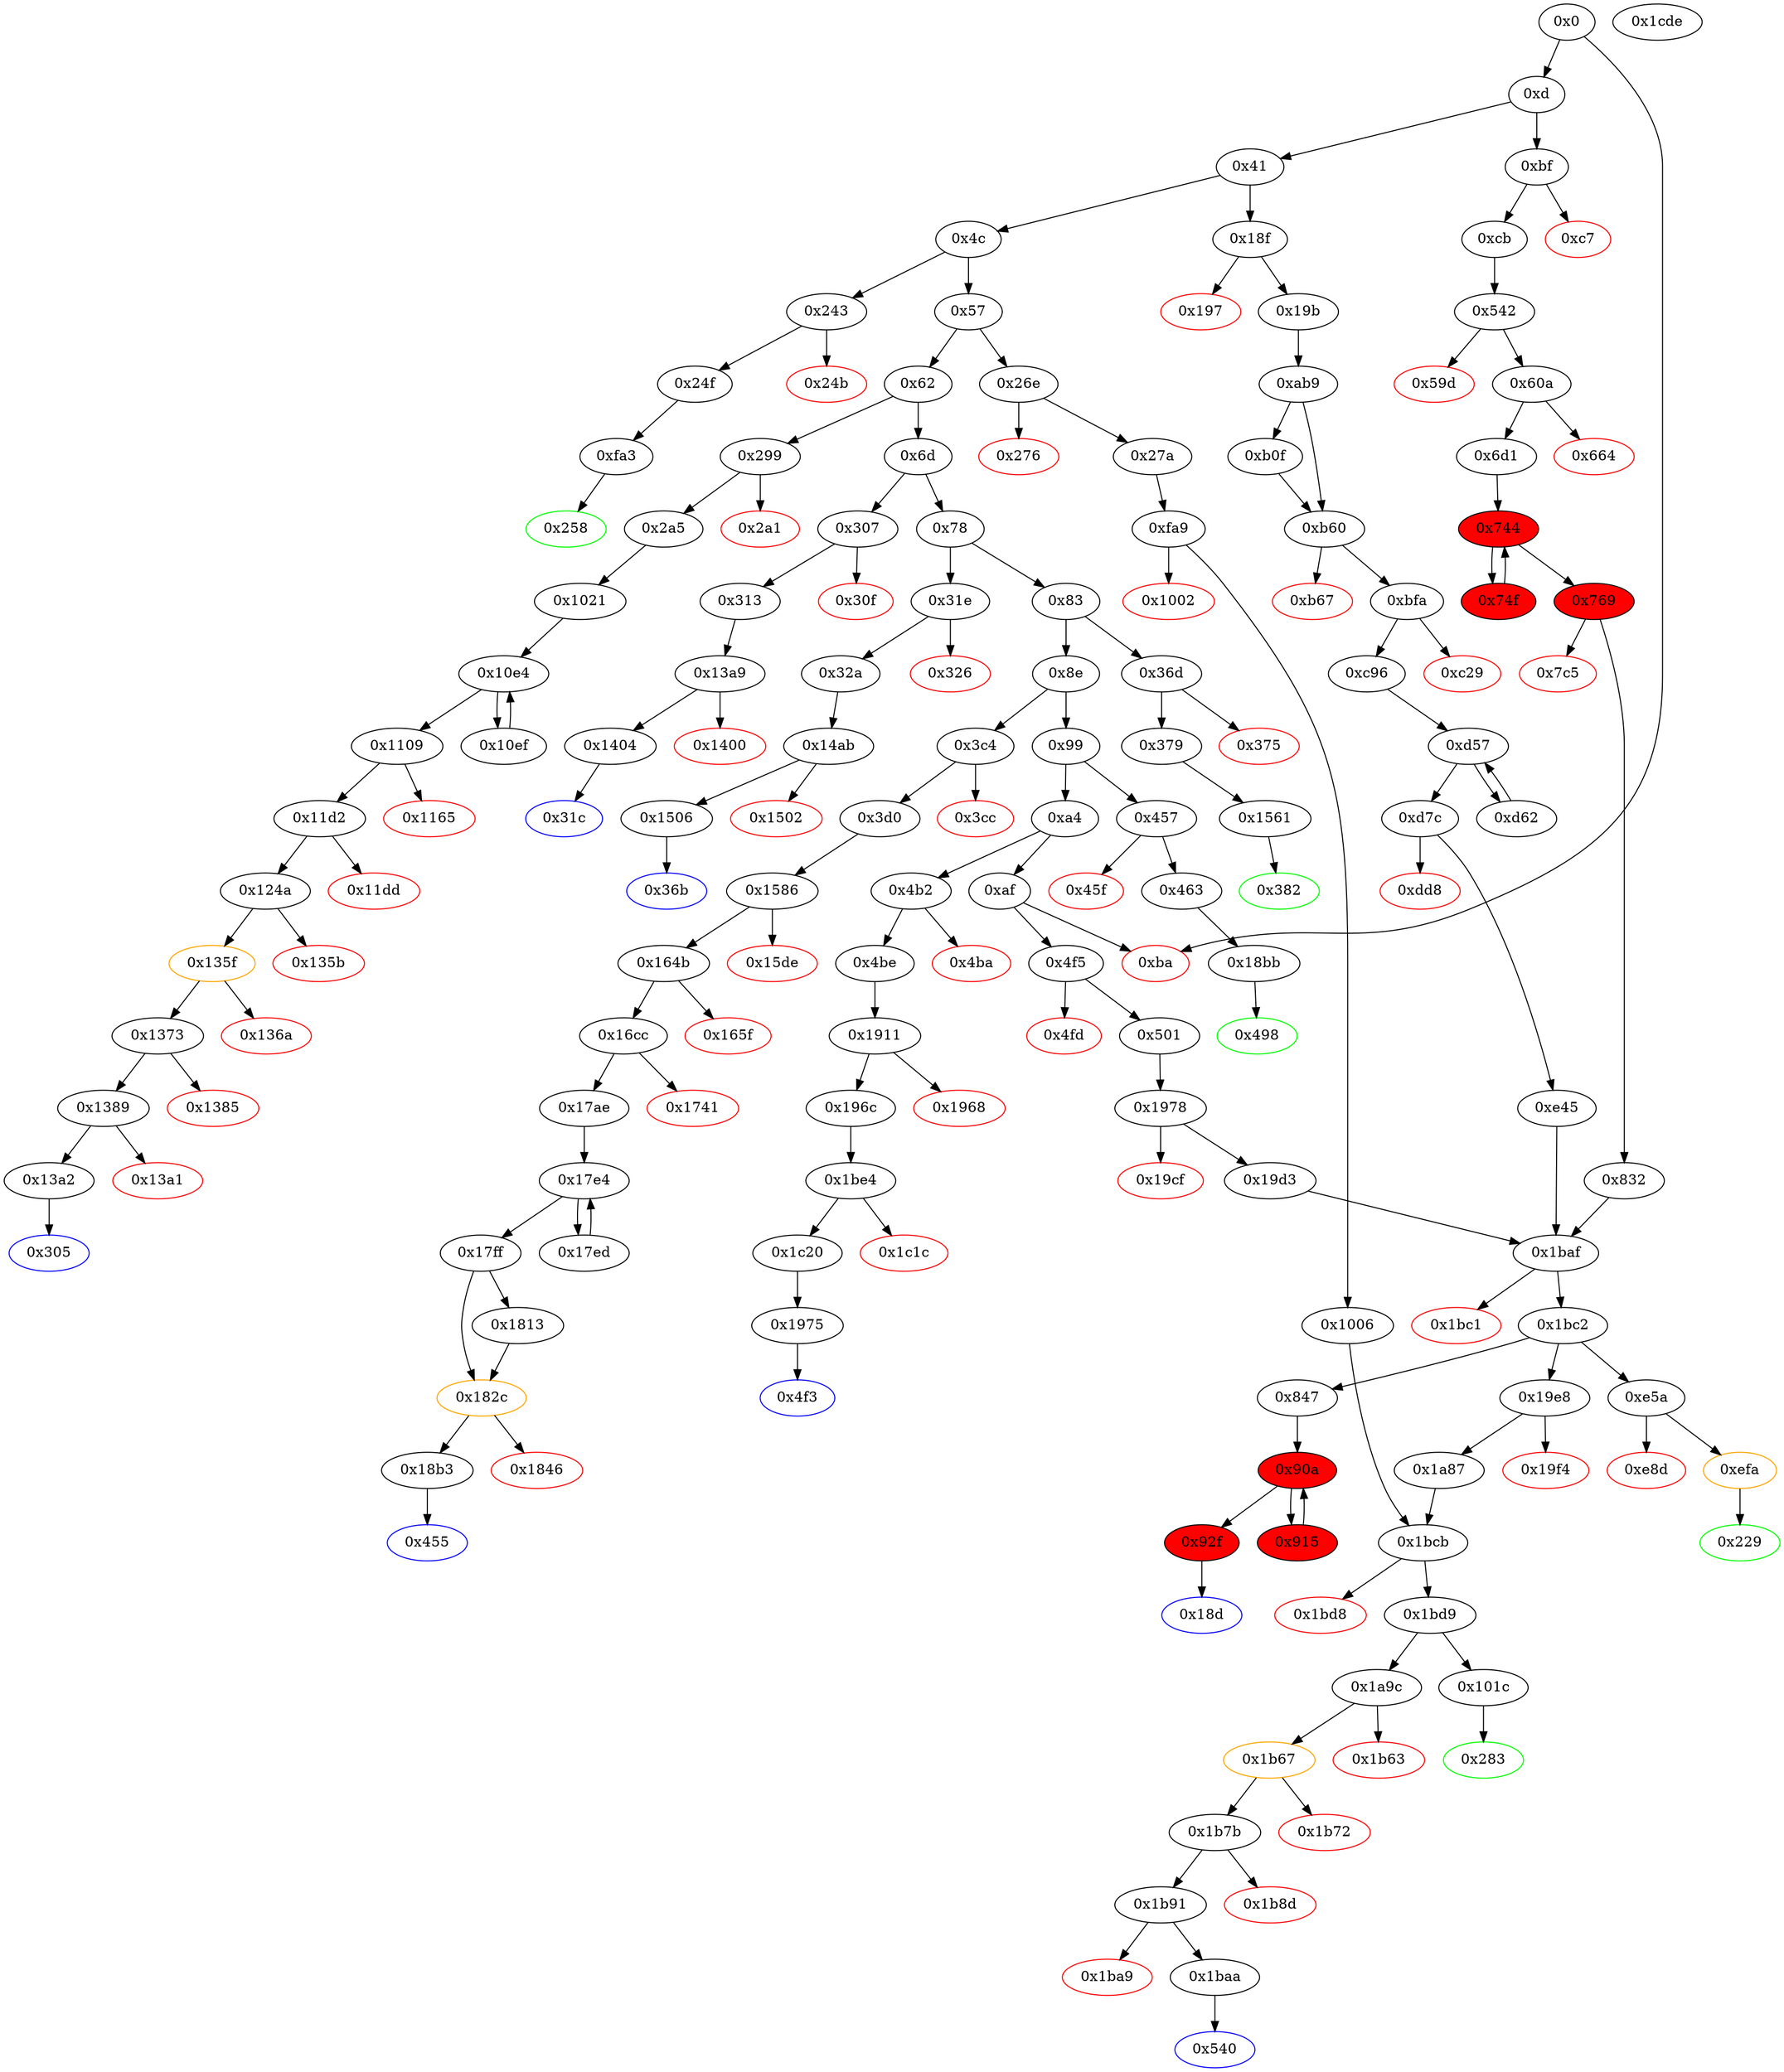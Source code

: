 strict digraph "" {
"0x1385" [color=red, fillcolor=white, id="0x1385", style=filled, tooltip="Block 0x1385\n[0x1385:0x1388]\n---\nPredecessors: [0x1373]\nSuccessors: []\n---\n0x1385 PUSH1 0x0\n0x1387 DUP1\n0x1388 REVERT\n---\n0x1385: V1170 = 0x0\n0x1388: REVERT 0x0 0x0\n---\nEntry stack: [V11, 0x305, V185, V188, V194, V197, V1026, V1164, V1165]\nStack pops: 0\nStack additions: []\nExit stack: [V11, 0x305, V185, V188, V194, V197, V1026, V1164, V1165]\n\nDef sites:\nV11: {0xd.0x35}\n0x305: {0x2a5.0x2a7}\nV185: {0x2a5.0x2b8}\nV188: {0x2a5.0x2c2}\nV194: {0x2a5.0x2eb}\nV197: {0x2a5.0x2f5}\nV1026: {0x1109.0x1136}\nV1164: {0x1373.0x137a}\nV1165: {0x1373.0x137b}\n"];
"0x1373" [fillcolor=white, id="0x1373", style=filled, tooltip="Block 0x1373\n[0x1373:0x1384]\n---\nPredecessors: [0x135f]\nSuccessors: [0x1385, 0x1389]\n---\n0x1373 JUMPDEST\n0x1374 POP\n0x1375 POP\n0x1376 POP\n0x1377 POP\n0x1378 PUSH1 0x40\n0x137a MLOAD\n0x137b RETURNDATASIZE\n0x137c PUSH1 0x20\n0x137e DUP2\n0x137f LT\n0x1380 ISZERO\n0x1381 PUSH2 0x1389\n0x1384 JUMPI\n---\n0x1373: JUMPDEST \n0x1378: V1163 = 0x40\n0x137a: V1164 = M[0x40]\n0x137b: V1165 = RETURNDATASIZE\n0x137c: V1166 = 0x20\n0x137f: V1167 = LT V1165 0x20\n0x1380: V1168 = ISZERO V1167\n0x1381: V1169 = 0x1389\n0x1384: JUMPI 0x1389 V1168\n---\nEntry stack: [V11, 0x305, V185, V188, V194, V197, V1026, V1125, 0xa9059cbb, V1143, V1156]\nStack pops: 4\nStack additions: [V1164, V1165]\nExit stack: [V11, 0x305, V185, V188, V194, V197, V1026, V1164, V1165]\n\nDef sites:\nV11: {0xd.0x35}\n0x305: {0x2a5.0x2a7}\nV185: {0x2a5.0x2b8}\nV188: {0x2a5.0x2c2}\nV194: {0x2a5.0x2eb}\nV197: {0x2a5.0x2f5}\nV1026: {0x1109.0x1136}\nV1125: {0x124a.0x12d3}\n0xa9059cbb: {0x124a.0x12d4}\nV1143: {0x124a.0x1341}\nV1156: {0x135f.0x1363}\n"];
"0x13a2" [fillcolor=white, id="0x13a2", style=filled, tooltip="Block 0x13a2\n[0x13a2:0x13a8]\n---\nPredecessors: [0x1389]\nSuccessors: [0x305]\n---\n0x13a2 JUMPDEST\n0x13a3 POP\n0x13a4 POP\n0x13a5 POP\n0x13a6 POP\n0x13a7 POP\n0x13a8 JUMP\n---\n0x13a2: JUMPDEST \n0x13a8: JUMP 0x305\n---\nEntry stack: [V11, 0x305, V185, V188, V194, V197, V1026]\nStack pops: 6\nStack additions: []\nExit stack: [V11]\n\nDef sites:\nV11: {0xd.0x35}\n0x305: {0x2a5.0x2a7}\nV185: {0x2a5.0x2b8}\nV188: {0x2a5.0x2c2}\nV194: {0x2a5.0x2eb}\nV197: {0x2a5.0x2f5}\nV1026: {0x1109.0x1136}\n"];
"0x17ed" [fillcolor=white, id="0x17ed", style=filled, tooltip="Block 0x17ed\n[0x17ed:0x17fe]\n---\nPredecessors: [0x17e4]\nSuccessors: [0x17e4]\n---\n0x17ed DUP1\n0x17ee DUP3\n0x17ef ADD\n0x17f0 MLOAD\n0x17f1 DUP2\n0x17f2 DUP5\n0x17f3 ADD\n0x17f4 MSTORE\n0x17f5 PUSH1 0x20\n0x17f7 DUP2\n0x17f8 ADD\n0x17f9 SWAP1\n0x17fa POP\n0x17fb PUSH2 0x17e4\n0x17fe JUMP\n---\n0x17ef: V1383 = ADD V1378 S0\n0x17f0: V1384 = M[V1383]\n0x17f3: V1385 = ADD V1375 S0\n0x17f4: M[V1385] = V1384\n0x17f5: V1386 = 0x20\n0x17f8: V1387 = ADD S0 0x20\n0x17fb: V1388 = 0x17e4\n0x17fe: JUMP 0x17e4\n---\nEntry stack: [V11, 0x455, V255, V258, V276, V276, V276, V1336, V1373, V276, V1375, V1375, V1378, V1376, V1376, V1375, V1378, S0]\nStack pops: 3\nStack additions: [S2, S1, V1387]\nExit stack: [V11, 0x455, V255, V258, V276, V276, V276, V1336, V1373, V276, V1375, V1375, V1378, V1376, V1376, V1375, V1378, V1387]\n\nDef sites:\nV11: {0xd.0x35}\n0x455: {0x3d0.0x3d2}\nV255: {0x3d0.0x3f5}\nV258: {0x3d0.0x3ff}\nV276: {0x3d0.0x428}\nV276: {0x3d0.0x428}\nV276: {0x3d0.0x428}\nV1336: {0x16cc.0x16d4}\nV1373: {0x17ae.0x17d1}\nV276: {0x3d0.0x428}\nV1375: {0x17ae.0x17d5}\nV1375: {0x17ae.0x17d5}\nV1378: {0x17ae.0x17dd}\nV1376: {0x17ae.0x17d9}\nV1376: {0x17ae.0x17d9}\nV1375: {0x17ae.0x17d5}\nV1378: {0x17ae.0x17dd}\nS0: {0x17ed.0x17f8, 0x17ae.0x17e2}\n"];
"0x18d" [color=blue, fillcolor=white, id="0x18d", style=filled, tooltip="Block 0x18d\n[0x18d:0x18e]\n---\nPredecessors: [0x92f]\nSuccessors: []\n---\n0x18d JUMPDEST\n0x18e STOP\n---\n0x18d: JUMPDEST \n0x18e: STOP \n---\nEntry stack: [V11]\nStack pops: 0\nStack additions: []\nExit stack: [V11]\n\nDef sites:\nV11: {0xd.0x35}\n"];
"0x501" [fillcolor=white, id="0x501", style=filled, tooltip="Block 0x501\n[0x501:0x53f]\n---\nPredecessors: [0x4f5]\nSuccessors: [0x1978]\n---\n0x501 JUMPDEST\n0x502 POP\n0x503 PUSH2 0x540\n0x506 PUSH1 0x4\n0x508 DUP1\n0x509 CALLDATASIZE\n0x50a SUB\n0x50b DUP2\n0x50c ADD\n0x50d SWAP1\n0x50e DUP1\n0x50f DUP1\n0x510 CALLDATALOAD\n0x511 PUSH20 0xffffffffffffffffffffffffffffffffffffffff\n0x526 AND\n0x527 SWAP1\n0x528 PUSH1 0x20\n0x52a ADD\n0x52b SWAP1\n0x52c SWAP3\n0x52d SWAP2\n0x52e SWAP1\n0x52f DUP1\n0x530 CALLDATALOAD\n0x531 SWAP1\n0x532 PUSH1 0x20\n0x534 ADD\n0x535 SWAP1\n0x536 SWAP3\n0x537 SWAP2\n0x538 SWAP1\n0x539 POP\n0x53a POP\n0x53b POP\n0x53c PUSH2 0x1978\n0x53f JUMP\n---\n0x501: JUMPDEST \n0x503: V328 = 0x540\n0x506: V329 = 0x4\n0x509: V330 = CALLDATASIZE\n0x50a: V331 = SUB V330 0x4\n0x50c: V332 = ADD 0x4 V331\n0x510: V333 = CALLDATALOAD 0x4\n0x511: V334 = 0xffffffffffffffffffffffffffffffffffffffff\n0x526: V335 = AND 0xffffffffffffffffffffffffffffffffffffffff V333\n0x528: V336 = 0x20\n0x52a: V337 = ADD 0x20 0x4\n0x530: V338 = CALLDATALOAD 0x24\n0x532: V339 = 0x20\n0x534: V340 = ADD 0x20 0x24\n0x53c: V341 = 0x1978\n0x53f: JUMP 0x1978\n---\nEntry stack: [V11, V324]\nStack pops: 1\nStack additions: [0x540, V335, V338]\nExit stack: [V11, 0x540, V335, V338]\n\nDef sites:\nV11: {0xd.0x35}\nV324: {0x4f5.0x4f6}\n"];
"0x243" [fillcolor=white, id="0x243", style=filled, tooltip="Block 0x243\n[0x243:0x24a]\n---\nPredecessors: [0x4c]\nSuccessors: [0x24b, 0x24f]\n---\n0x243 JUMPDEST\n0x244 CALLVALUE\n0x245 DUP1\n0x246 ISZERO\n0x247 PUSH2 0x24f\n0x24a JUMPI\n---\n0x243: JUMPDEST \n0x244: V147 = CALLVALUE\n0x246: V148 = ISZERO V147\n0x247: V149 = 0x24f\n0x24a: JUMPI 0x24f V148\n---\nEntry stack: [V11]\nStack pops: 0\nStack additions: [V147]\nExit stack: [V11, V147]\n\nDef sites:\nV11: {0xd.0x35}\n"];
"0xd7c" [fillcolor=white, id="0xd7c", style=filled, tooltip="Block 0xd7c\n[0xd7c:0xdd7]\n---\nPredecessors: [0xd57]\nSuccessors: [0xdd8, 0xe45]\n---\n0xd7c JUMPDEST\n0xd7d PUSH1 0x1\n0xd7f DUP4\n0xd80 PUSH1 0x20\n0xd82 SUB\n0xd83 PUSH2 0x100\n0xd86 EXP\n0xd87 SUB\n0xd88 DUP1\n0xd89 NOT\n0xd8a DUP3\n0xd8b MLOAD\n0xd8c AND\n0xd8d DUP2\n0xd8e DUP5\n0xd8f MLOAD\n0xd90 AND\n0xd91 DUP1\n0xd92 DUP3\n0xd93 OR\n0xd94 DUP6\n0xd95 MSTORE\n0xd96 POP\n0xd97 POP\n0xd98 POP\n0xd99 POP\n0xd9a POP\n0xd9b POP\n0xd9c SWAP1\n0xd9d POP\n0xd9e ADD\n0xd9f SWAP2\n0xda0 POP\n0xda1 POP\n0xda2 PUSH1 0x40\n0xda4 MLOAD\n0xda5 DUP1\n0xda6 SWAP2\n0xda7 SUB\n0xda8 SWAP1\n0xda9 SHA3\n0xdaa SWAP2\n0xdab POP\n0xdac DUP2\n0xdad PUSH1 0x0\n0xdaf NOT\n0xdb0 AND\n0xdb1 PUSH1 0x2\n0xdb3 PUSH1 0x0\n0xdb5 DUP12\n0xdb6 PUSH1 0x0\n0xdb8 NOT\n0xdb9 AND\n0xdba PUSH1 0x0\n0xdbc NOT\n0xdbd AND\n0xdbe DUP2\n0xdbf MSTORE\n0xdc0 PUSH1 0x20\n0xdc2 ADD\n0xdc3 SWAP1\n0xdc4 DUP2\n0xdc5 MSTORE\n0xdc6 PUSH1 0x20\n0xdc8 ADD\n0xdc9 PUSH1 0x0\n0xdcb SHA3\n0xdcc SLOAD\n0xdcd PUSH1 0x0\n0xdcf NOT\n0xdd0 AND\n0xdd1 EQ\n0xdd2 ISZERO\n0xdd3 ISZERO\n0xdd4 PUSH2 0xe45\n0xdd7 JUMPI\n---\n0xd7c: JUMPDEST \n0xd7d: V794 = 0x1\n0xd80: V795 = 0x20\n0xd82: V796 = SUB 0x20 S2\n0xd83: V797 = 0x100\n0xd86: V798 = EXP 0x100 V796\n0xd87: V799 = SUB V798 0x1\n0xd89: V800 = NOT V799\n0xd8b: V801 = M[S0]\n0xd8c: V802 = AND V801 V800\n0xd8f: V803 = M[S1]\n0xd90: V804 = AND V803 V799\n0xd93: V805 = OR V802 V804\n0xd95: M[S1] = V805\n0xd9e: V806 = ADD V778 V777\n0xda2: V807 = 0x40\n0xda4: V808 = M[0x40]\n0xda7: V809 = SUB V806 V808\n0xda9: V810 = SHA3 V808 V809\n0xdad: V811 = 0x0\n0xdaf: V812 = NOT 0x0\n0xdb0: V813 = AND 0xffffffffffffffffffffffffffffffffffffffffffffffffffffffffffffffff V810\n0xdb1: V814 = 0x2\n0xdb3: V815 = 0x0\n0xdb6: V816 = 0x0\n0xdb8: V817 = NOT 0x0\n0xdb9: V818 = AND 0xffffffffffffffffffffffffffffffffffffffffffffffffffffffffffffffff V109\n0xdba: V819 = 0x0\n0xdbc: V820 = NOT 0x0\n0xdbd: V821 = AND 0xffffffffffffffffffffffffffffffffffffffffffffffffffffffffffffffff V818\n0xdbf: M[0x0] = V821\n0xdc0: V822 = 0x20\n0xdc2: V823 = ADD 0x20 0x0\n0xdc5: M[0x20] = 0x2\n0xdc6: V824 = 0x20\n0xdc8: V825 = ADD 0x20 0x20\n0xdc9: V826 = 0x0\n0xdcb: V827 = SHA3 0x0 0x40\n0xdcc: V828 = S[V827]\n0xdcd: V829 = 0x0\n0xdcf: V830 = NOT 0x0\n0xdd0: V831 = AND 0xffffffffffffffffffffffffffffffffffffffffffffffffffffffffffffffff V828\n0xdd1: V832 = EQ V831 V813\n0xdd2: V833 = ISZERO V832\n0xdd3: V834 = ISZERO V833\n0xdd4: V835 = 0xe45\n0xdd7: JUMPI 0xe45 V834\n---\nEntry stack: [V11, 0x229, V109, V112, V117, V123, V126, V132, 0x0, 0x0, V109, V771, V777, V777, V780, V778, S2, S1, S0]\nStack pops: 17\nStack additions: [S16, S15, S14, S13, S12, S11, S10, V810, S8]\nExit stack: [V11, 0x229, V109, V112, V117, V123, V126, V132, 0x0, V810, V109]\n\nDef sites:\nV11: {0xd.0x35}\n0x229: {0x19b.0x19d}\nV109: {0x19b.0x1ae}\nV112: {0x19b.0x1b8}\nV117: {0x19b.0x1d8}\nV123: {0x19b.0x201}\nV126: {0x19b.0x20b}\nV132: {0x19b.0x219}\n0x0: {0xab9.0xaba}\n0x0: {0xab9.0xaba}\nV109: {0x19b.0x1ae}\nV771: {0xc96.0xd3b}\nV777: {0xc96.0xd4a}\nV777: {0xc96.0xd4a}\nV780: {0xc96.0xd52}\nV778: {0xc96.0xd4e}\nS2: {0xd62.0xd75, 0xc96.0xd4e}\nS1: {0xd62.0xd69, 0xc96.0xd4a}\nS0: {0xd62.0xd6f, 0xc96.0xd52}\n"];
"0x313" [fillcolor=white, id="0x313", style=filled, tooltip="Block 0x313\n[0x313:0x31b]\n---\nPredecessors: [0x307]\nSuccessors: [0x13a9]\n---\n0x313 JUMPDEST\n0x314 POP\n0x315 PUSH2 0x31c\n0x318 PUSH2 0x13a9\n0x31b JUMP\n---\n0x313: JUMPDEST \n0x315: V205 = 0x31c\n0x318: V206 = 0x13a9\n0x31b: JUMP 0x13a9\n---\nEntry stack: [V11, V201]\nStack pops: 1\nStack additions: [0x31c]\nExit stack: [V11, 0x31c]\n\nDef sites:\nV11: {0xd.0x35}\nV201: {0x307.0x308}\n"];
"0x1a9c" [fillcolor=white, id="0x1a9c", style=filled, tooltip="Block 0x1a9c\n[0x1a9c:0x1b62]\n---\nPredecessors: [0x1bd9]\nSuccessors: [0x1b63, 0x1b67]\n---\n0x1a9c JUMPDEST\n0x1a9d PUSH1 0x4\n0x1a9f DUP2\n0x1aa0 SWAP1\n0x1aa1 SSTORE\n0x1aa2 POP\n0x1aa3 PUSH1 0x1\n0x1aa5 PUSH1 0x0\n0x1aa7 SWAP1\n0x1aa8 SLOAD\n0x1aa9 SWAP1\n0x1aaa PUSH2 0x100\n0x1aad EXP\n0x1aae SWAP1\n0x1aaf DIV\n0x1ab0 PUSH20 0xffffffffffffffffffffffffffffffffffffffff\n0x1ac5 AND\n0x1ac6 PUSH20 0xffffffffffffffffffffffffffffffffffffffff\n0x1adb AND\n0x1adc PUSH4 0xa9059cbb\n0x1ae1 DUP5\n0x1ae2 DUP5\n0x1ae3 PUSH1 0x40\n0x1ae5 MLOAD\n0x1ae6 DUP4\n0x1ae7 PUSH4 0xffffffff\n0x1aec AND\n0x1aed PUSH29 0x100000000000000000000000000000000000000000000000000000000\n0x1b0b MUL\n0x1b0c DUP2\n0x1b0d MSTORE\n0x1b0e PUSH1 0x4\n0x1b10 ADD\n0x1b11 DUP1\n0x1b12 DUP4\n0x1b13 PUSH20 0xffffffffffffffffffffffffffffffffffffffff\n0x1b28 AND\n0x1b29 PUSH20 0xffffffffffffffffffffffffffffffffffffffff\n0x1b3e AND\n0x1b3f DUP2\n0x1b40 MSTORE\n0x1b41 PUSH1 0x20\n0x1b43 ADD\n0x1b44 DUP3\n0x1b45 DUP2\n0x1b46 MSTORE\n0x1b47 PUSH1 0x20\n0x1b49 ADD\n0x1b4a SWAP3\n0x1b4b POP\n0x1b4c POP\n0x1b4d POP\n0x1b4e PUSH1 0x20\n0x1b50 PUSH1 0x40\n0x1b52 MLOAD\n0x1b53 DUP1\n0x1b54 DUP4\n0x1b55 SUB\n0x1b56 DUP2\n0x1b57 PUSH1 0x0\n0x1b59 DUP8\n0x1b5a DUP1\n0x1b5b EXTCODESIZE\n0x1b5c ISZERO\n0x1b5d DUP1\n0x1b5e ISZERO\n0x1b5f PUSH2 0x1b67\n0x1b62 JUMPI\n---\n0x1a9c: JUMPDEST \n0x1a9d: V1526 = 0x4\n0x1aa1: S[0x4] = V1601\n0x1aa3: V1527 = 0x1\n0x1aa5: V1528 = 0x0\n0x1aa8: V1529 = S[0x1]\n0x1aaa: V1530 = 0x100\n0x1aad: V1531 = EXP 0x100 0x0\n0x1aaf: V1532 = DIV V1529 0x1\n0x1ab0: V1533 = 0xffffffffffffffffffffffffffffffffffffffff\n0x1ac5: V1534 = AND 0xffffffffffffffffffffffffffffffffffffffff V1532\n0x1ac6: V1535 = 0xffffffffffffffffffffffffffffffffffffffff\n0x1adb: V1536 = AND 0xffffffffffffffffffffffffffffffffffffffff V1534\n0x1adc: V1537 = 0xa9059cbb\n0x1ae3: V1538 = 0x40\n0x1ae5: V1539 = M[0x40]\n0x1ae7: V1540 = 0xffffffff\n0x1aec: V1541 = AND 0xffffffff 0xa9059cbb\n0x1aed: V1542 = 0x100000000000000000000000000000000000000000000000000000000\n0x1b0b: V1543 = MUL 0x100000000000000000000000000000000000000000000000000000000 0xa9059cbb\n0x1b0d: M[V1539] = 0xa9059cbb00000000000000000000000000000000000000000000000000000000\n0x1b0e: V1544 = 0x4\n0x1b10: V1545 = ADD 0x4 V1539\n0x1b13: V1546 = 0xffffffffffffffffffffffffffffffffffffffff\n0x1b28: V1547 = AND 0xffffffffffffffffffffffffffffffffffffffff S3\n0x1b29: V1548 = 0xffffffffffffffffffffffffffffffffffffffff\n0x1b3e: V1549 = AND 0xffffffffffffffffffffffffffffffffffffffff V1547\n0x1b40: M[V1545] = V1549\n0x1b41: V1550 = 0x20\n0x1b43: V1551 = ADD 0x20 V1545\n0x1b46: M[V1551] = S2\n0x1b47: V1552 = 0x20\n0x1b49: V1553 = ADD 0x20 V1551\n0x1b4e: V1554 = 0x20\n0x1b50: V1555 = 0x40\n0x1b52: V1556 = M[0x40]\n0x1b55: V1557 = SUB V1553 V1556\n0x1b57: V1558 = 0x0\n0x1b5b: V1559 = EXTCODESIZE V1536\n0x1b5c: V1560 = ISZERO V1559\n0x1b5e: V1561 = ISZERO V1560\n0x1b5f: V1562 = 0x1b67\n0x1b62: JUMPI 0x1b67 V1561\n---\nEntry stack: [V11, 0x540, S3, S2, S1, V1601]\nStack pops: 4\nStack additions: [S3, S2, S1, V1536, 0xa9059cbb, V1553, 0x20, V1556, V1557, V1556, 0x0, V1536, V1560]\nExit stack: [V11, 0x540, S3, S2, S1, V1536, 0xa9059cbb, V1553, 0x20, V1556, V1557, V1556, 0x0, V1536, V1560]\n\nDef sites:\nV11: {0xd.0x35}\n0x540: {0x501.0x503}\nS3: {0x501.0x526, 0xd.0x35}\nS2: {0x501.0x530, 0x27a.0x27c}\nS1: {0xfa9.0xfaa, 0x501.0x530}\nV1601: {0x1bd9.0x1bdc}\n"];
"0x11dd" [color=red, fillcolor=white, id="0x11dd", style=filled, tooltip="Block 0x11dd\n[0x11dd:0x1249]\n---\nPredecessors: [0x11d2]\nSuccessors: []\n---\n0x11dd PUSH1 0x40\n0x11df MLOAD\n0x11e0 PUSH32 0x8c379a000000000000000000000000000000000000000000000000000000000\n0x1201 DUP2\n0x1202 MSTORE\n0x1203 PUSH1 0x4\n0x1205 ADD\n0x1206 DUP1\n0x1207 DUP1\n0x1208 PUSH1 0x20\n0x120a ADD\n0x120b DUP3\n0x120c DUP2\n0x120d SUB\n0x120e DUP3\n0x120f MSTORE\n0x1210 PUSH1 0x16\n0x1212 DUP2\n0x1213 MSTORE\n0x1214 PUSH1 0x20\n0x1216 ADD\n0x1217 DUP1\n0x1218 PUSH32 0x52657175657374206973206e6f74206578706972656400000000000000000000\n0x1239 DUP2\n0x123a MSTORE\n0x123b POP\n0x123c PUSH1 0x20\n0x123e ADD\n0x123f SWAP2\n0x1240 POP\n0x1241 POP\n0x1242 PUSH1 0x40\n0x1244 MLOAD\n0x1245 DUP1\n0x1246 SWAP2\n0x1247 SUB\n0x1248 SWAP1\n0x1249 REVERT\n---\n0x11dd: V1075 = 0x40\n0x11df: V1076 = M[0x40]\n0x11e0: V1077 = 0x8c379a000000000000000000000000000000000000000000000000000000000\n0x1202: M[V1076] = 0x8c379a000000000000000000000000000000000000000000000000000000000\n0x1203: V1078 = 0x4\n0x1205: V1079 = ADD 0x4 V1076\n0x1208: V1080 = 0x20\n0x120a: V1081 = ADD 0x20 V1079\n0x120d: V1082 = SUB V1081 V1079\n0x120f: M[V1079] = V1082\n0x1210: V1083 = 0x16\n0x1213: M[V1081] = 0x16\n0x1214: V1084 = 0x20\n0x1216: V1085 = ADD 0x20 V1081\n0x1218: V1086 = 0x52657175657374206973206e6f74206578706972656400000000000000000000\n0x123a: M[V1085] = 0x52657175657374206973206e6f74206578706972656400000000000000000000\n0x123c: V1087 = 0x20\n0x123e: V1088 = ADD 0x20 V1085\n0x1242: V1089 = 0x40\n0x1244: V1090 = M[0x40]\n0x1247: V1091 = SUB V1088 V1090\n0x1249: REVERT V1090 V1091\n---\nEntry stack: [V11, 0x305, V185, V188, V194, V197, V1026]\nStack pops: 0\nStack additions: []\nExit stack: [V11, 0x305, V185, V188, V194, V197, V1026]\n\nDef sites:\nV11: {0xd.0x35}\n0x305: {0x2a5.0x2a7}\nV185: {0x2a5.0x2b8}\nV188: {0x2a5.0x2c2}\nV194: {0x2a5.0x2eb}\nV197: {0x2a5.0x2f5}\nV1026: {0x1109.0x1136}\n"];
"0x18bb" [fillcolor=white, id="0x18bb", style=filled, tooltip="Block 0x18bb\n[0x18bb:0x1910]\n---\nPredecessors: [0x463]\nSuccessors: [0x498]\n---\n0x18bb JUMPDEST\n0x18bc PUSH1 0x0\n0x18be PUSH1 0x3\n0x18c0 PUSH1 0x0\n0x18c2 DUP4\n0x18c3 PUSH20 0xffffffffffffffffffffffffffffffffffffffff\n0x18d8 AND\n0x18d9 PUSH20 0xffffffffffffffffffffffffffffffffffffffff\n0x18ee AND\n0x18ef DUP2\n0x18f0 MSTORE\n0x18f1 PUSH1 0x20\n0x18f3 ADD\n0x18f4 SWAP1\n0x18f5 DUP2\n0x18f6 MSTORE\n0x18f7 PUSH1 0x20\n0x18f9 ADD\n0x18fa PUSH1 0x0\n0x18fc SHA3\n0x18fd PUSH1 0x0\n0x18ff SWAP1\n0x1900 SLOAD\n0x1901 SWAP1\n0x1902 PUSH2 0x100\n0x1905 EXP\n0x1906 SWAP1\n0x1907 DIV\n0x1908 PUSH1 0xff\n0x190a AND\n0x190b SWAP1\n0x190c POP\n0x190d SWAP2\n0x190e SWAP1\n0x190f POP\n0x1910 JUMP\n---\n0x18bb: JUMPDEST \n0x18bc: V1432 = 0x0\n0x18be: V1433 = 0x3\n0x18c0: V1434 = 0x0\n0x18c3: V1435 = 0xffffffffffffffffffffffffffffffffffffffff\n0x18d8: V1436 = AND 0xffffffffffffffffffffffffffffffffffffffff V294\n0x18d9: V1437 = 0xffffffffffffffffffffffffffffffffffffffff\n0x18ee: V1438 = AND 0xffffffffffffffffffffffffffffffffffffffff V1436\n0x18f0: M[0x0] = V1438\n0x18f1: V1439 = 0x20\n0x18f3: V1440 = ADD 0x20 0x0\n0x18f6: M[0x20] = 0x3\n0x18f7: V1441 = 0x20\n0x18f9: V1442 = ADD 0x20 0x20\n0x18fa: V1443 = 0x0\n0x18fc: V1444 = SHA3 0x0 0x40\n0x18fd: V1445 = 0x0\n0x1900: V1446 = S[V1444]\n0x1902: V1447 = 0x100\n0x1905: V1448 = EXP 0x100 0x0\n0x1907: V1449 = DIV V1446 0x1\n0x1908: V1450 = 0xff\n0x190a: V1451 = AND 0xff V1449\n0x1910: JUMP 0x498\n---\nEntry stack: [V11, 0x498, V294]\nStack pops: 2\nStack additions: [V1451]\nExit stack: [V11, V1451]\n\nDef sites:\nV11: {0xd.0x35}\n0x498: {0x463.0x465}\nV294: {0x463.0x488}\n"];
"0x283" [color=green, fillcolor=white, id="0x283", style=filled, tooltip="Block 0x283\n[0x283:0x298]\n---\nPredecessors: [0x101c]\nSuccessors: []\n---\n0x283 JUMPDEST\n0x284 PUSH1 0x40\n0x286 MLOAD\n0x287 DUP1\n0x288 DUP3\n0x289 DUP2\n0x28a MSTORE\n0x28b PUSH1 0x20\n0x28d ADD\n0x28e SWAP2\n0x28f POP\n0x290 POP\n0x291 PUSH1 0x40\n0x293 MLOAD\n0x294 DUP1\n0x295 SWAP2\n0x296 SUB\n0x297 SWAP1\n0x298 RETURN\n---\n0x283: JUMPDEST \n0x284: V166 = 0x40\n0x286: V167 = M[0x40]\n0x28a: M[V167] = S0\n0x28b: V168 = 0x20\n0x28d: V169 = ADD 0x20 V167\n0x291: V170 = 0x40\n0x293: V171 = M[0x40]\n0x296: V172 = SUB V169 V171\n0x298: RETURN V171 V172\n---\nEntry stack: [V11, 0x540, S1, S0]\nStack pops: 1\nStack additions: []\nExit stack: [V11, 0x540, S1]\n\nDef sites:\nV11: {0xd.0x35}\n0x540: {0x501.0x503}\nS1: {0x501.0x526, 0xd.0x35}\nS0: {0x1bd9_0x1006.0x1bdc, 0x1bd9_0x1a87.0x1bdc}\n"];
"0x4c" [fillcolor=white, id="0x4c", style=filled, tooltip="Block 0x4c\n[0x4c:0x56]\n---\nPredecessors: [0x41]\nSuccessors: [0x57, 0x243]\n---\n0x4c DUP1\n0x4d PUSH4 0x4b602282\n0x52 EQ\n0x53 PUSH2 0x243\n0x56 JUMPI\n---\n0x4d: V18 = 0x4b602282\n0x52: V19 = EQ 0x4b602282 V11\n0x53: V20 = 0x243\n0x56: JUMPI 0x243 V19\n---\nEntry stack: [V11]\nStack pops: 1\nStack additions: [S0]\nExit stack: [V11]\n\nDef sites:\nV11: {0xd.0x35}\n"];
"0x16cc" [fillcolor=white, id="0x16cc", style=filled, tooltip="Block 0x16cc\n[0x16cc:0x1740]\n---\nPredecessors: [0x164b]\nSuccessors: [0x1741, 0x17ae]\n---\n0x16cc JUMPDEST\n0x16cd DUP2\n0x16ce PUSH1 0x0\n0x16d0 PUSH1 0x20\n0x16d2 DUP3\n0x16d3 ADD\n0x16d4 MLOAD\n0x16d5 SWAP1\n0x16d6 POP\n0x16d7 PUSH4 0x40429946\n0x16dc PUSH29 0x100000000000000000000000000000000000000000000000000000000\n0x16fa MUL\n0x16fb PUSH28 0xffffffffffffffffffffffffffffffffffffffffffffffffffffffff\n0x1718 NOT\n0x1719 AND\n0x171a DUP2\n0x171b PUSH28 0xffffffffffffffffffffffffffffffffffffffffffffffffffffffff\n0x1738 NOT\n0x1739 AND\n0x173a EQ\n0x173b ISZERO\n0x173c ISZERO\n0x173d PUSH2 0x17ae\n0x1740 JUMPI\n---\n0x16cc: JUMPDEST \n0x16ce: V1333 = 0x0\n0x16d0: V1334 = 0x20\n0x16d3: V1335 = ADD V276 0x20\n0x16d4: V1336 = M[V1335]\n0x16d7: V1337 = 0x40429946\n0x16dc: V1338 = 0x100000000000000000000000000000000000000000000000000000000\n0x16fa: V1339 = MUL 0x100000000000000000000000000000000000000000000000000000000 0x40429946\n0x16fb: V1340 = 0xffffffffffffffffffffffffffffffffffffffffffffffffffffffff\n0x1718: V1341 = NOT 0xffffffffffffffffffffffffffffffffffffffffffffffffffffffff\n0x1719: V1342 = AND 0xffffffff00000000000000000000000000000000000000000000000000000000 0x4042994600000000000000000000000000000000000000000000000000000000\n0x171b: V1343 = 0xffffffffffffffffffffffffffffffffffffffffffffffffffffffff\n0x1738: V1344 = NOT 0xffffffffffffffffffffffffffffffffffffffffffffffffffffffff\n0x1739: V1345 = AND 0xffffffff00000000000000000000000000000000000000000000000000000000 V1336\n0x173a: V1346 = EQ V1345 0x4042994600000000000000000000000000000000000000000000000000000000\n0x173b: V1347 = ISZERO V1346\n0x173c: V1348 = ISZERO V1347\n0x173d: V1349 = 0x17ae\n0x1740: JUMPI 0x17ae V1348\n---\nEntry stack: [V11, 0x455, V255, V258, V276, V276]\nStack pops: 2\nStack additions: [S1, S0, S1, V1336]\nExit stack: [V11, 0x455, V255, V258, V276, V276, V276, V1336]\n\nDef sites:\nV11: {0xd.0x35}\n0x455: {0x3d0.0x3d2}\nV255: {0x3d0.0x3f5}\nV258: {0x3d0.0x3ff}\nV276: {0x3d0.0x428}\nV276: {0x3d0.0x428}\n"];
"0x1bcb" [fillcolor=white, id="0x1bcb", style=filled, tooltip="Block 0x1bcb\n[0x1bcb:0x1bd7]\n---\nPredecessors: [0x1006, 0x1a87]\nSuccessors: [0x1bd8, 0x1bd9]\n---\n0x1bcb JUMPDEST\n0x1bcc PUSH1 0x0\n0x1bce DUP3\n0x1bcf DUP3\n0x1bd0 GT\n0x1bd1 ISZERO\n0x1bd2 ISZERO\n0x1bd3 ISZERO\n0x1bd4 PUSH2 0x1bd9\n0x1bd7 JUMPI\n---\n0x1bcb: JUMPDEST \n0x1bcc: V1595 = 0x0\n0x1bd0: V1596 = GT S0 S1\n0x1bd1: V1597 = ISZERO V1596\n0x1bd2: V1598 = ISZERO V1597\n0x1bd3: V1599 = ISZERO V1598\n0x1bd4: V1600 = 0x1bd9\n0x1bd7: JUMPI 0x1bd9 V1599\n---\nEntry stack: [V11, 0x18d, V60, S13, S12, S11, S10, S9, S8, S7, S6, S5, S4, S3, {0x101c, 0x1a9c}, S1, S0]\nStack pops: 2\nStack additions: [S1, S0, 0x0]\nExit stack: [V11, 0x18d, V60, S13, S12, S11, S10, S9, S8, S7, S6, S5, S4, S3, {0x101c, 0x1a9c}, S1, S0, 0x0]\n\nDef sites:\nV11: {0xd.0x35}\n0x18d: {0xcb.0xcd}\nV60: {0xcb.0xf0}\nS13: {0xcb.0xfa, 0xd.0x35}\nS12: {0xcb.0x108, 0x19b.0x19d}\nS11: {0xcb.0x128, 0x19b.0x1ae}\nS10: {0xcb.0x151, 0x19b.0x1b8}\nS9: {0xcb.0x15b, 0x19b.0x1d8}\nS8: {0xcb.0x165, 0x19b.0x201}\nS7: {0xcb.0x17c, 0xd.0x35, 0x19b.0x20b}\nS6: {0x501.0x503, 0xcb.0x178, 0x19b.0x219}\nS5: {0x769.0x796, 0xd.0x35, 0xab9.0xaba, 0x501.0x526}\nS4: {0x501.0x530, 0x27a.0x27c, 0x542.0x543, 0xd7c.0xda9}\nS3: {0xfa9.0xfaa, 0xcb.0x128, 0x19b.0x1ae, 0x501.0x530}\n{0x101c, 0x1a9c}: {0x1a87.0x1a88, 0x1006.0x1007}\nS1: {0x1a87.0x1a8e, 0x1006.0x100e}\nS0: {0x501.0x530, 0x542.0x543, 0xd7c.0xda9, 0x1006.0x100a}\n"];
"0x62" [fillcolor=white, id="0x62", style=filled, tooltip="Block 0x62\n[0x62:0x6c]\n---\nPredecessors: [0x57]\nSuccessors: [0x6d, 0x299]\n---\n0x62 DUP1\n0x63 PUSH4 0x6ee4d553\n0x68 EQ\n0x69 PUSH2 0x299\n0x6c JUMPI\n---\n0x63: V24 = 0x6ee4d553\n0x68: V25 = EQ 0x6ee4d553 V11\n0x69: V26 = 0x299\n0x6c: JUMPI 0x299 V25\n---\nEntry stack: [V11]\nStack pops: 1\nStack additions: [S0]\nExit stack: [V11]\n\nDef sites:\nV11: {0xd.0x35}\n"];
"0x1b7b" [fillcolor=white, id="0x1b7b", style=filled, tooltip="Block 0x1b7b\n[0x1b7b:0x1b8c]\n---\nPredecessors: [0x1b67]\nSuccessors: [0x1b8d, 0x1b91]\n---\n0x1b7b JUMPDEST\n0x1b7c POP\n0x1b7d POP\n0x1b7e POP\n0x1b7f POP\n0x1b80 PUSH1 0x40\n0x1b82 MLOAD\n0x1b83 RETURNDATASIZE\n0x1b84 PUSH1 0x20\n0x1b86 DUP2\n0x1b87 LT\n0x1b88 ISZERO\n0x1b89 PUSH2 0x1b91\n0x1b8c JUMPI\n---\n0x1b7b: JUMPDEST \n0x1b80: V1573 = 0x40\n0x1b82: V1574 = M[0x40]\n0x1b83: V1575 = RETURNDATASIZE\n0x1b84: V1576 = 0x20\n0x1b87: V1577 = LT V1575 0x20\n0x1b88: V1578 = ISZERO V1577\n0x1b89: V1579 = 0x1b91\n0x1b8c: JUMPI 0x1b91 V1578\n---\nEntry stack: [V11, 0x540, S6, S5, S4, V1536, 0xa9059cbb, V1553, V1566]\nStack pops: 4\nStack additions: [V1574, V1575]\nExit stack: [V11, 0x540, S6, S5, S4, V1574, V1575]\n\nDef sites:\nV11: {0xd.0x35}\n0x540: {0x501.0x503}\nS6: {0x501.0x526, 0xd.0x35}\nS5: {0x501.0x530, 0x27a.0x27c}\nS4: {0xfa9.0xfaa, 0x501.0x530}\nV1536: {0x1a9c.0x1adb}\n0xa9059cbb: {0x1a9c.0x1adc}\nV1553: {0x1a9c.0x1b49}\nV1566: {0x1b67.0x1b6b}\n"];
"0x99" [fillcolor=white, id="0x99", style=filled, tooltip="Block 0x99\n[0x99:0xa3]\n---\nPredecessors: [0x8e]\nSuccessors: [0xa4, 0x457]\n---\n0x99 DUP1\n0x9a PUSH4 0xd3e9c314\n0x9f EQ\n0xa0 PUSH2 0x457\n0xa3 JUMPI\n---\n0x9a: V39 = 0xd3e9c314\n0x9f: V40 = EQ 0xd3e9c314 V11\n0xa0: V41 = 0x457\n0xa3: JUMPI 0x457 V40\n---\nEntry stack: [V11]\nStack pops: 1\nStack additions: [S0]\nExit stack: [V11]\n\nDef sites:\nV11: {0xd.0x35}\n"];
"0x31c" [color=blue, fillcolor=white, id="0x31c", style=filled, tooltip="Block 0x31c\n[0x31c:0x31d]\n---\nPredecessors: [0x1404]\nSuccessors: []\n---\n0x31c JUMPDEST\n0x31d STOP\n---\n0x31c: JUMPDEST \n0x31d: STOP \n---\nEntry stack: [V11]\nStack pops: 0\nStack additions: []\nExit stack: [V11]\n\nDef sites:\nV11: {0xd.0x35}\n"];
"0x1bc1" [color=red, fillcolor=white, id="0x1bc1", style=filled, tooltip="Block 0x1bc1\n[0x1bc1:0x1bc1]\n---\nPredecessors: [0x1baf]\nSuccessors: []\n---\n0x1bc1 INVALID\n---\n0x1bc1: INVALID \n---\nEntry stack: [V11, 0x18d, V60, S14, S13, S12, S11, S10, S9, S8, S7, S6, S5, S4, {0x847, 0xe5a, 0x19e8}, S2, S1, V1589]\nStack pops: 0\nStack additions: []\nExit stack: [V11, 0x18d, V60, S14, S13, S12, S11, S10, S9, S8, S7, S6, S5, S4, {0x847, 0xe5a, 0x19e8}, S2, S1, V1589]\n\nDef sites:\nV11: {0xd.0x35}\n0x18d: {0xcb.0xcd}\nV60: {0xcb.0xf0}\nS14: {0xcb.0xfa, 0xd.0x35}\nS13: {0xcb.0x108, 0x19b.0x19d}\nS12: {0xcb.0x128, 0x19b.0x1ae}\nS11: {0xcb.0x151, 0x19b.0x1b8}\nS10: {0xcb.0x15b, 0x19b.0x1d8}\nS9: {0xcb.0x165, 0x19b.0x201}\nS8: {0xcb.0x17c, 0xd.0x35, 0x19b.0x20b}\nS7: {0x501.0x503, 0xcb.0x178, 0x19b.0x219}\nS6: {0x769.0x796, 0xab9.0xaba, 0x501.0x526}\nS5: {0x501.0x530, 0x542.0x543, 0xd7c.0xda9}\nS4: {0x501.0x530, 0xcb.0x128, 0x19b.0x1ae}\n{0x847, 0xe5a, 0x19e8}: {0x19d3.0x19d5, 0x832.0x833, 0xe45.0xe46}\nS2: {0x501.0x530, 0x832.0x839, 0xe45.0xe4c}\nS1: {0x19b.0x1b8, 0x832.0x836, 0x19d3.0x19d8}\nV1589: {0x1baf.0x1bb4}\n"];
"0xb0f" [fillcolor=white, id="0xb0f", style=filled, tooltip="Block 0xb0f\n[0xb0f:0xb5f]\n---\nPredecessors: [0xab9]\nSuccessors: [0xb60]\n---\n0xb0f POP\n0xb10 PUSH1 0x0\n0xb12 DUP1\n0xb13 SWAP1\n0xb14 SLOAD\n0xb15 SWAP1\n0xb16 PUSH2 0x100\n0xb19 EXP\n0xb1a SWAP1\n0xb1b DIV\n0xb1c PUSH20 0xffffffffffffffffffffffffffffffffffffffff\n0xb31 AND\n0xb32 PUSH20 0xffffffffffffffffffffffffffffffffffffffff\n0xb47 AND\n0xb48 CALLER\n0xb49 PUSH20 0xffffffffffffffffffffffffffffffffffffffff\n0xb5e AND\n0xb5f EQ\n---\n0xb10: V667 = 0x0\n0xb14: V668 = S[0x0]\n0xb16: V669 = 0x100\n0xb19: V670 = EXP 0x100 0x0\n0xb1b: V671 = DIV V668 0x1\n0xb1c: V672 = 0xffffffffffffffffffffffffffffffffffffffff\n0xb31: V673 = AND 0xffffffffffffffffffffffffffffffffffffffff V671\n0xb32: V674 = 0xffffffffffffffffffffffffffffffffffffffff\n0xb47: V675 = AND 0xffffffffffffffffffffffffffffffffffffffff V673\n0xb48: V676 = CALLER\n0xb49: V677 = 0xffffffffffffffffffffffffffffffffffffffff\n0xb5e: V678 = AND 0xffffffffffffffffffffffffffffffffffffffff V676\n0xb5f: V679 = EQ V678 V675\n---\nEntry stack: [V11, 0x229, V109, V112, V117, V123, V126, V132, 0x0, 0x0, V665]\nStack pops: 1\nStack additions: [V679]\nExit stack: [V11, 0x229, V109, V112, V117, V123, V126, V132, 0x0, 0x0, V679]\n\nDef sites:\nV11: {0xd.0x35}\n0x229: {0x19b.0x19d}\nV109: {0x19b.0x1ae}\nV112: {0x19b.0x1b8}\nV117: {0x19b.0x1d8}\nV123: {0x19b.0x201}\nV126: {0x19b.0x20b}\nV132: {0x19b.0x219}\n0x0: {0xab9.0xaba}\n0x0: {0xab9.0xaba}\nV665: {0xab9.0xb09}\n"];
"0x1404" [fillcolor=white, id="0x1404", style=filled, tooltip="Block 0x1404\n[0x1404:0x14aa]\n---\nPredecessors: [0x13a9]\nSuccessors: [0x31c]\n---\n0x1404 JUMPDEST\n0x1405 PUSH1 0x0\n0x1407 DUP1\n0x1408 SWAP1\n0x1409 SLOAD\n0x140a SWAP1\n0x140b PUSH2 0x100\n0x140e EXP\n0x140f SWAP1\n0x1410 DIV\n0x1411 PUSH20 0xffffffffffffffffffffffffffffffffffffffff\n0x1426 AND\n0x1427 PUSH20 0xffffffffffffffffffffffffffffffffffffffff\n0x143c AND\n0x143d PUSH32 0xf8df31144d9c2f0f6b59d69b8b98abd5459d07f2742c4df920b25aae33c64820\n0x145e PUSH1 0x40\n0x1460 MLOAD\n0x1461 PUSH1 0x40\n0x1463 MLOAD\n0x1464 DUP1\n0x1465 SWAP2\n0x1466 SUB\n0x1467 SWAP1\n0x1468 LOG2\n0x1469 PUSH1 0x0\n0x146b DUP1\n0x146c PUSH1 0x0\n0x146e PUSH2 0x100\n0x1471 EXP\n0x1472 DUP2\n0x1473 SLOAD\n0x1474 DUP2\n0x1475 PUSH20 0xffffffffffffffffffffffffffffffffffffffff\n0x148a MUL\n0x148b NOT\n0x148c AND\n0x148d SWAP1\n0x148e DUP4\n0x148f PUSH20 0xffffffffffffffffffffffffffffffffffffffff\n0x14a4 AND\n0x14a5 MUL\n0x14a6 OR\n0x14a7 SWAP1\n0x14a8 SSTORE\n0x14a9 POP\n0x14aa JUMP\n---\n0x1404: JUMPDEST \n0x1405: V1195 = 0x0\n0x1409: V1196 = S[0x0]\n0x140b: V1197 = 0x100\n0x140e: V1198 = EXP 0x100 0x0\n0x1410: V1199 = DIV V1196 0x1\n0x1411: V1200 = 0xffffffffffffffffffffffffffffffffffffffff\n0x1426: V1201 = AND 0xffffffffffffffffffffffffffffffffffffffff V1199\n0x1427: V1202 = 0xffffffffffffffffffffffffffffffffffffffff\n0x143c: V1203 = AND 0xffffffffffffffffffffffffffffffffffffffff V1201\n0x143d: V1204 = 0xf8df31144d9c2f0f6b59d69b8b98abd5459d07f2742c4df920b25aae33c64820\n0x145e: V1205 = 0x40\n0x1460: V1206 = M[0x40]\n0x1461: V1207 = 0x40\n0x1463: V1208 = M[0x40]\n0x1466: V1209 = SUB V1206 V1208\n0x1468: LOG V1208 V1209 0xf8df31144d9c2f0f6b59d69b8b98abd5459d07f2742c4df920b25aae33c64820 V1203\n0x1469: V1210 = 0x0\n0x146c: V1211 = 0x0\n0x146e: V1212 = 0x100\n0x1471: V1213 = EXP 0x100 0x0\n0x1473: V1214 = S[0x0]\n0x1475: V1215 = 0xffffffffffffffffffffffffffffffffffffffff\n0x148a: V1216 = MUL 0xffffffffffffffffffffffffffffffffffffffff 0x1\n0x148b: V1217 = NOT 0xffffffffffffffffffffffffffffffffffffffff\n0x148c: V1218 = AND 0xffffffffffffffffffffffff0000000000000000000000000000000000000000 V1214\n0x148f: V1219 = 0xffffffffffffffffffffffffffffffffffffffff\n0x14a4: V1220 = AND 0xffffffffffffffffffffffffffffffffffffffff 0x0\n0x14a5: V1221 = MUL 0x0 0x1\n0x14a6: V1222 = OR 0x0 V1218\n0x14a8: S[0x0] = V1222\n0x14aa: JUMP 0x31c\n---\nEntry stack: [V11, 0x31c]\nStack pops: 1\nStack additions: []\nExit stack: [V11]\n\nDef sites:\nV11: {0xd.0x35}\n0x31c: {0x313.0x315}\n"];
"0x2a1" [color=red, fillcolor=white, id="0x2a1", style=filled, tooltip="Block 0x2a1\n[0x2a1:0x2a4]\n---\nPredecessors: [0x299]\nSuccessors: []\n---\n0x2a1 PUSH1 0x0\n0x2a3 DUP1\n0x2a4 REVERT\n---\n0x2a1: V176 = 0x0\n0x2a4: REVERT 0x0 0x0\n---\nEntry stack: [V11, V173]\nStack pops: 0\nStack additions: []\nExit stack: [V11, V173]\n\nDef sites:\nV11: {0xd.0x35}\nV173: {0x299.0x29a}\n"];
"0x8e" [fillcolor=white, id="0x8e", style=filled, tooltip="Block 0x8e\n[0x8e:0x98]\n---\nPredecessors: [0x83]\nSuccessors: [0x99, 0x3c4]\n---\n0x8e DUP1\n0x8f PUSH4 0xa4c0ed36\n0x94 EQ\n0x95 PUSH2 0x3c4\n0x98 JUMPI\n---\n0x8f: V36 = 0xa4c0ed36\n0x94: V37 = EQ 0xa4c0ed36 V11\n0x95: V38 = 0x3c4\n0x98: JUMPI 0x3c4 V37\n---\nEntry stack: [V11]\nStack pops: 1\nStack additions: [S0]\nExit stack: [V11]\n\nDef sites:\nV11: {0xd.0x35}\n"];
"0x540" [color=blue, fillcolor=white, id="0x540", style=filled, tooltip="Block 0x540\n[0x540:0x541]\n---\nPredecessors: [0x1baa]\nSuccessors: []\n---\n0x540 JUMPDEST\n0x541 STOP\n---\n0x540: JUMPDEST \n0x541: STOP \n---\nEntry stack: [V11]\nStack pops: 0\nStack additions: []\nExit stack: [V11]\n\nDef sites:\nV11: {0xd.0x35}\n"];
"0xaf" [fillcolor=white, id="0xaf", style=filled, tooltip="Block 0xaf\n[0xaf:0xb9]\n---\nPredecessors: [0xa4]\nSuccessors: [0xba, 0x4f5]\n---\n0xaf DUP1\n0xb0 PUSH4 0xf3fef3a3\n0xb5 EQ\n0xb6 PUSH2 0x4f5\n0xb9 JUMPI\n---\n0xb0: V45 = 0xf3fef3a3\n0xb5: V46 = EQ 0xf3fef3a3 V11\n0xb6: V47 = 0x4f5\n0xb9: JUMPI 0x4f5 V46\n---\nEntry stack: [V11]\nStack pops: 1\nStack additions: [S0]\nExit stack: [V11]\n\nDef sites:\nV11: {0xd.0x35}\n"];
"0x744" [fillcolor=red, id="0x744", style=filled, tooltip="Block 0x744\n[0x744:0x74e]\n---\nPredecessors: [0x6d1, 0x74f]\nSuccessors: [0x74f, 0x769]\n---\n0x744 JUMPDEST\n0x745 PUSH1 0x20\n0x747 DUP4\n0x748 LT\n0x749 ISZERO\n0x74a ISZERO\n0x74b PUSH2 0x769\n0x74e JUMPI\n---\n0x744: JUMPDEST \n0x745: V436 = 0x20\n0x748: V437 = LT S2 0x20\n0x749: V438 = ISZERO V437\n0x74a: V439 = ISZERO V438\n0x74b: V440 = 0x769\n0x74e: JUMPI 0x769 V439\n---\nEntry stack: [V11, 0x18d, V60, V63, V69, V74, V80, V83, V86, V95, V93, 0x0, 0x0, V74, V426, V432, V432, V435, V433, S2, S1, S0]\nStack pops: 3\nStack additions: [S2, S1, S0]\nExit stack: [V11, 0x18d, V60, V63, V69, V74, V80, V83, V86, V95, V93, 0x0, 0x0, V74, V426, V432, V432, V435, V433, S2, S1, S0]\n\nDef sites:\nV11: {0xd.0x35}\n0x18d: {0xcb.0xcd}\nV60: {0xcb.0xf0}\nV63: {0xcb.0xfa}\nV69: {0xcb.0x108}\nV74: {0xcb.0x128}\nV80: {0xcb.0x151}\nV83: {0xcb.0x15b}\nV86: {0xcb.0x165}\nV95: {0xcb.0x17c}\nV93: {0xcb.0x178}\n0x0: {0x542.0x543}\n0x0: {0x542.0x543}\nV74: {0xcb.0x128}\nV426: {0x6d1.0x728}\nV432: {0x6d1.0x737}\nV432: {0x6d1.0x737}\nV435: {0x6d1.0x73f}\nV433: {0x6d1.0x73b}\nS2: {0x6d1.0x73b, 0x74f.0x762}\nS1: {0x6d1.0x737, 0x74f.0x756}\nS0: {0x6d1.0x73f, 0x74f.0x75c}\n"];
"0x326" [color=red, fillcolor=white, id="0x326", style=filled, tooltip="Block 0x326\n[0x326:0x329]\n---\nPredecessors: [0x31e]\nSuccessors: []\n---\n0x326 PUSH1 0x0\n0x328 DUP1\n0x329 REVERT\n---\n0x326: V210 = 0x0\n0x329: REVERT 0x0 0x0\n---\nEntry stack: [V11, V207]\nStack pops: 0\nStack additions: []\nExit stack: [V11, V207]\n\nDef sites:\nV11: {0xd.0x35}\nV207: {0x31e.0x31f}\n"];
"0x10ef" [fillcolor=white, id="0x10ef", style=filled, tooltip="Block 0x10ef\n[0x10ef:0x1108]\n---\nPredecessors: [0x10e4]\nSuccessors: [0x10e4]\n---\n0x10ef DUP1\n0x10f0 MLOAD\n0x10f1 DUP3\n0x10f2 MSTORE\n0x10f3 PUSH1 0x20\n0x10f5 DUP3\n0x10f6 ADD\n0x10f7 SWAP2\n0x10f8 POP\n0x10f9 PUSH1 0x20\n0x10fb DUP2\n0x10fc ADD\n0x10fd SWAP1\n0x10fe POP\n0x10ff PUSH1 0x20\n0x1101 DUP4\n0x1102 SUB\n0x1103 SWAP3\n0x1104 POP\n0x1105 PUSH2 0x10e4\n0x1108 JUMP\n---\n0x10f0: V1002 = M[S0]\n0x10f2: M[S1] = V1002\n0x10f3: V1003 = 0x20\n0x10f6: V1004 = ADD S1 0x20\n0x10f9: V1005 = 0x20\n0x10fc: V1006 = ADD S0 0x20\n0x10ff: V1007 = 0x20\n0x1102: V1008 = SUB S2 0x20\n0x1105: V1009 = 0x10e4\n0x1108: JUMP 0x10e4\n---\nEntry stack: [V11, 0x305, V185, V188, V194, V197, 0x0, V987, V993, V993, V996, V994, S2, S1, S0]\nStack pops: 3\nStack additions: [V1008, V1004, V1006]\nExit stack: [V11, 0x305, V185, V188, V194, V197, 0x0, V987, V993, V993, V996, V994, V1008, V1004, V1006]\n\nDef sites:\nV11: {0xd.0x35}\n0x305: {0x2a5.0x2a7}\nV185: {0x2a5.0x2b8}\nV188: {0x2a5.0x2c2}\nV194: {0x2a5.0x2eb}\nV197: {0x2a5.0x2f5}\n0x0: {0x1021.0x1022}\nV987: {0x1021.0x10c8}\nV993: {0x1021.0x10d7}\nV993: {0x1021.0x10d7}\nV996: {0x1021.0x10df}\nV994: {0x1021.0x10db}\nS2: {0x1021.0x10db, 0x10ef.0x1102}\nS1: {0x1021.0x10d7, 0x10ef.0x10f6}\nS0: {0x1021.0x10df, 0x10ef.0x10fc}\n"];
"0x1400" [color=red, fillcolor=white, id="0x1400", style=filled, tooltip="Block 0x1400\n[0x1400:0x1403]\n---\nPredecessors: [0x13a9]\nSuccessors: []\n---\n0x1400 PUSH1 0x0\n0x1402 DUP1\n0x1403 REVERT\n---\n0x1400: V1194 = 0x0\n0x1403: REVERT 0x0 0x0\n---\nEntry stack: [V11, 0x31c]\nStack pops: 0\nStack additions: []\nExit stack: [V11, 0x31c]\n\nDef sites:\nV11: {0xd.0x35}\n0x31c: {0x313.0x315}\n"];
"0xd57" [fillcolor=white, id="0xd57", style=filled, tooltip="Block 0xd57\n[0xd57:0xd61]\n---\nPredecessors: [0xc96, 0xd62]\nSuccessors: [0xd62, 0xd7c]\n---\n0xd57 JUMPDEST\n0xd58 PUSH1 0x20\n0xd5a DUP4\n0xd5b LT\n0xd5c ISZERO\n0xd5d ISZERO\n0xd5e PUSH2 0xd7c\n0xd61 JUMPI\n---\n0xd57: JUMPDEST \n0xd58: V781 = 0x20\n0xd5b: V782 = LT S2 0x20\n0xd5c: V783 = ISZERO V782\n0xd5d: V784 = ISZERO V783\n0xd5e: V785 = 0xd7c\n0xd61: JUMPI 0xd7c V784\n---\nEntry stack: [V11, 0x229, V109, V112, V117, V123, V126, V132, 0x0, 0x0, V109, V771, V777, V777, V780, V778, S2, S1, S0]\nStack pops: 3\nStack additions: [S2, S1, S0]\nExit stack: [V11, 0x229, V109, V112, V117, V123, V126, V132, 0x0, 0x0, V109, V771, V777, V777, V780, V778, S2, S1, S0]\n\nDef sites:\nV11: {0xd.0x35}\n0x229: {0x19b.0x19d}\nV109: {0x19b.0x1ae}\nV112: {0x19b.0x1b8}\nV117: {0x19b.0x1d8}\nV123: {0x19b.0x201}\nV126: {0x19b.0x20b}\nV132: {0x19b.0x219}\n0x0: {0xab9.0xaba}\n0x0: {0xab9.0xaba}\nV109: {0x19b.0x1ae}\nV771: {0xc96.0xd3b}\nV777: {0xc96.0xd4a}\nV777: {0xc96.0xd4a}\nV780: {0xc96.0xd52}\nV778: {0xc96.0xd4e}\nS2: {0xd62.0xd75, 0xc96.0xd4e}\nS1: {0xd62.0xd69, 0xc96.0xd4a}\nS0: {0xd62.0xd6f, 0xc96.0xd52}\n"];
"0x379" [fillcolor=white, id="0x379", style=filled, tooltip="Block 0x379\n[0x379:0x381]\n---\nPredecessors: [0x36d]\nSuccessors: [0x1561]\n---\n0x379 JUMPDEST\n0x37a POP\n0x37b PUSH2 0x382\n0x37e PUSH2 0x1561\n0x381 JUMP\n---\n0x379: JUMPDEST \n0x37b: V231 = 0x382\n0x37e: V232 = 0x1561\n0x381: JUMP 0x1561\n---\nEntry stack: [V11, V227]\nStack pops: 1\nStack additions: [0x382]\nExit stack: [V11, 0x382]\n\nDef sites:\nV11: {0xd.0x35}\nV227: {0x36d.0x36e}\n"];
"0x19f4" [color=red, fillcolor=white, id="0x19f4", style=filled, tooltip="Block 0x19f4\n[0x19f4:0x1a86]\n---\nPredecessors: [0x19e8]\nSuccessors: []\n---\n0x19f4 PUSH1 0x40\n0x19f6 MLOAD\n0x19f7 PUSH32 0x8c379a000000000000000000000000000000000000000000000000000000000\n0x1a18 DUP2\n0x1a19 MSTORE\n0x1a1a PUSH1 0x4\n0x1a1c ADD\n0x1a1d DUP1\n0x1a1e DUP1\n0x1a1f PUSH1 0x20\n0x1a21 ADD\n0x1a22 DUP3\n0x1a23 DUP2\n0x1a24 SUB\n0x1a25 DUP3\n0x1a26 MSTORE\n0x1a27 PUSH1 0x35\n0x1a29 DUP2\n0x1a2a MSTORE\n0x1a2b PUSH1 0x20\n0x1a2d ADD\n0x1a2e DUP1\n0x1a2f PUSH32 0x416d6f756e74207265717565737465642069732067726561746572207468616e\n0x1a50 DUP2\n0x1a51 MSTORE\n0x1a52 PUSH1 0x20\n0x1a54 ADD\n0x1a55 PUSH32 0x20776974686472617761626c652062616c616e63650000000000000000000000\n0x1a76 DUP2\n0x1a77 MSTORE\n0x1a78 POP\n0x1a79 PUSH1 0x40\n0x1a7b ADD\n0x1a7c SWAP2\n0x1a7d POP\n0x1a7e POP\n0x1a7f PUSH1 0x40\n0x1a81 MLOAD\n0x1a82 DUP1\n0x1a83 SWAP2\n0x1a84 SUB\n0x1a85 SWAP1\n0x1a86 REVERT\n---\n0x19f4: V1500 = 0x40\n0x19f6: V1501 = M[0x40]\n0x19f7: V1502 = 0x8c379a000000000000000000000000000000000000000000000000000000000\n0x1a19: M[V1501] = 0x8c379a000000000000000000000000000000000000000000000000000000000\n0x1a1a: V1503 = 0x4\n0x1a1c: V1504 = ADD 0x4 V1501\n0x1a1f: V1505 = 0x20\n0x1a21: V1506 = ADD 0x20 V1504\n0x1a24: V1507 = SUB V1506 V1504\n0x1a26: M[V1504] = V1507\n0x1a27: V1508 = 0x35\n0x1a2a: M[V1506] = 0x35\n0x1a2b: V1509 = 0x20\n0x1a2d: V1510 = ADD 0x20 V1506\n0x1a2f: V1511 = 0x416d6f756e74207265717565737465642069732067726561746572207468616e\n0x1a51: M[V1510] = 0x416d6f756e74207265717565737465642069732067726561746572207468616e\n0x1a52: V1512 = 0x20\n0x1a54: V1513 = ADD 0x20 V1510\n0x1a55: V1514 = 0x20776974686472617761626c652062616c616e63650000000000000000000000\n0x1a77: M[V1513] = 0x20776974686472617761626c652062616c616e63650000000000000000000000\n0x1a79: V1515 = 0x40\n0x1a7b: V1516 = ADD 0x40 V1510\n0x1a7f: V1517 = 0x40\n0x1a81: V1518 = M[0x40]\n0x1a84: V1519 = SUB V1516 V1518\n0x1a86: REVERT V1518 V1519\n---\nEntry stack: [V11, 0x18d, V60, S10, S9, S8, S7, S6, S5, S4, S3, S2, S1, S0]\nStack pops: 0\nStack additions: []\nExit stack: [V11, 0x18d, V60, S10, S9, S8, S7, S6, S5, S4, S3, S2, S1, S0]\n\nDef sites:\nV11: {0xd.0x35}\n0x18d: {0xcb.0xcd}\nV60: {0xcb.0xf0}\nS10: {0xcb.0xfa, 0xd.0x35}\nS9: {0xcb.0x108, 0x19b.0x19d}\nS8: {0xcb.0x128, 0x19b.0x1ae}\nS7: {0xcb.0x151, 0x19b.0x1b8}\nS6: {0xcb.0x15b, 0x19b.0x1d8}\nS5: {0xcb.0x165, 0x19b.0x201}\nS4: {0xcb.0x17c, 0xd.0x35, 0x19b.0x20b}\nS3: {0x501.0x503, 0xcb.0x178, 0x19b.0x219}\nS2: {0x769.0x796, 0xab9.0xaba, 0x501.0x526}\nS1: {0x501.0x530, 0x542.0x543, 0xd7c.0xda9}\nS0: {0x501.0x530, 0xcb.0x128, 0x19b.0x1ae}\n"];
"0xbf" [fillcolor=white, id="0xbf", style=filled, tooltip="Block 0xbf\n[0xbf:0xc6]\n---\nPredecessors: [0xd]\nSuccessors: [0xc7, 0xcb]\n---\n0xbf JUMPDEST\n0xc0 CALLVALUE\n0xc1 DUP1\n0xc2 ISZERO\n0xc3 PUSH2 0xcb\n0xc6 JUMPI\n---\n0xbf: JUMPDEST \n0xc0: V49 = CALLVALUE\n0xc2: V50 = ISZERO V49\n0xc3: V51 = 0xcb\n0xc6: JUMPI 0xcb V50\n---\nEntry stack: [V11]\nStack pops: 0\nStack additions: [V49]\nExit stack: [V11, V49]\n\nDef sites:\nV11: {0xd.0x35}\n"];
"0x1bd8" [color=red, fillcolor=white, id="0x1bd8", style=filled, tooltip="Block 0x1bd8\n[0x1bd8:0x1bd8]\n---\nPredecessors: [0x1bcb]\nSuccessors: []\n---\n0x1bd8 INVALID\n---\n0x1bd8: INVALID \n---\nEntry stack: [V11, 0x18d, V60, S14, S13, S12, S11, S10, S9, S8, S7, S6, S5, S4, {0x101c, 0x1a9c}, S2, S1, 0x0]\nStack pops: 0\nStack additions: []\nExit stack: [V11, 0x18d, V60, S14, S13, S12, S11, S10, S9, S8, S7, S6, S5, S4, {0x101c, 0x1a9c}, S2, S1, 0x0]\n\nDef sites:\nV11: {0xd.0x35}\n0x18d: {0xcb.0xcd}\nV60: {0xcb.0xf0}\nS14: {0xcb.0xfa, 0xd.0x35}\nS13: {0xcb.0x108, 0x19b.0x19d}\nS12: {0xcb.0x128, 0x19b.0x1ae}\nS11: {0xcb.0x151, 0x19b.0x1b8}\nS10: {0xcb.0x15b, 0x19b.0x1d8}\nS9: {0xcb.0x165, 0x19b.0x201}\nS8: {0xcb.0x17c, 0xd.0x35, 0x19b.0x20b}\nS7: {0x501.0x503, 0xcb.0x178, 0x19b.0x219}\nS6: {0x769.0x796, 0xd.0x35, 0xab9.0xaba, 0x501.0x526}\nS5: {0x501.0x530, 0x27a.0x27c, 0x542.0x543, 0xd7c.0xda9}\nS4: {0xfa9.0xfaa, 0xcb.0x128, 0x19b.0x1ae, 0x501.0x530}\n{0x101c, 0x1a9c}: {0x1a87.0x1a88, 0x1006.0x1007}\nS2: {0x1a87.0x1a8e, 0x1006.0x100e}\nS1: {0x501.0x530, 0x542.0x543, 0xd7c.0xda9, 0x1006.0x100a}\n0x0: {0x1bcb.0x1bcc}\n"];
"0x32a" [fillcolor=white, id="0x32a", style=filled, tooltip="Block 0x32a\n[0x32a:0x36a]\n---\nPredecessors: [0x31e]\nSuccessors: [0x14ab]\n---\n0x32a JUMPDEST\n0x32b POP\n0x32c PUSH2 0x36b\n0x32f PUSH1 0x4\n0x331 DUP1\n0x332 CALLDATASIZE\n0x333 SUB\n0x334 DUP2\n0x335 ADD\n0x336 SWAP1\n0x337 DUP1\n0x338 DUP1\n0x339 CALLDATALOAD\n0x33a PUSH20 0xffffffffffffffffffffffffffffffffffffffff\n0x34f AND\n0x350 SWAP1\n0x351 PUSH1 0x20\n0x353 ADD\n0x354 SWAP1\n0x355 SWAP3\n0x356 SWAP2\n0x357 SWAP1\n0x358 DUP1\n0x359 CALLDATALOAD\n0x35a ISZERO\n0x35b ISZERO\n0x35c SWAP1\n0x35d PUSH1 0x20\n0x35f ADD\n0x360 SWAP1\n0x361 SWAP3\n0x362 SWAP2\n0x363 SWAP1\n0x364 POP\n0x365 POP\n0x366 POP\n0x367 PUSH2 0x14ab\n0x36a JUMP\n---\n0x32a: JUMPDEST \n0x32c: V211 = 0x36b\n0x32f: V212 = 0x4\n0x332: V213 = CALLDATASIZE\n0x333: V214 = SUB V213 0x4\n0x335: V215 = ADD 0x4 V214\n0x339: V216 = CALLDATALOAD 0x4\n0x33a: V217 = 0xffffffffffffffffffffffffffffffffffffffff\n0x34f: V218 = AND 0xffffffffffffffffffffffffffffffffffffffff V216\n0x351: V219 = 0x20\n0x353: V220 = ADD 0x20 0x4\n0x359: V221 = CALLDATALOAD 0x24\n0x35a: V222 = ISZERO V221\n0x35b: V223 = ISZERO V222\n0x35d: V224 = 0x20\n0x35f: V225 = ADD 0x20 0x24\n0x367: V226 = 0x14ab\n0x36a: JUMP 0x14ab\n---\nEntry stack: [V11, V207]\nStack pops: 1\nStack additions: [0x36b, V218, V223]\nExit stack: [V11, 0x36b, V218, V223]\n\nDef sites:\nV11: {0xd.0x35}\nV207: {0x31e.0x31f}\n"];
"0x3d0" [fillcolor=white, id="0x3d0", style=filled, tooltip="Block 0x3d0\n[0x3d0:0x454]\n---\nPredecessors: [0x3c4]\nSuccessors: [0x1586]\n---\n0x3d0 JUMPDEST\n0x3d1 POP\n0x3d2 PUSH2 0x455\n0x3d5 PUSH1 0x4\n0x3d7 DUP1\n0x3d8 CALLDATASIZE\n0x3d9 SUB\n0x3da DUP2\n0x3db ADD\n0x3dc SWAP1\n0x3dd DUP1\n0x3de DUP1\n0x3df CALLDATALOAD\n0x3e0 PUSH20 0xffffffffffffffffffffffffffffffffffffffff\n0x3f5 AND\n0x3f6 SWAP1\n0x3f7 PUSH1 0x20\n0x3f9 ADD\n0x3fa SWAP1\n0x3fb SWAP3\n0x3fc SWAP2\n0x3fd SWAP1\n0x3fe DUP1\n0x3ff CALLDATALOAD\n0x400 SWAP1\n0x401 PUSH1 0x20\n0x403 ADD\n0x404 SWAP1\n0x405 SWAP3\n0x406 SWAP2\n0x407 SWAP1\n0x408 DUP1\n0x409 CALLDATALOAD\n0x40a SWAP1\n0x40b PUSH1 0x20\n0x40d ADD\n0x40e SWAP1\n0x40f DUP3\n0x410 ADD\n0x411 DUP1\n0x412 CALLDATALOAD\n0x413 SWAP1\n0x414 PUSH1 0x20\n0x416 ADD\n0x417 SWAP1\n0x418 DUP1\n0x419 DUP1\n0x41a PUSH1 0x1f\n0x41c ADD\n0x41d PUSH1 0x20\n0x41f DUP1\n0x420 SWAP2\n0x421 DIV\n0x422 MUL\n0x423 PUSH1 0x20\n0x425 ADD\n0x426 PUSH1 0x40\n0x428 MLOAD\n0x429 SWAP1\n0x42a DUP2\n0x42b ADD\n0x42c PUSH1 0x40\n0x42e MSTORE\n0x42f DUP1\n0x430 SWAP4\n0x431 SWAP3\n0x432 SWAP2\n0x433 SWAP1\n0x434 DUP2\n0x435 DUP2\n0x436 MSTORE\n0x437 PUSH1 0x20\n0x439 ADD\n0x43a DUP4\n0x43b DUP4\n0x43c DUP1\n0x43d DUP3\n0x43e DUP5\n0x43f CALLDATACOPY\n0x440 DUP3\n0x441 ADD\n0x442 SWAP2\n0x443 POP\n0x444 POP\n0x445 POP\n0x446 POP\n0x447 POP\n0x448 POP\n0x449 SWAP2\n0x44a SWAP3\n0x44b SWAP2\n0x44c SWAP3\n0x44d SWAP1\n0x44e POP\n0x44f POP\n0x450 POP\n0x451 PUSH2 0x1586\n0x454 JUMP\n---\n0x3d0: JUMPDEST \n0x3d2: V248 = 0x455\n0x3d5: V249 = 0x4\n0x3d8: V250 = CALLDATASIZE\n0x3d9: V251 = SUB V250 0x4\n0x3db: V252 = ADD 0x4 V251\n0x3df: V253 = CALLDATALOAD 0x4\n0x3e0: V254 = 0xffffffffffffffffffffffffffffffffffffffff\n0x3f5: V255 = AND 0xffffffffffffffffffffffffffffffffffffffff V253\n0x3f7: V256 = 0x20\n0x3f9: V257 = ADD 0x20 0x4\n0x3ff: V258 = CALLDATALOAD 0x24\n0x401: V259 = 0x20\n0x403: V260 = ADD 0x20 0x24\n0x409: V261 = CALLDATALOAD 0x44\n0x40b: V262 = 0x20\n0x40d: V263 = ADD 0x20 0x44\n0x410: V264 = ADD 0x4 V261\n0x412: V265 = CALLDATALOAD V264\n0x414: V266 = 0x20\n0x416: V267 = ADD 0x20 V264\n0x41a: V268 = 0x1f\n0x41c: V269 = ADD 0x1f V265\n0x41d: V270 = 0x20\n0x421: V271 = DIV V269 0x20\n0x422: V272 = MUL V271 0x20\n0x423: V273 = 0x20\n0x425: V274 = ADD 0x20 V272\n0x426: V275 = 0x40\n0x428: V276 = M[0x40]\n0x42b: V277 = ADD V276 V274\n0x42c: V278 = 0x40\n0x42e: M[0x40] = V277\n0x436: M[V276] = V265\n0x437: V279 = 0x20\n0x439: V280 = ADD 0x20 V276\n0x43f: CALLDATACOPY V280 V267 V265\n0x441: V281 = ADD V280 V265\n0x451: V282 = 0x1586\n0x454: JUMP 0x1586\n---\nEntry stack: [V11, V244]\nStack pops: 1\nStack additions: [0x455, V255, V258, V276]\nExit stack: [V11, 0x455, V255, V258, V276]\n\nDef sites:\nV11: {0xd.0x35}\nV244: {0x3c4.0x3c5}\n"];
"0x1109" [fillcolor=white, id="0x1109", style=filled, tooltip="Block 0x1109\n[0x1109:0x1164]\n---\nPredecessors: [0x10e4]\nSuccessors: [0x1165, 0x11d2]\n---\n0x1109 JUMPDEST\n0x110a PUSH1 0x1\n0x110c DUP4\n0x110d PUSH1 0x20\n0x110f SUB\n0x1110 PUSH2 0x100\n0x1113 EXP\n0x1114 SUB\n0x1115 DUP1\n0x1116 NOT\n0x1117 DUP3\n0x1118 MLOAD\n0x1119 AND\n0x111a DUP2\n0x111b DUP5\n0x111c MLOAD\n0x111d AND\n0x111e DUP1\n0x111f DUP3\n0x1120 OR\n0x1121 DUP6\n0x1122 MSTORE\n0x1123 POP\n0x1124 POP\n0x1125 POP\n0x1126 POP\n0x1127 POP\n0x1128 POP\n0x1129 SWAP1\n0x112a POP\n0x112b ADD\n0x112c SWAP2\n0x112d POP\n0x112e POP\n0x112f PUSH1 0x40\n0x1131 MLOAD\n0x1132 DUP1\n0x1133 SWAP2\n0x1134 SUB\n0x1135 SWAP1\n0x1136 SHA3\n0x1137 SWAP1\n0x1138 POP\n0x1139 PUSH1 0x2\n0x113b PUSH1 0x0\n0x113d DUP7\n0x113e PUSH1 0x0\n0x1140 NOT\n0x1141 AND\n0x1142 PUSH1 0x0\n0x1144 NOT\n0x1145 AND\n0x1146 DUP2\n0x1147 MSTORE\n0x1148 PUSH1 0x20\n0x114a ADD\n0x114b SWAP1\n0x114c DUP2\n0x114d MSTORE\n0x114e PUSH1 0x20\n0x1150 ADD\n0x1151 PUSH1 0x0\n0x1153 SHA3\n0x1154 SLOAD\n0x1155 PUSH1 0x0\n0x1157 NOT\n0x1158 AND\n0x1159 DUP2\n0x115a PUSH1 0x0\n0x115c NOT\n0x115d AND\n0x115e EQ\n0x115f ISZERO\n0x1160 ISZERO\n0x1161 PUSH2 0x11d2\n0x1164 JUMPI\n---\n0x1109: JUMPDEST \n0x110a: V1010 = 0x1\n0x110d: V1011 = 0x20\n0x110f: V1012 = SUB 0x20 S2\n0x1110: V1013 = 0x100\n0x1113: V1014 = EXP 0x100 V1012\n0x1114: V1015 = SUB V1014 0x1\n0x1116: V1016 = NOT V1015\n0x1118: V1017 = M[S0]\n0x1119: V1018 = AND V1017 V1016\n0x111c: V1019 = M[S1]\n0x111d: V1020 = AND V1019 V1015\n0x1120: V1021 = OR V1018 V1020\n0x1122: M[S1] = V1021\n0x112b: V1022 = ADD V994 V993\n0x112f: V1023 = 0x40\n0x1131: V1024 = M[0x40]\n0x1134: V1025 = SUB V1022 V1024\n0x1136: V1026 = SHA3 V1024 V1025\n0x1139: V1027 = 0x2\n0x113b: V1028 = 0x0\n0x113e: V1029 = 0x0\n0x1140: V1030 = NOT 0x0\n0x1141: V1031 = AND 0xffffffffffffffffffffffffffffffffffffffffffffffffffffffffffffffff V185\n0x1142: V1032 = 0x0\n0x1144: V1033 = NOT 0x0\n0x1145: V1034 = AND 0xffffffffffffffffffffffffffffffffffffffffffffffffffffffffffffffff V1031\n0x1147: M[0x0] = V1034\n0x1148: V1035 = 0x20\n0x114a: V1036 = ADD 0x20 0x0\n0x114d: M[0x20] = 0x2\n0x114e: V1037 = 0x20\n0x1150: V1038 = ADD 0x20 0x20\n0x1151: V1039 = 0x0\n0x1153: V1040 = SHA3 0x0 0x40\n0x1154: V1041 = S[V1040]\n0x1155: V1042 = 0x0\n0x1157: V1043 = NOT 0x0\n0x1158: V1044 = AND 0xffffffffffffffffffffffffffffffffffffffffffffffffffffffffffffffff V1041\n0x115a: V1045 = 0x0\n0x115c: V1046 = NOT 0x0\n0x115d: V1047 = AND 0xffffffffffffffffffffffffffffffffffffffffffffffffffffffffffffffff V1026\n0x115e: V1048 = EQ V1047 V1044\n0x115f: V1049 = ISZERO V1048\n0x1160: V1050 = ISZERO V1049\n0x1161: V1051 = 0x11d2\n0x1164: JUMPI 0x11d2 V1050\n---\nEntry stack: [V11, 0x305, V185, V188, V194, V197, 0x0, V987, V993, V993, V996, V994, S2, S1, S0]\nStack pops: 13\nStack additions: [S12, S11, S10, S9, V1026]\nExit stack: [V11, 0x305, V185, V188, V194, V197, V1026]\n\nDef sites:\nV11: {0xd.0x35}\n0x305: {0x2a5.0x2a7}\nV185: {0x2a5.0x2b8}\nV188: {0x2a5.0x2c2}\nV194: {0x2a5.0x2eb}\nV197: {0x2a5.0x2f5}\n0x0: {0x1021.0x1022}\nV987: {0x1021.0x10c8}\nV993: {0x1021.0x10d7}\nV993: {0x1021.0x10d7}\nV996: {0x1021.0x10df}\nV994: {0x1021.0x10db}\nS2: {0x1021.0x10db, 0x10ef.0x1102}\nS1: {0x1021.0x10d7, 0x10ef.0x10f6}\nS0: {0x1021.0x10df, 0x10ef.0x10fc}\n"];
"0xb67" [color=red, fillcolor=white, id="0xb67", style=filled, tooltip="Block 0xb67\n[0xb67:0xbf9]\n---\nPredecessors: [0xb60]\nSuccessors: []\n---\n0xb67 PUSH1 0x40\n0xb69 MLOAD\n0xb6a PUSH32 0x8c379a000000000000000000000000000000000000000000000000000000000\n0xb8b DUP2\n0xb8c MSTORE\n0xb8d PUSH1 0x4\n0xb8f ADD\n0xb90 DUP1\n0xb91 DUP1\n0xb92 PUSH1 0x20\n0xb94 ADD\n0xb95 DUP3\n0xb96 DUP2\n0xb97 SUB\n0xb98 DUP3\n0xb99 MSTORE\n0xb9a PUSH1 0x2a\n0xb9c DUP2\n0xb9d MSTORE\n0xb9e PUSH1 0x20\n0xba0 ADD\n0xba1 DUP1\n0xba2 PUSH32 0x4e6f7420616e20617574686f72697a6564206e6f646520746f2066756c66696c\n0xbc3 DUP2\n0xbc4 MSTORE\n0xbc5 PUSH1 0x20\n0xbc7 ADD\n0xbc8 PUSH32 0x6c20726571756573747300000000000000000000000000000000000000000000\n0xbe9 DUP2\n0xbea MSTORE\n0xbeb POP\n0xbec PUSH1 0x40\n0xbee ADD\n0xbef SWAP2\n0xbf0 POP\n0xbf1 POP\n0xbf2 PUSH1 0x40\n0xbf4 MLOAD\n0xbf5 DUP1\n0xbf6 SWAP2\n0xbf7 SUB\n0xbf8 SWAP1\n0xbf9 REVERT\n---\n0xb67: V683 = 0x40\n0xb69: V684 = M[0x40]\n0xb6a: V685 = 0x8c379a000000000000000000000000000000000000000000000000000000000\n0xb8c: M[V684] = 0x8c379a000000000000000000000000000000000000000000000000000000000\n0xb8d: V686 = 0x4\n0xb8f: V687 = ADD 0x4 V684\n0xb92: V688 = 0x20\n0xb94: V689 = ADD 0x20 V687\n0xb97: V690 = SUB V689 V687\n0xb99: M[V687] = V690\n0xb9a: V691 = 0x2a\n0xb9d: M[V689] = 0x2a\n0xb9e: V692 = 0x20\n0xba0: V693 = ADD 0x20 V689\n0xba2: V694 = 0x4e6f7420616e20617574686f72697a6564206e6f646520746f2066756c66696c\n0xbc4: M[V693] = 0x4e6f7420616e20617574686f72697a6564206e6f646520746f2066756c66696c\n0xbc5: V695 = 0x20\n0xbc7: V696 = ADD 0x20 V693\n0xbc8: V697 = 0x6c20726571756573747300000000000000000000000000000000000000000000\n0xbea: M[V696] = 0x6c20726571756573747300000000000000000000000000000000000000000000\n0xbec: V698 = 0x40\n0xbee: V699 = ADD 0x40 V693\n0xbf2: V700 = 0x40\n0xbf4: V701 = M[0x40]\n0xbf7: V702 = SUB V699 V701\n0xbf9: REVERT V701 V702\n---\nEntry stack: [V11, 0x229, V109, V112, V117, V123, V126, V132, 0x0, 0x0]\nStack pops: 0\nStack additions: []\nExit stack: [V11, 0x229, V109, V112, V117, V123, V126, V132, 0x0, 0x0]\n\nDef sites:\nV11: {0xd.0x35}\n0x229: {0x19b.0x19d}\nV109: {0x19b.0x1ae}\nV112: {0x19b.0x1b8}\nV117: {0x19b.0x1d8}\nV123: {0x19b.0x201}\nV126: {0x19b.0x20b}\nV132: {0x19b.0x219}\n0x0: {0xab9.0xaba}\n0x0: {0xab9.0xaba}\n"];
"0x90a" [fillcolor=red, id="0x90a", style=filled, tooltip="Block 0x90a\n[0x90a:0x914]\n---\nPredecessors: [0x847, 0x915]\nSuccessors: [0x915, 0x92f]\n---\n0x90a JUMPDEST\n0x90b PUSH1 0x20\n0x90d DUP4\n0x90e LT\n0x90f ISZERO\n0x910 ISZERO\n0x911 PUSH2 0x92f\n0x914 JUMPI\n---\n0x90a: JUMPDEST \n0x90b: V549 = 0x20\n0x90e: V550 = LT S2 0x20\n0x90f: V551 = ISZERO V550\n0x910: V552 = ISZERO V551\n0x911: V553 = 0x92f\n0x914: JUMPI 0x92f V552\n---\nEntry stack: [V11, 0x18d, V60, S18, S17, S16, S15, S14, S13, S12, S11, S10, S9, S8, V539, V545, V545, V548, V546, S2, S1, S0]\nStack pops: 3\nStack additions: [S2, S1, S0]\nExit stack: [V11, 0x18d, V60, S18, S17, S16, S15, S14, S13, S12, S11, S10, S9, S8, V539, V545, V545, V548, V546, S2, S1, S0]\n\nDef sites:\nV11: {0xd.0x35}\n0x18d: {0xcb.0xcd}\nV60: {0xcb.0xf0}\nS18: {0xcb.0xfa, 0xd.0x35}\nS17: {0xcb.0x108, 0x19b.0x19d}\nS16: {0xcb.0x128, 0x19b.0x1ae}\nS15: {0xcb.0x151, 0x19b.0x1b8}\nS14: {0xcb.0x15b, 0x19b.0x1d8}\nS13: {0xcb.0x165, 0x19b.0x201}\nS12: {0xcb.0x17c, 0xd.0x35, 0x19b.0x20b}\nS11: {0x501.0x503, 0xcb.0x178, 0x19b.0x219}\nS10: {0x769.0x796, 0xab9.0xaba, 0x501.0x526}\nS9: {0x1baf_0x832.0x1bb4, 0x1baf_0xe45.0x1bb4, 0x1baf_0x19d3.0x1bb4}\nS8: {0x501.0x530, 0xcb.0x128, 0x19b.0x1ae}\nV539: {0x847.0x8ee}\nV545: {0x847.0x8fd}\nV545: {0x847.0x8fd}\nV548: {0x847.0x905}\nV546: {0x847.0x901}\nS2: {0x915.0x928, 0x847.0x901}\nS1: {0x915.0x91c, 0x847.0x8fd}\nS0: {0x915.0x922, 0x847.0x905}\n"];
"0x15de" [color=red, fillcolor=white, id="0x15de", style=filled, tooltip="Block 0x15de\n[0x15de:0x164a]\n---\nPredecessors: [0x1586]\nSuccessors: []\n---\n0x15de PUSH1 0x40\n0x15e0 MLOAD\n0x15e1 PUSH32 0x8c379a000000000000000000000000000000000000000000000000000000000\n0x1602 DUP2\n0x1603 MSTORE\n0x1604 PUSH1 0x4\n0x1606 ADD\n0x1607 DUP1\n0x1608 DUP1\n0x1609 PUSH1 0x20\n0x160b ADD\n0x160c DUP3\n0x160d DUP2\n0x160e SUB\n0x160f DUP3\n0x1610 MSTORE\n0x1611 PUSH1 0x13\n0x1613 DUP2\n0x1614 MSTORE\n0x1615 PUSH1 0x20\n0x1617 ADD\n0x1618 DUP1\n0x1619 PUSH32 0x4d75737420757365204c494e4b20746f6b656e00000000000000000000000000\n0x163a DUP2\n0x163b MSTORE\n0x163c POP\n0x163d PUSH1 0x20\n0x163f ADD\n0x1640 SWAP2\n0x1641 POP\n0x1642 POP\n0x1643 PUSH1 0x40\n0x1645 MLOAD\n0x1646 DUP1\n0x1647 SWAP2\n0x1648 SUB\n0x1649 SWAP1\n0x164a REVERT\n---\n0x15de: V1288 = 0x40\n0x15e0: V1289 = M[0x40]\n0x15e1: V1290 = 0x8c379a000000000000000000000000000000000000000000000000000000000\n0x1603: M[V1289] = 0x8c379a000000000000000000000000000000000000000000000000000000000\n0x1604: V1291 = 0x4\n0x1606: V1292 = ADD 0x4 V1289\n0x1609: V1293 = 0x20\n0x160b: V1294 = ADD 0x20 V1292\n0x160e: V1295 = SUB V1294 V1292\n0x1610: M[V1292] = V1295\n0x1611: V1296 = 0x13\n0x1614: M[V1294] = 0x13\n0x1615: V1297 = 0x20\n0x1617: V1298 = ADD 0x20 V1294\n0x1619: V1299 = 0x4d75737420757365204c494e4b20746f6b656e00000000000000000000000000\n0x163b: M[V1298] = 0x4d75737420757365204c494e4b20746f6b656e00000000000000000000000000\n0x163d: V1300 = 0x20\n0x163f: V1301 = ADD 0x20 V1298\n0x1643: V1302 = 0x40\n0x1645: V1303 = M[0x40]\n0x1648: V1304 = SUB V1301 V1303\n0x164a: REVERT V1303 V1304\n---\nEntry stack: [V11, 0x455, V255, V258, V276]\nStack pops: 0\nStack additions: []\nExit stack: [V11, 0x455, V255, V258, V276]\n\nDef sites:\nV11: {0xd.0x35}\n0x455: {0x3d0.0x3d2}\nV255: {0x3d0.0x3f5}\nV258: {0x3d0.0x3ff}\nV276: {0x3d0.0x428}\n"];
"0x1baf" [fillcolor=white, id="0x1baf", style=filled, tooltip="Block 0x1baf\n[0x1baf:0x1bc0]\n---\nPredecessors: [0x832, 0xe45, 0x19d3]\nSuccessors: [0x1bc1, 0x1bc2]\n---\n0x1baf JUMPDEST\n0x1bb0 PUSH1 0x0\n0x1bb2 DUP2\n0x1bb3 DUP4\n0x1bb4 ADD\n0x1bb5 SWAP1\n0x1bb6 POP\n0x1bb7 DUP3\n0x1bb8 DUP2\n0x1bb9 LT\n0x1bba ISZERO\n0x1bbb ISZERO\n0x1bbc ISZERO\n0x1bbd PUSH2 0x1bc2\n0x1bc0 JUMPI\n---\n0x1baf: JUMPDEST \n0x1bb0: V1588 = 0x0\n0x1bb4: V1589 = ADD S1 S0\n0x1bb9: V1590 = LT V1589 S1\n0x1bba: V1591 = ISZERO V1590\n0x1bbb: V1592 = ISZERO V1591\n0x1bbc: V1593 = ISZERO V1592\n0x1bbd: V1594 = 0x1bc2\n0x1bc0: JUMPI 0x1bc2 V1593\n---\nEntry stack: [V11, 0x18d, V60, S13, S12, S11, S10, S9, S8, S7, S6, S5, S4, S3, {0x847, 0xe5a, 0x19e8}, S1, S0]\nStack pops: 2\nStack additions: [S1, S0, V1589]\nExit stack: [V11, 0x18d, V60, S13, S12, S11, S10, S9, S8, S7, S6, S5, S4, S3, {0x847, 0xe5a, 0x19e8}, S1, S0, V1589]\n\nDef sites:\nV11: {0xd.0x35}\n0x18d: {0xcb.0xcd}\nV60: {0xcb.0xf0}\nS13: {0xcb.0xfa, 0xd.0x35}\nS12: {0xcb.0x108, 0x19b.0x19d}\nS11: {0xcb.0x128, 0x19b.0x1ae}\nS10: {0xcb.0x151, 0x19b.0x1b8}\nS9: {0xcb.0x15b, 0x19b.0x1d8}\nS8: {0xcb.0x165, 0x19b.0x201}\nS7: {0xcb.0x17c, 0xd.0x35, 0x19b.0x20b}\nS6: {0x501.0x503, 0xcb.0x178, 0x19b.0x219}\nS5: {0x769.0x796, 0xab9.0xaba, 0x501.0x526}\nS4: {0x501.0x530, 0x542.0x543, 0xd7c.0xda9}\nS3: {0x501.0x530, 0xcb.0x128, 0x19b.0x1ae}\n{0x847, 0xe5a, 0x19e8}: {0x19d3.0x19d5, 0x832.0x833, 0xe45.0xe46}\nS1: {0x501.0x530, 0x832.0x839, 0xe45.0xe4c}\nS0: {0x19b.0x1b8, 0x832.0x836, 0x19d3.0x19d8}\n"];
"0x463" [fillcolor=white, id="0x463", style=filled, tooltip="Block 0x463\n[0x463:0x497]\n---\nPredecessors: [0x457]\nSuccessors: [0x18bb]\n---\n0x463 JUMPDEST\n0x464 POP\n0x465 PUSH2 0x498\n0x468 PUSH1 0x4\n0x46a DUP1\n0x46b CALLDATASIZE\n0x46c SUB\n0x46d DUP2\n0x46e ADD\n0x46f SWAP1\n0x470 DUP1\n0x471 DUP1\n0x472 CALLDATALOAD\n0x473 PUSH20 0xffffffffffffffffffffffffffffffffffffffff\n0x488 AND\n0x489 SWAP1\n0x48a PUSH1 0x20\n0x48c ADD\n0x48d SWAP1\n0x48e SWAP3\n0x48f SWAP2\n0x490 SWAP1\n0x491 POP\n0x492 POP\n0x493 POP\n0x494 PUSH2 0x18bb\n0x497 JUMP\n---\n0x463: JUMPDEST \n0x465: V287 = 0x498\n0x468: V288 = 0x4\n0x46b: V289 = CALLDATASIZE\n0x46c: V290 = SUB V289 0x4\n0x46e: V291 = ADD 0x4 V290\n0x472: V292 = CALLDATALOAD 0x4\n0x473: V293 = 0xffffffffffffffffffffffffffffffffffffffff\n0x488: V294 = AND 0xffffffffffffffffffffffffffffffffffffffff V292\n0x48a: V295 = 0x20\n0x48c: V296 = ADD 0x20 0x4\n0x494: V297 = 0x18bb\n0x497: JUMP 0x18bb\n---\nEntry stack: [V11, V283]\nStack pops: 1\nStack additions: [0x498, V294]\nExit stack: [V11, 0x498, V294]\n\nDef sites:\nV11: {0xd.0x35}\nV283: {0x457.0x458}\n"];
"0x457" [fillcolor=white, id="0x457", style=filled, tooltip="Block 0x457\n[0x457:0x45e]\n---\nPredecessors: [0x99]\nSuccessors: [0x45f, 0x463]\n---\n0x457 JUMPDEST\n0x458 CALLVALUE\n0x459 DUP1\n0x45a ISZERO\n0x45b PUSH2 0x463\n0x45e JUMPI\n---\n0x457: JUMPDEST \n0x458: V283 = CALLVALUE\n0x45a: V284 = ISZERO V283\n0x45b: V285 = 0x463\n0x45e: JUMPI 0x463 V284\n---\nEntry stack: [V11]\nStack pops: 0\nStack additions: [V283]\nExit stack: [V11, V283]\n\nDef sites:\nV11: {0xd.0x35}\n"];
"0x1021" [fillcolor=white, id="0x1021", style=filled, tooltip="Block 0x1021\n[0x1021:0x10e3]\n---\nPredecessors: [0x2a5]\nSuccessors: [0x10e4]\n---\n0x1021 JUMPDEST\n0x1022 PUSH1 0x0\n0x1024 DUP4\n0x1025 CALLER\n0x1026 DUP5\n0x1027 DUP5\n0x1028 PUSH1 0x40\n0x102a MLOAD\n0x102b PUSH1 0x20\n0x102d ADD\n0x102e DUP1\n0x102f DUP6\n0x1030 DUP2\n0x1031 MSTORE\n0x1032 PUSH1 0x20\n0x1034 ADD\n0x1035 DUP5\n0x1036 PUSH20 0xffffffffffffffffffffffffffffffffffffffff\n0x104b AND\n0x104c PUSH20 0xffffffffffffffffffffffffffffffffffffffff\n0x1061 AND\n0x1062 PUSH13 0x1000000000000000000000000\n0x1070 MUL\n0x1071 DUP2\n0x1072 MSTORE\n0x1073 PUSH1 0x14\n0x1075 ADD\n0x1076 DUP4\n0x1077 PUSH28 0xffffffffffffffffffffffffffffffffffffffffffffffffffffffff\n0x1094 NOT\n0x1095 AND\n0x1096 PUSH28 0xffffffffffffffffffffffffffffffffffffffffffffffffffffffff\n0x10b3 NOT\n0x10b4 AND\n0x10b5 DUP2\n0x10b6 MSTORE\n0x10b7 PUSH1 0x4\n0x10b9 ADD\n0x10ba DUP3\n0x10bb DUP2\n0x10bc MSTORE\n0x10bd PUSH1 0x20\n0x10bf ADD\n0x10c0 SWAP5\n0x10c1 POP\n0x10c2 POP\n0x10c3 POP\n0x10c4 POP\n0x10c5 POP\n0x10c6 PUSH1 0x40\n0x10c8 MLOAD\n0x10c9 PUSH1 0x20\n0x10cb DUP2\n0x10cc DUP4\n0x10cd SUB\n0x10ce SUB\n0x10cf DUP2\n0x10d0 MSTORE\n0x10d1 SWAP1\n0x10d2 PUSH1 0x40\n0x10d4 MSTORE\n0x10d5 PUSH1 0x40\n0x10d7 MLOAD\n0x10d8 DUP1\n0x10d9 DUP3\n0x10da DUP1\n0x10db MLOAD\n0x10dc SWAP1\n0x10dd PUSH1 0x20\n0x10df ADD\n0x10e0 SWAP1\n0x10e1 DUP1\n0x10e2 DUP4\n0x10e3 DUP4\n---\n0x1021: JUMPDEST \n0x1022: V960 = 0x0\n0x1025: V961 = CALLER\n0x1028: V962 = 0x40\n0x102a: V963 = M[0x40]\n0x102b: V964 = 0x20\n0x102d: V965 = ADD 0x20 V963\n0x1031: M[V965] = V188\n0x1032: V966 = 0x20\n0x1034: V967 = ADD 0x20 V965\n0x1036: V968 = 0xffffffffffffffffffffffffffffffffffffffff\n0x104b: V969 = AND 0xffffffffffffffffffffffffffffffffffffffff V961\n0x104c: V970 = 0xffffffffffffffffffffffffffffffffffffffff\n0x1061: V971 = AND 0xffffffffffffffffffffffffffffffffffffffff V969\n0x1062: V972 = 0x1000000000000000000000000\n0x1070: V973 = MUL 0x1000000000000000000000000 V971\n0x1072: M[V967] = V973\n0x1073: V974 = 0x14\n0x1075: V975 = ADD 0x14 V967\n0x1077: V976 = 0xffffffffffffffffffffffffffffffffffffffffffffffffffffffff\n0x1094: V977 = NOT 0xffffffffffffffffffffffffffffffffffffffffffffffffffffffff\n0x1095: V978 = AND 0xffffffff00000000000000000000000000000000000000000000000000000000 V194\n0x1096: V979 = 0xffffffffffffffffffffffffffffffffffffffffffffffffffffffff\n0x10b3: V980 = NOT 0xffffffffffffffffffffffffffffffffffffffffffffffffffffffff\n0x10b4: V981 = AND 0xffffffff00000000000000000000000000000000000000000000000000000000 V978\n0x10b6: M[V975] = V981\n0x10b7: V982 = 0x4\n0x10b9: V983 = ADD 0x4 V975\n0x10bc: M[V983] = V197\n0x10bd: V984 = 0x20\n0x10bf: V985 = ADD 0x20 V983\n0x10c6: V986 = 0x40\n0x10c8: V987 = M[0x40]\n0x10c9: V988 = 0x20\n0x10cd: V989 = SUB V985 V987\n0x10ce: V990 = SUB V989 0x20\n0x10d0: M[V987] = V990\n0x10d2: V991 = 0x40\n0x10d4: M[0x40] = V985\n0x10d5: V992 = 0x40\n0x10d7: V993 = M[0x40]\n0x10db: V994 = M[V987]\n0x10dd: V995 = 0x20\n0x10df: V996 = ADD 0x20 V987\n---\nEntry stack: [V11, 0x305, V185, V188, V194, V197]\nStack pops: 3\nStack additions: [S2, S1, S0, 0x0, V987, V993, V993, V996, V994, V994, V993, V996]\nExit stack: [V11, 0x305, V185, V188, V194, V197, 0x0, V987, V993, V993, V996, V994, V994, V993, V996]\n\nDef sites:\nV11: {0xd.0x35}\n0x305: {0x2a5.0x2a7}\nV185: {0x2a5.0x2b8}\nV188: {0x2a5.0x2c2}\nV194: {0x2a5.0x2eb}\nV197: {0x2a5.0x2f5}\n"];
"0x1968" [color=red, fillcolor=white, id="0x1968", style=filled, tooltip="Block 0x1968\n[0x1968:0x196b]\n---\nPredecessors: [0x1911]\nSuccessors: []\n---\n0x1968 PUSH1 0x0\n0x196a DUP1\n0x196b REVERT\n---\n0x1968: V1468 = 0x0\n0x196b: REVERT 0x0 0x0\n---\nEntry stack: [V11, 0x4f3, V320]\nStack pops: 0\nStack additions: []\nExit stack: [V11, 0x4f3, V320]\n\nDef sites:\nV11: {0xd.0x35}\n0x4f3: {0x4be.0x4c0}\nV320: {0x4be.0x4e3}\n"];
"0x542" [fillcolor=white, id="0x542", style=filled, tooltip="Block 0x542\n[0x542:0x59c]\n---\nPredecessors: [0xcb]\nSuccessors: [0x59d, 0x60a]\n---\n0x542 JUMPDEST\n0x543 PUSH1 0x0\n0x545 DUP1\n0x546 PUSH1 0x1\n0x548 PUSH1 0x0\n0x54a SWAP1\n0x54b SLOAD\n0x54c SWAP1\n0x54d PUSH2 0x100\n0x550 EXP\n0x551 SWAP1\n0x552 DIV\n0x553 PUSH20 0xffffffffffffffffffffffffffffffffffffffff\n0x568 AND\n0x569 PUSH20 0xffffffffffffffffffffffffffffffffffffffff\n0x57e AND\n0x57f CALLER\n0x580 PUSH20 0xffffffffffffffffffffffffffffffffffffffff\n0x595 AND\n0x596 EQ\n0x597 ISZERO\n0x598 ISZERO\n0x599 PUSH2 0x60a\n0x59c JUMPI\n---\n0x542: JUMPDEST \n0x543: V342 = 0x0\n0x546: V343 = 0x1\n0x548: V344 = 0x0\n0x54b: V345 = S[0x1]\n0x54d: V346 = 0x100\n0x550: V347 = EXP 0x100 0x0\n0x552: V348 = DIV V345 0x1\n0x553: V349 = 0xffffffffffffffffffffffffffffffffffffffff\n0x568: V350 = AND 0xffffffffffffffffffffffffffffffffffffffff V348\n0x569: V351 = 0xffffffffffffffffffffffffffffffffffffffff\n0x57e: V352 = AND 0xffffffffffffffffffffffffffffffffffffffff V350\n0x57f: V353 = CALLER\n0x580: V354 = 0xffffffffffffffffffffffffffffffffffffffff\n0x595: V355 = AND 0xffffffffffffffffffffffffffffffffffffffff V353\n0x596: V356 = EQ V355 V352\n0x597: V357 = ISZERO V356\n0x598: V358 = ISZERO V357\n0x599: V359 = 0x60a\n0x59c: JUMPI 0x60a V358\n---\nEntry stack: [V11, 0x18d, V60, V63, V69, V74, V80, V83, V86, V95, V93]\nStack pops: 0\nStack additions: [0x0, 0x0]\nExit stack: [V11, 0x18d, V60, V63, V69, V74, V80, V83, V86, V95, V93, 0x0, 0x0]\n\nDef sites:\nV11: {0xd.0x35}\n0x18d: {0xcb.0xcd}\nV60: {0xcb.0xf0}\nV63: {0xcb.0xfa}\nV69: {0xcb.0x108}\nV74: {0xcb.0x128}\nV80: {0xcb.0x151}\nV83: {0xcb.0x15b}\nV86: {0xcb.0x165}\nV95: {0xcb.0x17c}\nV93: {0xcb.0x178}\n"];
"0x1002" [color=red, fillcolor=white, id="0x1002", style=filled, tooltip="Block 0x1002\n[0x1002:0x1005]\n---\nPredecessors: [0xfa9]\nSuccessors: []\n---\n0x1002 PUSH1 0x0\n0x1004 DUP1\n0x1005 REVERT\n---\n0x1002: V952 = 0x0\n0x1005: REVERT 0x0 0x0\n---\nEntry stack: [V11, 0x283, 0x0]\nStack pops: 0\nStack additions: []\nExit stack: [V11, 0x283, 0x0]\n\nDef sites:\nV11: {0xd.0x35}\n0x283: {0x27a.0x27c}\n0x0: {0xfa9.0xfaa}\n"];
"0x17e4" [fillcolor=white, id="0x17e4", style=filled, tooltip="Block 0x17e4\n[0x17e4:0x17ec]\n---\nPredecessors: [0x17ae, 0x17ed]\nSuccessors: [0x17ed, 0x17ff]\n---\n0x17e4 JUMPDEST\n0x17e5 DUP4\n0x17e6 DUP2\n0x17e7 LT\n0x17e8 ISZERO\n0x17e9 PUSH2 0x17ff\n0x17ec JUMPI\n---\n0x17e4: JUMPDEST \n0x17e7: V1380 = LT S0 V1376\n0x17e8: V1381 = ISZERO V1380\n0x17e9: V1382 = 0x17ff\n0x17ec: JUMPI 0x17ff V1381\n---\nEntry stack: [V11, 0x455, V255, V258, V276, V276, V276, V1336, V1373, V276, V1375, V1375, V1378, V1376, V1376, V1375, V1378, S0]\nStack pops: 4\nStack additions: [S3, S2, S1, S0]\nExit stack: [V11, 0x455, V255, V258, V276, V276, V276, V1336, V1373, V276, V1375, V1375, V1378, V1376, V1376, V1375, V1378, S0]\n\nDef sites:\nV11: {0xd.0x35}\n0x455: {0x3d0.0x3d2}\nV255: {0x3d0.0x3f5}\nV258: {0x3d0.0x3ff}\nV276: {0x3d0.0x428}\nV276: {0x3d0.0x428}\nV276: {0x3d0.0x428}\nV1336: {0x16cc.0x16d4}\nV1373: {0x17ae.0x17d1}\nV276: {0x3d0.0x428}\nV1375: {0x17ae.0x17d5}\nV1375: {0x17ae.0x17d5}\nV1378: {0x17ae.0x17dd}\nV1376: {0x17ae.0x17d9}\nV1376: {0x17ae.0x17d9}\nV1375: {0x17ae.0x17d5}\nV1378: {0x17ae.0x17dd}\nS0: {0x17ed.0x17f8, 0x17ae.0x17e2}\n"];
"0xefa" [color=orange, fillcolor=white, id="0xefa", style=filled, tooltip="Block 0xefa\n[0xefa:0xfa2]\n---\nPredecessors: [0xe5a]\nSuccessors: [0x229]\n---\n0xefa JUMPDEST\n0xefb DUP7\n0xefc PUSH20 0xffffffffffffffffffffffffffffffffffffffff\n0xf11 AND\n0xf12 DUP7\n0xf13 PUSH29 0x100000000000000000000000000000000000000000000000000000000\n0xf31 SWAP1\n0xf32 DIV\n0xf33 DUP11\n0xf34 DUP7\n0xf35 PUSH1 0x40\n0xf37 MLOAD\n0xf38 DUP4\n0xf39 PUSH4 0xffffffff\n0xf3e AND\n0xf3f PUSH29 0x100000000000000000000000000000000000000000000000000000000\n0xf5d MUL\n0xf5e DUP2\n0xf5f MSTORE\n0xf60 PUSH1 0x4\n0xf62 ADD\n0xf63 DUP1\n0xf64 DUP4\n0xf65 PUSH1 0x0\n0xf67 NOT\n0xf68 AND\n0xf69 PUSH1 0x0\n0xf6b NOT\n0xf6c AND\n0xf6d DUP2\n0xf6e MSTORE\n0xf6f PUSH1 0x20\n0xf71 ADD\n0xf72 DUP3\n0xf73 PUSH1 0x0\n0xf75 NOT\n0xf76 AND\n0xf77 PUSH1 0x0\n0xf79 NOT\n0xf7a AND\n0xf7b DUP2\n0xf7c MSTORE\n0xf7d PUSH1 0x20\n0xf7f ADD\n0xf80 SWAP3\n0xf81 POP\n0xf82 POP\n0xf83 POP\n0xf84 PUSH1 0x0\n0xf86 PUSH1 0x40\n0xf88 MLOAD\n0xf89 DUP1\n0xf8a DUP4\n0xf8b SUB\n0xf8c DUP2\n0xf8d PUSH1 0x0\n0xf8f DUP8\n0xf90 GAS\n0xf91 CALL\n0xf92 SWAP3\n0xf93 POP\n0xf94 POP\n0xf95 POP\n0xf96 SWAP3\n0xf97 POP\n0xf98 POP\n0xf99 POP\n0xf9a SWAP7\n0xf9b SWAP6\n0xf9c POP\n0xf9d POP\n0xf9e POP\n0xf9f POP\n0xfa0 POP\n0xfa1 POP\n0xfa2 JUMP\n---\n0xefa: JUMPDEST \n0xefc: V899 = 0xffffffffffffffffffffffffffffffffffffffff\n0xf11: V900 = AND 0xffffffffffffffffffffffffffffffffffffffff S6\n0xf13: V901 = 0x100000000000000000000000000000000000000000000000000000000\n0xf32: V902 = DIV S5 0x100000000000000000000000000000000000000000000000000000000\n0xf35: V903 = 0x40\n0xf37: V904 = M[0x40]\n0xf39: V905 = 0xffffffff\n0xf3e: V906 = AND 0xffffffff V902\n0xf3f: V907 = 0x100000000000000000000000000000000000000000000000000000000\n0xf5d: V908 = MUL 0x100000000000000000000000000000000000000000000000000000000 V906\n0xf5f: M[V904] = V908\n0xf60: V909 = 0x4\n0xf62: V910 = ADD 0x4 V904\n0xf65: V911 = 0x0\n0xf67: V912 = NOT 0x0\n0xf68: V913 = AND 0xffffffffffffffffffffffffffffffffffffffffffffffffffffffffffffffff S8\n0xf69: V914 = 0x0\n0xf6b: V915 = NOT 0x0\n0xf6c: V916 = AND 0xffffffffffffffffffffffffffffffffffffffffffffffffffffffffffffffff V913\n0xf6e: M[V910] = V916\n0xf6f: V917 = 0x20\n0xf71: V918 = ADD 0x20 V910\n0xf73: V919 = 0x0\n0xf75: V920 = NOT 0x0\n0xf76: V921 = AND 0xffffffffffffffffffffffffffffffffffffffffffffffffffffffffffffffff S3\n0xf77: V922 = 0x0\n0xf79: V923 = NOT 0x0\n0xf7a: V924 = AND 0xffffffffffffffffffffffffffffffffffffffffffffffffffffffffffffffff V921\n0xf7c: M[V918] = V924\n0xf7d: V925 = 0x20\n0xf7f: V926 = ADD 0x20 V918\n0xf84: V927 = 0x0\n0xf86: V928 = 0x40\n0xf88: V929 = M[0x40]\n0xf8b: V930 = SUB V926 V929\n0xf8d: V931 = 0x0\n0xf90: V932 = GAS\n0xf91: V933 = CALL V932 V900 0x0 V929 V930 V929 0x0\n0xfa2: JUMP S9\n---\nEntry stack: [V11, 0x18d, V60, S10, S9, S8, S7, S6, S5, S4, S3, S2, S1, S0]\nStack pops: 10\nStack additions: [V933]\nExit stack: [V11, 0x18d, V60, S10, V933]\n\nDef sites:\nV11: {0xd.0x35}\n0x18d: {0xcb.0xcd}\nV60: {0xcb.0xf0}\nS10: {0xcb.0xfa, 0xd.0x35}\nS9: {0xcb.0x108, 0x19b.0x19d}\nS8: {0xcb.0x128, 0x19b.0x1ae}\nS7: {0xcb.0x151, 0x19b.0x1b8}\nS6: {0xcb.0x15b, 0x19b.0x1d8}\nS5: {0xcb.0x165, 0x19b.0x201}\nS4: {0xcb.0x17c, 0xd.0x35, 0x19b.0x20b}\nS3: {0x501.0x503, 0xcb.0x178, 0x19b.0x219}\nS2: {0x769.0x796, 0xab9.0xaba, 0x501.0x526}\nS1: {0x501.0x530, 0x542.0x543, 0xd7c.0xda9}\nS0: {0x501.0x530, 0xcb.0x128, 0x19b.0x1ae}\n"];
"0x1b91" [fillcolor=white, id="0x1b91", style=filled, tooltip="Block 0x1b91\n[0x1b91:0x1ba8]\n---\nPredecessors: [0x1b7b]\nSuccessors: [0x1ba9, 0x1baa]\n---\n0x1b91 JUMPDEST\n0x1b92 DUP2\n0x1b93 ADD\n0x1b94 SWAP1\n0x1b95 DUP1\n0x1b96 DUP1\n0x1b97 MLOAD\n0x1b98 SWAP1\n0x1b99 PUSH1 0x20\n0x1b9b ADD\n0x1b9c SWAP1\n0x1b9d SWAP3\n0x1b9e SWAP2\n0x1b9f SWAP1\n0x1ba0 POP\n0x1ba1 POP\n0x1ba2 POP\n0x1ba3 ISZERO\n0x1ba4 ISZERO\n0x1ba5 PUSH2 0x1baa\n0x1ba8 JUMPI\n---\n0x1b91: JUMPDEST \n0x1b93: V1581 = ADD V1574 V1575\n0x1b97: V1582 = M[V1574]\n0x1b99: V1583 = 0x20\n0x1b9b: V1584 = ADD 0x20 V1574\n0x1ba3: V1585 = ISZERO V1582\n0x1ba4: V1586 = ISZERO V1585\n0x1ba5: V1587 = 0x1baa\n0x1ba8: JUMPI 0x1baa V1586\n---\nEntry stack: [V11, 0x540, S4, S3, S2, V1574, V1575]\nStack pops: 2\nStack additions: []\nExit stack: [V11, 0x540, S4, S3, S2]\n\nDef sites:\nV11: {0xd.0x35}\n0x540: {0x501.0x503}\nS4: {0x501.0x526, 0xd.0x35}\nS3: {0x501.0x530, 0x27a.0x27c}\nS2: {0xfa9.0xfaa, 0x501.0x530}\nV1574: {0x1b7b.0x1b82}\nV1575: {0x1b7b.0x1b83}\n"];
"0x2a5" [fillcolor=white, id="0x2a5", style=filled, tooltip="Block 0x2a5\n[0x2a5:0x304]\n---\nPredecessors: [0x299]\nSuccessors: [0x1021]\n---\n0x2a5 JUMPDEST\n0x2a6 POP\n0x2a7 PUSH2 0x305\n0x2aa PUSH1 0x4\n0x2ac DUP1\n0x2ad CALLDATASIZE\n0x2ae SUB\n0x2af DUP2\n0x2b0 ADD\n0x2b1 SWAP1\n0x2b2 DUP1\n0x2b3 DUP1\n0x2b4 CALLDATALOAD\n0x2b5 PUSH1 0x0\n0x2b7 NOT\n0x2b8 AND\n0x2b9 SWAP1\n0x2ba PUSH1 0x20\n0x2bc ADD\n0x2bd SWAP1\n0x2be SWAP3\n0x2bf SWAP2\n0x2c0 SWAP1\n0x2c1 DUP1\n0x2c2 CALLDATALOAD\n0x2c3 SWAP1\n0x2c4 PUSH1 0x20\n0x2c6 ADD\n0x2c7 SWAP1\n0x2c8 SWAP3\n0x2c9 SWAP2\n0x2ca SWAP1\n0x2cb DUP1\n0x2cc CALLDATALOAD\n0x2cd PUSH28 0xffffffffffffffffffffffffffffffffffffffffffffffffffffffff\n0x2ea NOT\n0x2eb AND\n0x2ec SWAP1\n0x2ed PUSH1 0x20\n0x2ef ADD\n0x2f0 SWAP1\n0x2f1 SWAP3\n0x2f2 SWAP2\n0x2f3 SWAP1\n0x2f4 DUP1\n0x2f5 CALLDATALOAD\n0x2f6 SWAP1\n0x2f7 PUSH1 0x20\n0x2f9 ADD\n0x2fa SWAP1\n0x2fb SWAP3\n0x2fc SWAP2\n0x2fd SWAP1\n0x2fe POP\n0x2ff POP\n0x300 POP\n0x301 PUSH2 0x1021\n0x304 JUMP\n---\n0x2a5: JUMPDEST \n0x2a7: V177 = 0x305\n0x2aa: V178 = 0x4\n0x2ad: V179 = CALLDATASIZE\n0x2ae: V180 = SUB V179 0x4\n0x2b0: V181 = ADD 0x4 V180\n0x2b4: V182 = CALLDATALOAD 0x4\n0x2b5: V183 = 0x0\n0x2b7: V184 = NOT 0x0\n0x2b8: V185 = AND 0xffffffffffffffffffffffffffffffffffffffffffffffffffffffffffffffff V182\n0x2ba: V186 = 0x20\n0x2bc: V187 = ADD 0x20 0x4\n0x2c2: V188 = CALLDATALOAD 0x24\n0x2c4: V189 = 0x20\n0x2c6: V190 = ADD 0x20 0x24\n0x2cc: V191 = CALLDATALOAD 0x44\n0x2cd: V192 = 0xffffffffffffffffffffffffffffffffffffffffffffffffffffffff\n0x2ea: V193 = NOT 0xffffffffffffffffffffffffffffffffffffffffffffffffffffffff\n0x2eb: V194 = AND 0xffffffff00000000000000000000000000000000000000000000000000000000 V191\n0x2ed: V195 = 0x20\n0x2ef: V196 = ADD 0x20 0x44\n0x2f5: V197 = CALLDATALOAD 0x64\n0x2f7: V198 = 0x20\n0x2f9: V199 = ADD 0x20 0x64\n0x301: V200 = 0x1021\n0x304: JUMP 0x1021\n---\nEntry stack: [V11, V173]\nStack pops: 1\nStack additions: [0x305, V185, V188, V194, V197]\nExit stack: [V11, 0x305, V185, V188, V194, V197]\n\nDef sites:\nV11: {0xd.0x35}\nV173: {0x299.0x29a}\n"];
"0x1b67" [color=orange, fillcolor=white, id="0x1b67", style=filled, tooltip="Block 0x1b67\n[0x1b67:0x1b71]\n---\nPredecessors: [0x1a9c]\nSuccessors: [0x1b72, 0x1b7b]\n---\n0x1b67 JUMPDEST\n0x1b68 POP\n0x1b69 GAS\n0x1b6a CALL\n0x1b6b ISZERO\n0x1b6c DUP1\n0x1b6d ISZERO\n0x1b6e PUSH2 0x1b7b\n0x1b71 JUMPI\n---\n0x1b67: JUMPDEST \n0x1b69: V1564 = GAS\n0x1b6a: V1565 = CALL V1564 V1536 0x0 V1556 V1557 V1556 0x20\n0x1b6b: V1566 = ISZERO V1565\n0x1b6d: V1567 = ISZERO V1566\n0x1b6e: V1568 = 0x1b7b\n0x1b71: JUMPI 0x1b7b V1567\n---\nEntry stack: [V11, 0x540, S12, S11, S10, V1536, 0xa9059cbb, V1553, 0x20, V1556, V1557, V1556, 0x0, V1536, V1560]\nStack pops: 7\nStack additions: [V1566]\nExit stack: [V11, 0x540, S12, S11, S10, V1536, 0xa9059cbb, V1553, V1566]\n\nDef sites:\nV11: {0xd.0x35}\n0x540: {0x501.0x503}\nS12: {0x501.0x526, 0xd.0x35}\nS11: {0x501.0x530, 0x27a.0x27c}\nS10: {0xfa9.0xfaa, 0x501.0x530}\nV1536: {0x1a9c.0x1adb}\n0xa9059cbb: {0x1a9c.0x1adc}\nV1553: {0x1a9c.0x1b49}\n0x20: {0x1a9c.0x1b4e}\nV1556: {0x1a9c.0x1b52}\nV1557: {0x1a9c.0x1b55}\nV1556: {0x1a9c.0x1b52}\n0x0: {0x1a9c.0x1b57}\nV1536: {0x1a9c.0x1adb}\nV1560: {0x1a9c.0x1b5c}\n"];
"0x832" [fillcolor=white, id="0x832", style=filled, tooltip="Block 0x832\n[0x832:0x846]\n---\nPredecessors: [0x769]\nSuccessors: [0x1baf]\n---\n0x832 JUMPDEST\n0x833 PUSH2 0x847\n0x836 PUSH2 0x12c\n0x839 TIMESTAMP\n0x83a PUSH2 0x1baf\n0x83d SWAP1\n0x83e SWAP2\n0x83f SWAP1\n0x840 PUSH4 0xffffffff\n0x845 AND\n0x846 JUMP\n---\n0x832: JUMPDEST \n0x833: V508 = 0x847\n0x836: V509 = 0x12c\n0x839: V510 = TIMESTAMP\n0x83a: V511 = 0x1baf\n0x840: V512 = 0xffffffff\n0x845: V513 = AND 0xffffffff 0x1baf\n0x846: JUMP 0x1baf\n---\nEntry stack: [V11, 0x18d, V60, V63, V69, V74, V80, V83, V86, V95, V93, V465, 0x0, V74]\nStack pops: 0\nStack additions: [0x847, V510, 0x12c]\nExit stack: [V11, 0x18d, V60, V63, V69, V74, V80, V83, V86, V95, V93, V465, 0x0, V74, 0x847, V510, 0x12c]\n\nDef sites:\nV11: {0xd.0x35}\n0x18d: {0xcb.0xcd}\nV60: {0xcb.0xf0}\nV63: {0xcb.0xfa}\nV69: {0xcb.0x108}\nV74: {0xcb.0x128}\nV80: {0xcb.0x151}\nV83: {0xcb.0x15b}\nV86: {0xcb.0x165}\nV95: {0xcb.0x17c}\nV93: {0xcb.0x178}\nV465: {0x769.0x796}\n0x0: {0x542.0x543}\nV74: {0xcb.0x128}\n"];
"0x1b72" [color=red, fillcolor=white, id="0x1b72", style=filled, tooltip="Block 0x1b72\n[0x1b72:0x1b7a]\n---\nPredecessors: [0x1b67]\nSuccessors: []\n---\n0x1b72 RETURNDATASIZE\n0x1b73 PUSH1 0x0\n0x1b75 DUP1\n0x1b76 RETURNDATACOPY\n0x1b77 RETURNDATASIZE\n0x1b78 PUSH1 0x0\n0x1b7a REVERT\n---\n0x1b72: V1569 = RETURNDATASIZE\n0x1b73: V1570 = 0x0\n0x1b76: RETURNDATACOPY 0x0 0x0 V1569\n0x1b77: V1571 = RETURNDATASIZE\n0x1b78: V1572 = 0x0\n0x1b7a: REVERT 0x0 V1571\n---\nEntry stack: [V11, 0x540, S6, S5, S4, V1536, 0xa9059cbb, V1553, V1566]\nStack pops: 0\nStack additions: []\nExit stack: [V11, 0x540, S6, S5, S4, V1536, 0xa9059cbb, V1553, V1566]\n\nDef sites:\nV11: {0xd.0x35}\n0x540: {0x501.0x503}\nS6: {0x501.0x526, 0xd.0x35}\nS5: {0x501.0x530, 0x27a.0x27c}\nS4: {0xfa9.0xfaa, 0x501.0x530}\nV1536: {0x1a9c.0x1adb}\n0xa9059cbb: {0x1a9c.0x1adc}\nV1553: {0x1a9c.0x1b49}\nV1566: {0x1b67.0x1b6b}\n"];
"0x57" [fillcolor=white, id="0x57", style=filled, tooltip="Block 0x57\n[0x57:0x61]\n---\nPredecessors: [0x4c]\nSuccessors: [0x62, 0x26e]\n---\n0x57 DUP1\n0x58 PUSH4 0x50188301\n0x5d EQ\n0x5e PUSH2 0x26e\n0x61 JUMPI\n---\n0x58: V21 = 0x50188301\n0x5d: V22 = EQ 0x50188301 V11\n0x5e: V23 = 0x26e\n0x61: JUMPI 0x26e V22\n---\nEntry stack: [V11]\nStack pops: 1\nStack additions: [S0]\nExit stack: [V11]\n\nDef sites:\nV11: {0xd.0x35}\n"];
"0x165f" [color=red, fillcolor=white, id="0x165f", style=filled, tooltip="Block 0x165f\n[0x165f:0x16cb]\n---\nPredecessors: [0x164b]\nSuccessors: []\n---\n0x165f PUSH1 0x40\n0x1661 MLOAD\n0x1662 PUSH32 0x8c379a000000000000000000000000000000000000000000000000000000000\n0x1683 DUP2\n0x1684 MSTORE\n0x1685 PUSH1 0x4\n0x1687 ADD\n0x1688 DUP1\n0x1689 DUP1\n0x168a PUSH1 0x20\n0x168c ADD\n0x168d DUP3\n0x168e DUP2\n0x168f SUB\n0x1690 DUP3\n0x1691 MSTORE\n0x1692 PUSH1 0x16\n0x1694 DUP2\n0x1695 MSTORE\n0x1696 PUSH1 0x20\n0x1698 ADD\n0x1699 DUP1\n0x169a PUSH32 0x496e76616c69642072657175657374206c656e67746800000000000000000000\n0x16bb DUP2\n0x16bc MSTORE\n0x16bd POP\n0x16be PUSH1 0x20\n0x16c0 ADD\n0x16c1 SWAP2\n0x16c2 POP\n0x16c3 POP\n0x16c4 PUSH1 0x40\n0x16c6 MLOAD\n0x16c7 DUP1\n0x16c8 SWAP2\n0x16c9 SUB\n0x16ca SWAP1\n0x16cb REVERT\n---\n0x165f: V1316 = 0x40\n0x1661: V1317 = M[0x40]\n0x1662: V1318 = 0x8c379a000000000000000000000000000000000000000000000000000000000\n0x1684: M[V1317] = 0x8c379a000000000000000000000000000000000000000000000000000000000\n0x1685: V1319 = 0x4\n0x1687: V1320 = ADD 0x4 V1317\n0x168a: V1321 = 0x20\n0x168c: V1322 = ADD 0x20 V1320\n0x168f: V1323 = SUB V1322 V1320\n0x1691: M[V1320] = V1323\n0x1692: V1324 = 0x16\n0x1695: M[V1322] = 0x16\n0x1696: V1325 = 0x20\n0x1698: V1326 = ADD 0x20 V1322\n0x169a: V1327 = 0x496e76616c69642072657175657374206c656e67746800000000000000000000\n0x16bc: M[V1326] = 0x496e76616c69642072657175657374206c656e67746800000000000000000000\n0x16be: V1328 = 0x20\n0x16c0: V1329 = ADD 0x20 V1326\n0x16c4: V1330 = 0x40\n0x16c6: V1331 = M[0x40]\n0x16c9: V1332 = SUB V1329 V1331\n0x16cb: REVERT V1331 V1332\n---\nEntry stack: [V11, 0x455, V255, V258, V276, V276]\nStack pops: 0\nStack additions: []\nExit stack: [V11, 0x455, V255, V258, V276, V276]\n\nDef sites:\nV11: {0xd.0x35}\n0x455: {0x3d0.0x3d2}\nV255: {0x3d0.0x3f5}\nV258: {0x3d0.0x3ff}\nV276: {0x3d0.0x428}\nV276: {0x3d0.0x428}\n"];
"0x24b" [color=red, fillcolor=white, id="0x24b", style=filled, tooltip="Block 0x24b\n[0x24b:0x24e]\n---\nPredecessors: [0x243]\nSuccessors: []\n---\n0x24b PUSH1 0x0\n0x24d DUP1\n0x24e REVERT\n---\n0x24b: V150 = 0x0\n0x24e: REVERT 0x0 0x0\n---\nEntry stack: [V11, V147]\nStack pops: 0\nStack additions: []\nExit stack: [V11, V147]\n\nDef sites:\nV11: {0xd.0x35}\nV147: {0x243.0x244}\n"];
"0x1813" [fillcolor=white, id="0x1813", style=filled, tooltip="Block 0x1813\n[0x1813:0x182b]\n---\nPredecessors: [0x17ff]\nSuccessors: [0x182c]\n---\n0x1813 DUP1\n0x1814 DUP3\n0x1815 SUB\n0x1816 DUP1\n0x1817 MLOAD\n0x1818 PUSH1 0x1\n0x181a DUP4\n0x181b PUSH1 0x20\n0x181d SUB\n0x181e PUSH2 0x100\n0x1821 EXP\n0x1822 SUB\n0x1823 NOT\n0x1824 AND\n0x1825 DUP2\n0x1826 MSTORE\n0x1827 PUSH1 0x20\n0x1829 ADD\n0x182a SWAP2\n0x182b POP\n---\n0x1815: V1394 = SUB V1389 V1391\n0x1817: V1395 = M[V1394]\n0x1818: V1396 = 0x1\n0x181b: V1397 = 0x20\n0x181d: V1398 = SUB 0x20 V1391\n0x181e: V1399 = 0x100\n0x1821: V1400 = EXP 0x100 V1398\n0x1822: V1401 = SUB V1400 0x1\n0x1823: V1402 = NOT V1401\n0x1824: V1403 = AND V1402 V1395\n0x1826: M[V1394] = V1403\n0x1827: V1404 = 0x20\n0x1829: V1405 = ADD 0x20 V1394\n---\nEntry stack: [V11, 0x455, V255, V258, V276, V276, V276, V1336, V1373, V276, V1375, V1389, V1391]\nStack pops: 2\nStack additions: [V1405, S0]\nExit stack: [V11, 0x455, V255, V258, V276, V276, V276, V1336, V1373, V276, V1375, V1405, V1391]\n\nDef sites:\nV11: {0xd.0x35}\n0x455: {0x3d0.0x3d2}\nV255: {0x3d0.0x3f5}\nV258: {0x3d0.0x3ff}\nV276: {0x3d0.0x428}\nV276: {0x3d0.0x428}\nV276: {0x3d0.0x428}\nV1336: {0x16cc.0x16d4}\nV1373: {0x17ae.0x17d1}\nV276: {0x3d0.0x428}\nV1375: {0x17ae.0x17d5}\nV1389: {0x17ff.0x1808}\nV1391: {0x17ff.0x180c}\n"];
"0x4be" [fillcolor=white, id="0x4be", style=filled, tooltip="Block 0x4be\n[0x4be:0x4f2]\n---\nPredecessors: [0x4b2]\nSuccessors: [0x1911]\n---\n0x4be JUMPDEST\n0x4bf POP\n0x4c0 PUSH2 0x4f3\n0x4c3 PUSH1 0x4\n0x4c5 DUP1\n0x4c6 CALLDATASIZE\n0x4c7 SUB\n0x4c8 DUP2\n0x4c9 ADD\n0x4ca SWAP1\n0x4cb DUP1\n0x4cc DUP1\n0x4cd CALLDATALOAD\n0x4ce PUSH20 0xffffffffffffffffffffffffffffffffffffffff\n0x4e3 AND\n0x4e4 SWAP1\n0x4e5 PUSH1 0x20\n0x4e7 ADD\n0x4e8 SWAP1\n0x4e9 SWAP3\n0x4ea SWAP2\n0x4eb SWAP1\n0x4ec POP\n0x4ed POP\n0x4ee POP\n0x4ef PUSH2 0x1911\n0x4f2 JUMP\n---\n0x4be: JUMPDEST \n0x4c0: V313 = 0x4f3\n0x4c3: V314 = 0x4\n0x4c6: V315 = CALLDATASIZE\n0x4c7: V316 = SUB V315 0x4\n0x4c9: V317 = ADD 0x4 V316\n0x4cd: V318 = CALLDATALOAD 0x4\n0x4ce: V319 = 0xffffffffffffffffffffffffffffffffffffffff\n0x4e3: V320 = AND 0xffffffffffffffffffffffffffffffffffffffff V318\n0x4e5: V321 = 0x20\n0x4e7: V322 = ADD 0x20 0x4\n0x4ef: V323 = 0x1911\n0x4f2: JUMP 0x1911\n---\nEntry stack: [V11, V309]\nStack pops: 1\nStack additions: [0x4f3, V320]\nExit stack: [V11, 0x4f3, V320]\n\nDef sites:\nV11: {0xd.0x35}\nV309: {0x4b2.0x4b3}\n"];
"0x92f" [fillcolor=red, id="0x92f", style=filled, tooltip="Block 0x92f\n[0x92f:0xab8]\n---\nPredecessors: [0x90a]\nSuccessors: [0x18d]\n---\n0x92f JUMPDEST\n0x930 PUSH1 0x1\n0x932 DUP4\n0x933 PUSH1 0x20\n0x935 SUB\n0x936 PUSH2 0x100\n0x939 EXP\n0x93a SUB\n0x93b DUP1\n0x93c NOT\n0x93d DUP3\n0x93e MLOAD\n0x93f AND\n0x940 DUP2\n0x941 DUP5\n0x942 MLOAD\n0x943 AND\n0x944 DUP1\n0x945 DUP3\n0x946 OR\n0x947 DUP6\n0x948 MSTORE\n0x949 POP\n0x94a POP\n0x94b POP\n0x94c POP\n0x94d POP\n0x94e POP\n0x94f SWAP1\n0x950 POP\n0x951 ADD\n0x952 SWAP2\n0x953 POP\n0x954 POP\n0x955 PUSH1 0x40\n0x957 MLOAD\n0x958 DUP1\n0x959 SWAP2\n0x95a SUB\n0x95b SWAP1\n0x95c SHA3\n0x95d PUSH1 0x2\n0x95f PUSH1 0x0\n0x961 DUP6\n0x962 PUSH1 0x0\n0x964 NOT\n0x965 AND\n0x966 PUSH1 0x0\n0x968 NOT\n0x969 AND\n0x96a DUP2\n0x96b MSTORE\n0x96c PUSH1 0x20\n0x96e ADD\n0x96f SWAP1\n0x970 DUP2\n0x971 MSTORE\n0x972 PUSH1 0x20\n0x974 ADD\n0x975 PUSH1 0x0\n0x977 SHA3\n0x978 DUP2\n0x979 PUSH1 0x0\n0x97b NOT\n0x97c AND\n0x97d SWAP1\n0x97e SSTORE\n0x97f POP\n0x980 DUP10\n0x981 PUSH1 0x0\n0x983 NOT\n0x984 AND\n0x985 PUSH32 0xd8d7ecc4800d25fa53ce0372f13a416d98907a7ef3d8d3bdd79cf4fe75529c65\n0x9a6 DUP14\n0x9a7 DUP6\n0x9a8 DUP15\n0x9a9 DUP14\n0x9aa DUP14\n0x9ab DUP9\n0x9ac DUP14\n0x9ad DUP14\n0x9ae DUP14\n0x9af PUSH1 0x40\n0x9b1 MLOAD\n0x9b2 DUP1\n0x9b3 DUP11\n0x9b4 PUSH20 0xffffffffffffffffffffffffffffffffffffffff\n0x9c9 AND\n0x9ca PUSH20 0xffffffffffffffffffffffffffffffffffffffff\n0x9df AND\n0x9e0 DUP2\n0x9e1 MSTORE\n0x9e2 PUSH1 0x20\n0x9e4 ADD\n0x9e5 DUP10\n0x9e6 PUSH1 0x0\n0x9e8 NOT\n0x9e9 AND\n0x9ea PUSH1 0x0\n0x9ec NOT\n0x9ed AND\n0x9ee DUP2\n0x9ef MSTORE\n0x9f0 PUSH1 0x20\n0x9f2 ADD\n0x9f3 DUP9\n0x9f4 DUP2\n0x9f5 MSTORE\n0x9f6 PUSH1 0x20\n0x9f8 ADD\n0x9f9 DUP8\n0x9fa PUSH20 0xffffffffffffffffffffffffffffffffffffffff\n0xa0f AND\n0xa10 PUSH20 0xffffffffffffffffffffffffffffffffffffffff\n0xa25 AND\n0xa26 DUP2\n0xa27 MSTORE\n0xa28 PUSH1 0x20\n0xa2a ADD\n0xa2b DUP7\n0xa2c PUSH28 0xffffffffffffffffffffffffffffffffffffffffffffffffffffffff\n0xa49 NOT\n0xa4a AND\n0xa4b PUSH28 0xffffffffffffffffffffffffffffffffffffffffffffffffffffffff\n0xa68 NOT\n0xa69 AND\n0xa6a DUP2\n0xa6b MSTORE\n0xa6c PUSH1 0x20\n0xa6e ADD\n0xa6f DUP6\n0xa70 DUP2\n0xa71 MSTORE\n0xa72 PUSH1 0x20\n0xa74 ADD\n0xa75 DUP5\n0xa76 DUP2\n0xa77 MSTORE\n0xa78 PUSH1 0x20\n0xa7a ADD\n0xa7b DUP1\n0xa7c PUSH1 0x20\n0xa7e ADD\n0xa7f DUP3\n0xa80 DUP2\n0xa81 SUB\n0xa82 DUP3\n0xa83 MSTORE\n0xa84 DUP5\n0xa85 DUP5\n0xa86 DUP3\n0xa87 DUP2\n0xa88 DUP2\n0xa89 MSTORE\n0xa8a PUSH1 0x20\n0xa8c ADD\n0xa8d SWAP3\n0xa8e POP\n0xa8f DUP1\n0xa90 DUP3\n0xa91 DUP5\n0xa92 CALLDATACOPY\n0xa93 DUP3\n0xa94 ADD\n0xa95 SWAP2\n0xa96 POP\n0xa97 POP\n0xa98 SWAP11\n0xa99 POP\n0xa9a POP\n0xa9b POP\n0xa9c POP\n0xa9d POP\n0xa9e POP\n0xa9f POP\n0xaa0 POP\n0xaa1 POP\n0xaa2 POP\n0xaa3 POP\n0xaa4 PUSH1 0x40\n0xaa6 MLOAD\n0xaa7 DUP1\n0xaa8 SWAP2\n0xaa9 SUB\n0xaaa SWAP1\n0xaab LOG2\n0xaac POP\n0xaad POP\n0xaae POP\n0xaaf POP\n0xab0 POP\n0xab1 POP\n0xab2 POP\n0xab3 POP\n0xab4 POP\n0xab5 POP\n0xab6 POP\n0xab7 POP\n0xab8 JUMP\n---\n0x92f: JUMPDEST \n0x930: V562 = 0x1\n0x933: V563 = 0x20\n0x935: V564 = SUB 0x20 S2\n0x936: V565 = 0x100\n0x939: V566 = EXP 0x100 V564\n0x93a: V567 = SUB V566 0x1\n0x93c: V568 = NOT V567\n0x93e: V569 = M[S0]\n0x93f: V570 = AND V569 V568\n0x942: V571 = M[S1]\n0x943: V572 = AND V571 V567\n0x946: V573 = OR V570 V572\n0x948: M[S1] = V573\n0x951: V574 = ADD V546 V545\n0x955: V575 = 0x40\n0x957: V576 = M[0x40]\n0x95a: V577 = SUB V574 V576\n0x95c: V578 = SHA3 V576 V577\n0x95d: V579 = 0x2\n0x95f: V580 = 0x0\n0x962: V581 = 0x0\n0x964: V582 = NOT 0x0\n0x965: V583 = AND 0xffffffffffffffffffffffffffffffffffffffffffffffffffffffffffffffff S10\n0x966: V584 = 0x0\n0x968: V585 = NOT 0x0\n0x969: V586 = AND 0xffffffffffffffffffffffffffffffffffffffffffffffffffffffffffffffff V583\n0x96b: M[0x0] = V586\n0x96c: V587 = 0x20\n0x96e: V588 = ADD 0x20 0x0\n0x971: M[0x20] = 0x2\n0x972: V589 = 0x20\n0x974: V590 = ADD 0x20 0x20\n0x975: V591 = 0x0\n0x977: V592 = SHA3 0x0 0x40\n0x979: V593 = 0x0\n0x97b: V594 = NOT 0x0\n0x97c: V595 = AND 0xffffffffffffffffffffffffffffffffffffffffffffffffffffffffffffffff V578\n0x97e: S[V592] = V595\n0x981: V596 = 0x0\n0x983: V597 = NOT 0x0\n0x984: V598 = AND 0xffffffffffffffffffffffffffffffffffffffffffffffffffffffffffffffff S17\n0x985: V599 = 0xd8d7ecc4800d25fa53ce0372f13a416d98907a7ef3d8d3bdd79cf4fe75529c65\n0x9af: V600 = 0x40\n0x9b1: V601 = M[0x40]\n0x9b4: V602 = 0xffffffffffffffffffffffffffffffffffffffff\n0x9c9: V603 = AND 0xffffffffffffffffffffffffffffffffffffffff V60\n0x9ca: V604 = 0xffffffffffffffffffffffffffffffffffffffff\n0x9df: V605 = AND 0xffffffffffffffffffffffffffffffffffffffff V603\n0x9e1: M[V601] = V605\n0x9e2: V606 = 0x20\n0x9e4: V607 = ADD 0x20 V601\n0x9e6: V608 = 0x0\n0x9e8: V609 = NOT 0x0\n0x9e9: V610 = AND 0xffffffffffffffffffffffffffffffffffffffffffffffffffffffffffffffff S10\n0x9ea: V611 = 0x0\n0x9ec: V612 = NOT 0x0\n0x9ed: V613 = AND 0xffffffffffffffffffffffffffffffffffffffffffffffffffffffffffffffff V610\n0x9ef: M[V607] = V613\n0x9f0: V614 = 0x20\n0x9f2: V615 = ADD 0x20 V607\n0x9f5: M[V615] = S18\n0x9f6: V616 = 0x20\n0x9f8: V617 = ADD 0x20 V615\n0x9fa: V618 = 0xffffffffffffffffffffffffffffffffffffffff\n0xa0f: V619 = AND 0xffffffffffffffffffffffffffffffffffffffff S16\n0xa10: V620 = 0xffffffffffffffffffffffffffffffffffffffff\n0xa25: V621 = AND 0xffffffffffffffffffffffffffffffffffffffff V619\n0xa27: M[V617] = V621\n0xa28: V622 = 0x20\n0xa2a: V623 = ADD 0x20 V617\n0xa2c: V624 = 0xffffffffffffffffffffffffffffffffffffffffffffffffffffffff\n0xa49: V625 = NOT 0xffffffffffffffffffffffffffffffffffffffffffffffffffffffff\n0xa4a: V626 = AND 0xffffffff00000000000000000000000000000000000000000000000000000000 S15\n0xa4b: V627 = 0xffffffffffffffffffffffffffffffffffffffffffffffffffffffff\n0xa68: V628 = NOT 0xffffffffffffffffffffffffffffffffffffffffffffffffffffffff\n0xa69: V629 = AND 0xffffffff00000000000000000000000000000000000000000000000000000000 V626\n0xa6b: M[V623] = V629\n0xa6c: V630 = 0x20\n0xa6e: V631 = ADD 0x20 V623\n0xa71: M[V631] = S9\n0xa72: V632 = 0x20\n0xa74: V633 = ADD 0x20 V631\n0xa77: M[V633] = S13\n0xa78: V634 = 0x20\n0xa7a: V635 = ADD 0x20 V633\n0xa7c: V636 = 0x20\n0xa7e: V637 = ADD 0x20 V635\n0xa81: V638 = SUB V637 V601\n0xa83: M[V635] = V638\n0xa89: M[V637] = S11\n0xa8a: V639 = 0x20\n0xa8c: V640 = ADD 0x20 V637\n0xa92: CALLDATACOPY V640 S12 S11\n0xa94: V641 = ADD V640 S11\n0xaa4: V642 = 0x40\n0xaa6: V643 = M[0x40]\n0xaa9: V644 = SUB V641 V643\n0xaab: LOG V643 V644 0xd8d7ecc4800d25fa53ce0372f13a416d98907a7ef3d8d3bdd79cf4fe75529c65 V598\n0xab8: JUMP 0x18d\n---\nEntry stack: [V11, 0x18d, V60, S18, S17, S16, S15, S14, S13, S12, S11, S10, S9, S8, V539, V545, V545, V548, V546, S2, S1, S0]\nStack pops: 21\nStack additions: []\nExit stack: [V11]\n\nDef sites:\nV11: {0xd.0x35}\n0x18d: {0xcb.0xcd}\nV60: {0xcb.0xf0}\nS18: {0xcb.0xfa, 0xd.0x35}\nS17: {0xcb.0x108, 0x19b.0x19d}\nS16: {0xcb.0x128, 0x19b.0x1ae}\nS15: {0xcb.0x151, 0x19b.0x1b8}\nS14: {0xcb.0x15b, 0x19b.0x1d8}\nS13: {0xcb.0x165, 0x19b.0x201}\nS12: {0xcb.0x17c, 0xd.0x35, 0x19b.0x20b}\nS11: {0x501.0x503, 0xcb.0x178, 0x19b.0x219}\nS10: {0x769.0x796, 0xab9.0xaba, 0x501.0x526}\nS9: {0x1baf_0x832.0x1bb4, 0x1baf_0xe45.0x1bb4, 0x1baf_0x19d3.0x1bb4}\nS8: {0x501.0x530, 0xcb.0x128, 0x19b.0x1ae}\nV539: {0x847.0x8ee}\nV545: {0x847.0x8fd}\nV545: {0x847.0x8fd}\nV548: {0x847.0x905}\nV546: {0x847.0x901}\nS2: {0x915.0x928, 0x847.0x901}\nS1: {0x915.0x91c, 0x847.0x8fd}\nS0: {0x915.0x922, 0x847.0x905}\n"];
"0x19cf" [color=red, fillcolor=white, id="0x19cf", style=filled, tooltip="Block 0x19cf\n[0x19cf:0x19d2]\n---\nPredecessors: [0x1978]\nSuccessors: []\n---\n0x19cf PUSH1 0x0\n0x19d1 DUP1\n0x19d2 REVERT\n---\n0x19cf: V1487 = 0x0\n0x19d2: REVERT 0x0 0x0\n---\nEntry stack: [V11, 0x540, V335, V338]\nStack pops: 0\nStack additions: []\nExit stack: [V11, 0x540, V335, V338]\n\nDef sites:\nV11: {0xd.0x35}\n0x540: {0x501.0x503}\nV335: {0x501.0x526}\nV338: {0x501.0x530}\n"];
"0x1006" [fillcolor=white, id="0x1006", style=filled, tooltip="Block 0x1006\n[0x1006:0x101b]\n---\nPredecessors: [0xfa9]\nSuccessors: [0x1bcb]\n---\n0x1006 JUMPDEST\n0x1007 PUSH2 0x101c\n0x100a PUSH1 0x1\n0x100c PUSH1 0x4\n0x100e SLOAD\n0x100f PUSH2 0x1bcb\n0x1012 SWAP1\n0x1013 SWAP2\n0x1014 SWAP1\n0x1015 PUSH4 0xffffffff\n0x101a AND\n0x101b JUMP\n---\n0x1006: JUMPDEST \n0x1007: V953 = 0x101c\n0x100a: V954 = 0x1\n0x100c: V955 = 0x4\n0x100e: V956 = S[0x4]\n0x100f: V957 = 0x1bcb\n0x1015: V958 = 0xffffffff\n0x101a: V959 = AND 0xffffffff 0x1bcb\n0x101b: JUMP 0x1bcb\n---\nEntry stack: [V11, 0x283, 0x0]\nStack pops: 0\nStack additions: [0x101c, V956, 0x1]\nExit stack: [V11, 0x283, 0x0, 0x101c, V956, 0x1]\n\nDef sites:\nV11: {0xd.0x35}\n0x283: {0x27a.0x27c}\n0x0: {0xfa9.0xfaa}\n"];
"0x60a" [fillcolor=white, id="0x60a", style=filled, tooltip="Block 0x60a\n[0x60a:0x663]\n---\nPredecessors: [0x542]\nSuccessors: [0x664, 0x6d1]\n---\n0x60a JUMPDEST\n0x60b DUP8\n0x60c PUSH1 0x1\n0x60e PUSH1 0x0\n0x610 SWAP1\n0x611 SLOAD\n0x612 SWAP1\n0x613 PUSH2 0x100\n0x616 EXP\n0x617 SWAP1\n0x618 DIV\n0x619 PUSH20 0xffffffffffffffffffffffffffffffffffffffff\n0x62e AND\n0x62f PUSH20 0xffffffffffffffffffffffffffffffffffffffff\n0x644 AND\n0x645 DUP2\n0x646 PUSH20 0xffffffffffffffffffffffffffffffffffffffff\n0x65b AND\n0x65c EQ\n0x65d ISZERO\n0x65e ISZERO\n0x65f ISZERO\n0x660 PUSH2 0x6d1\n0x663 JUMPI\n---\n0x60a: JUMPDEST \n0x60c: V377 = 0x1\n0x60e: V378 = 0x0\n0x611: V379 = S[0x1]\n0x613: V380 = 0x100\n0x616: V381 = EXP 0x100 0x0\n0x618: V382 = DIV V379 0x1\n0x619: V383 = 0xffffffffffffffffffffffffffffffffffffffff\n0x62e: V384 = AND 0xffffffffffffffffffffffffffffffffffffffff V382\n0x62f: V385 = 0xffffffffffffffffffffffffffffffffffffffff\n0x644: V386 = AND 0xffffffffffffffffffffffffffffffffffffffff V384\n0x646: V387 = 0xffffffffffffffffffffffffffffffffffffffff\n0x65b: V388 = AND 0xffffffffffffffffffffffffffffffffffffffff V74\n0x65c: V389 = EQ V388 V386\n0x65d: V390 = ISZERO V389\n0x65e: V391 = ISZERO V390\n0x65f: V392 = ISZERO V391\n0x660: V393 = 0x6d1\n0x663: JUMPI 0x6d1 V392\n---\nEntry stack: [V11, 0x18d, V60, V63, V69, V74, V80, V83, V86, V95, V93, 0x0, 0x0]\nStack pops: 8\nStack additions: [S7, S6, S5, S4, S3, S2, S1, S0, S7]\nExit stack: [V11, 0x18d, V60, V63, V69, V74, V80, V83, V86, V95, V93, 0x0, 0x0, V74]\n\nDef sites:\nV11: {0xd.0x35}\n0x18d: {0xcb.0xcd}\nV60: {0xcb.0xf0}\nV63: {0xcb.0xfa}\nV69: {0xcb.0x108}\nV74: {0xcb.0x128}\nV80: {0xcb.0x151}\nV83: {0xcb.0x15b}\nV86: {0xcb.0x165}\nV95: {0xcb.0x17c}\nV93: {0xcb.0x178}\n0x0: {0x542.0x543}\n0x0: {0x542.0x543}\n"];
"0x196c" [fillcolor=white, id="0x196c", style=filled, tooltip="Block 0x196c\n[0x196c:0x1974]\n---\nPredecessors: [0x1911]\nSuccessors: [0x1be4]\n---\n0x196c JUMPDEST\n0x196d PUSH2 0x1975\n0x1970 DUP2\n0x1971 PUSH2 0x1be4\n0x1974 JUMP\n---\n0x196c: JUMPDEST \n0x196d: V1469 = 0x1975\n0x1971: V1470 = 0x1be4\n0x1974: JUMP 0x1be4\n---\nEntry stack: [V11, 0x4f3, V320]\nStack pops: 1\nStack additions: [S0, 0x1975, S0]\nExit stack: [V11, 0x4f3, V320, 0x1975, V320]\n\nDef sites:\nV11: {0xd.0x35}\n0x4f3: {0x4be.0x4c0}\nV320: {0x4be.0x4e3}\n"];
"0x18f" [fillcolor=white, id="0x18f", style=filled, tooltip="Block 0x18f\n[0x18f:0x196]\n---\nPredecessors: [0x41]\nSuccessors: [0x197, 0x19b]\n---\n0x18f JUMPDEST\n0x190 CALLVALUE\n0x191 DUP1\n0x192 ISZERO\n0x193 PUSH2 0x19b\n0x196 JUMPI\n---\n0x18f: JUMPDEST \n0x190: V97 = CALLVALUE\n0x192: V98 = ISZERO V97\n0x193: V99 = 0x19b\n0x196: JUMPI 0x19b V98\n---\nEntry stack: [V11]\nStack pops: 0\nStack additions: [V97]\nExit stack: [V11, V97]\n\nDef sites:\nV11: {0xd.0x35}\n"];
"0x375" [color=red, fillcolor=white, id="0x375", style=filled, tooltip="Block 0x375\n[0x375:0x378]\n---\nPredecessors: [0x36d]\nSuccessors: []\n---\n0x375 PUSH1 0x0\n0x377 DUP1\n0x378 REVERT\n---\n0x375: V230 = 0x0\n0x378: REVERT 0x0 0x0\n---\nEntry stack: [V11, V227]\nStack pops: 0\nStack additions: []\nExit stack: [V11, V227]\n\nDef sites:\nV11: {0xd.0x35}\nV227: {0x36d.0x36e}\n"];
"0x41" [fillcolor=white, id="0x41", style=filled, tooltip="Block 0x41\n[0x41:0x4b]\n---\nPredecessors: [0xd]\nSuccessors: [0x4c, 0x18f]\n---\n0x41 DUP1\n0x42 PUSH4 0x4ab0d190\n0x47 EQ\n0x48 PUSH2 0x18f\n0x4b JUMPI\n---\n0x42: V15 = 0x4ab0d190\n0x47: V16 = EQ 0x4ab0d190 V11\n0x48: V17 = 0x18f\n0x4b: JUMPI 0x18f V16\n---\nEntry stack: [V11]\nStack pops: 1\nStack additions: [S0]\nExit stack: [V11]\n\nDef sites:\nV11: {0xd.0x35}\n"];
"0x1978" [fillcolor=white, id="0x1978", style=filled, tooltip="Block 0x1978\n[0x1978:0x19ce]\n---\nPredecessors: [0x501]\nSuccessors: [0x19cf, 0x19d3]\n---\n0x1978 JUMPDEST\n0x1979 PUSH1 0x0\n0x197b DUP1\n0x197c SWAP1\n0x197d SLOAD\n0x197e SWAP1\n0x197f PUSH2 0x100\n0x1982 EXP\n0x1983 SWAP1\n0x1984 DIV\n0x1985 PUSH20 0xffffffffffffffffffffffffffffffffffffffff\n0x199a AND\n0x199b PUSH20 0xffffffffffffffffffffffffffffffffffffffff\n0x19b0 AND\n0x19b1 CALLER\n0x19b2 PUSH20 0xffffffffffffffffffffffffffffffffffffffff\n0x19c7 AND\n0x19c8 EQ\n0x19c9 ISZERO\n0x19ca ISZERO\n0x19cb PUSH2 0x19d3\n0x19ce JUMPI\n---\n0x1978: JUMPDEST \n0x1979: V1471 = 0x0\n0x197d: V1472 = S[0x0]\n0x197f: V1473 = 0x100\n0x1982: V1474 = EXP 0x100 0x0\n0x1984: V1475 = DIV V1472 0x1\n0x1985: V1476 = 0xffffffffffffffffffffffffffffffffffffffff\n0x199a: V1477 = AND 0xffffffffffffffffffffffffffffffffffffffff V1475\n0x199b: V1478 = 0xffffffffffffffffffffffffffffffffffffffff\n0x19b0: V1479 = AND 0xffffffffffffffffffffffffffffffffffffffff V1477\n0x19b1: V1480 = CALLER\n0x19b2: V1481 = 0xffffffffffffffffffffffffffffffffffffffff\n0x19c7: V1482 = AND 0xffffffffffffffffffffffffffffffffffffffff V1480\n0x19c8: V1483 = EQ V1482 V1479\n0x19c9: V1484 = ISZERO V1483\n0x19ca: V1485 = ISZERO V1484\n0x19cb: V1486 = 0x19d3\n0x19ce: JUMPI 0x19d3 V1485\n---\nEntry stack: [V11, 0x540, V335, V338]\nStack pops: 0\nStack additions: []\nExit stack: [V11, 0x540, V335, V338]\n\nDef sites:\nV11: {0xd.0x35}\n0x540: {0x501.0x503}\nV335: {0x501.0x526}\nV338: {0x501.0x530}\n"];
"0x124a" [fillcolor=white, id="0x124a", style=filled, tooltip="Block 0x124a\n[0x124a:0x135a]\n---\nPredecessors: [0x11d2]\nSuccessors: [0x135b, 0x135f]\n---\n0x124a JUMPDEST\n0x124b PUSH1 0x2\n0x124d PUSH1 0x0\n0x124f DUP7\n0x1250 PUSH1 0x0\n0x1252 NOT\n0x1253 AND\n0x1254 PUSH1 0x0\n0x1256 NOT\n0x1257 AND\n0x1258 DUP2\n0x1259 MSTORE\n0x125a PUSH1 0x20\n0x125c ADD\n0x125d SWAP1\n0x125e DUP2\n0x125f MSTORE\n0x1260 PUSH1 0x20\n0x1262 ADD\n0x1263 PUSH1 0x0\n0x1265 SHA3\n0x1266 PUSH1 0x0\n0x1268 SWAP1\n0x1269 SSTORE\n0x126a DUP5\n0x126b PUSH1 0x0\n0x126d NOT\n0x126e AND\n0x126f PUSH32 0xa7842b9ec549398102c0d91b1b9919b2f20558aefdadf57528a95c6cd3292e93\n0x1290 PUSH1 0x40\n0x1292 MLOAD\n0x1293 PUSH1 0x40\n0x1295 MLOAD\n0x1296 DUP1\n0x1297 SWAP2\n0x1298 SUB\n0x1299 SWAP1\n0x129a LOG2\n0x129b PUSH1 0x1\n0x129d PUSH1 0x0\n0x129f SWAP1\n0x12a0 SLOAD\n0x12a1 SWAP1\n0x12a2 PUSH2 0x100\n0x12a5 EXP\n0x12a6 SWAP1\n0x12a7 DIV\n0x12a8 PUSH20 0xffffffffffffffffffffffffffffffffffffffff\n0x12bd AND\n0x12be PUSH20 0xffffffffffffffffffffffffffffffffffffffff\n0x12d3 AND\n0x12d4 PUSH4 0xa9059cbb\n0x12d9 CALLER\n0x12da DUP7\n0x12db PUSH1 0x40\n0x12dd MLOAD\n0x12de DUP4\n0x12df PUSH4 0xffffffff\n0x12e4 AND\n0x12e5 PUSH29 0x100000000000000000000000000000000000000000000000000000000\n0x1303 MUL\n0x1304 DUP2\n0x1305 MSTORE\n0x1306 PUSH1 0x4\n0x1308 ADD\n0x1309 DUP1\n0x130a DUP4\n0x130b PUSH20 0xffffffffffffffffffffffffffffffffffffffff\n0x1320 AND\n0x1321 PUSH20 0xffffffffffffffffffffffffffffffffffffffff\n0x1336 AND\n0x1337 DUP2\n0x1338 MSTORE\n0x1339 PUSH1 0x20\n0x133b ADD\n0x133c DUP3\n0x133d DUP2\n0x133e MSTORE\n0x133f PUSH1 0x20\n0x1341 ADD\n0x1342 SWAP3\n0x1343 POP\n0x1344 POP\n0x1345 POP\n0x1346 PUSH1 0x20\n0x1348 PUSH1 0x40\n0x134a MLOAD\n0x134b DUP1\n0x134c DUP4\n0x134d SUB\n0x134e DUP2\n0x134f PUSH1 0x0\n0x1351 DUP8\n0x1352 DUP1\n0x1353 EXTCODESIZE\n0x1354 ISZERO\n0x1355 DUP1\n0x1356 ISZERO\n0x1357 PUSH2 0x135f\n0x135a JUMPI\n---\n0x124a: JUMPDEST \n0x124b: V1092 = 0x2\n0x124d: V1093 = 0x0\n0x1250: V1094 = 0x0\n0x1252: V1095 = NOT 0x0\n0x1253: V1096 = AND 0xffffffffffffffffffffffffffffffffffffffffffffffffffffffffffffffff V185\n0x1254: V1097 = 0x0\n0x1256: V1098 = NOT 0x0\n0x1257: V1099 = AND 0xffffffffffffffffffffffffffffffffffffffffffffffffffffffffffffffff V1096\n0x1259: M[0x0] = V1099\n0x125a: V1100 = 0x20\n0x125c: V1101 = ADD 0x20 0x0\n0x125f: M[0x20] = 0x2\n0x1260: V1102 = 0x20\n0x1262: V1103 = ADD 0x20 0x20\n0x1263: V1104 = 0x0\n0x1265: V1105 = SHA3 0x0 0x40\n0x1266: V1106 = 0x0\n0x1269: S[V1105] = 0x0\n0x126b: V1107 = 0x0\n0x126d: V1108 = NOT 0x0\n0x126e: V1109 = AND 0xffffffffffffffffffffffffffffffffffffffffffffffffffffffffffffffff V185\n0x126f: V1110 = 0xa7842b9ec549398102c0d91b1b9919b2f20558aefdadf57528a95c6cd3292e93\n0x1290: V1111 = 0x40\n0x1292: V1112 = M[0x40]\n0x1293: V1113 = 0x40\n0x1295: V1114 = M[0x40]\n0x1298: V1115 = SUB V1112 V1114\n0x129a: LOG V1114 V1115 0xa7842b9ec549398102c0d91b1b9919b2f20558aefdadf57528a95c6cd3292e93 V1109\n0x129b: V1116 = 0x1\n0x129d: V1117 = 0x0\n0x12a0: V1118 = S[0x1]\n0x12a2: V1119 = 0x100\n0x12a5: V1120 = EXP 0x100 0x0\n0x12a7: V1121 = DIV V1118 0x1\n0x12a8: V1122 = 0xffffffffffffffffffffffffffffffffffffffff\n0x12bd: V1123 = AND 0xffffffffffffffffffffffffffffffffffffffff V1121\n0x12be: V1124 = 0xffffffffffffffffffffffffffffffffffffffff\n0x12d3: V1125 = AND 0xffffffffffffffffffffffffffffffffffffffff V1123\n0x12d4: V1126 = 0xa9059cbb\n0x12d9: V1127 = CALLER\n0x12db: V1128 = 0x40\n0x12dd: V1129 = M[0x40]\n0x12df: V1130 = 0xffffffff\n0x12e4: V1131 = AND 0xffffffff 0xa9059cbb\n0x12e5: V1132 = 0x100000000000000000000000000000000000000000000000000000000\n0x1303: V1133 = MUL 0x100000000000000000000000000000000000000000000000000000000 0xa9059cbb\n0x1305: M[V1129] = 0xa9059cbb00000000000000000000000000000000000000000000000000000000\n0x1306: V1134 = 0x4\n0x1308: V1135 = ADD 0x4 V1129\n0x130b: V1136 = 0xffffffffffffffffffffffffffffffffffffffff\n0x1320: V1137 = AND 0xffffffffffffffffffffffffffffffffffffffff V1127\n0x1321: V1138 = 0xffffffffffffffffffffffffffffffffffffffff\n0x1336: V1139 = AND 0xffffffffffffffffffffffffffffffffffffffff V1137\n0x1338: M[V1135] = V1139\n0x1339: V1140 = 0x20\n0x133b: V1141 = ADD 0x20 V1135\n0x133e: M[V1141] = V188\n0x133f: V1142 = 0x20\n0x1341: V1143 = ADD 0x20 V1141\n0x1346: V1144 = 0x20\n0x1348: V1145 = 0x40\n0x134a: V1146 = M[0x40]\n0x134d: V1147 = SUB V1143 V1146\n0x134f: V1148 = 0x0\n0x1353: V1149 = EXTCODESIZE V1125\n0x1354: V1150 = ISZERO V1149\n0x1356: V1151 = ISZERO V1150\n0x1357: V1152 = 0x135f\n0x135a: JUMPI 0x135f V1151\n---\nEntry stack: [V11, 0x305, V185, V188, V194, V197, V1026]\nStack pops: 5\nStack additions: [S4, S3, S2, S1, S0, V1125, 0xa9059cbb, V1143, 0x20, V1146, V1147, V1146, 0x0, V1125, V1150]\nExit stack: [V11, 0x305, V185, V188, V194, V197, V1026, V1125, 0xa9059cbb, V1143, 0x20, V1146, V1147, V1146, 0x0, V1125, V1150]\n\nDef sites:\nV11: {0xd.0x35}\n0x305: {0x2a5.0x2a7}\nV185: {0x2a5.0x2b8}\nV188: {0x2a5.0x2c2}\nV194: {0x2a5.0x2eb}\nV197: {0x2a5.0x2f5}\nV1026: {0x1109.0x1136}\n"];
"0x1bc2" [fillcolor=white, id="0x1bc2", style=filled, tooltip="Block 0x1bc2\n[0x1bc2:0x1bca]\n---\nPredecessors: [0x1baf]\nSuccessors: [0x847, 0xe5a, 0x19e8]\n---\n0x1bc2 JUMPDEST\n0x1bc3 DUP1\n0x1bc4 SWAP1\n0x1bc5 POP\n0x1bc6 SWAP3\n0x1bc7 SWAP2\n0x1bc8 POP\n0x1bc9 POP\n0x1bca JUMP\n---\n0x1bc2: JUMPDEST \n0x1bca: JUMP {0x847, 0xe5a, 0x19e8}\n---\nEntry stack: [V11, 0x18d, V60, S14, S13, S12, S11, S10, S9, S8, S7, S6, S5, S4, {0x847, 0xe5a, 0x19e8}, S2, S1, V1589]\nStack pops: 4\nStack additions: [S0]\nExit stack: [V11, 0x18d, V60, S14, S13, S12, S11, S10, S9, S8, S7, S6, S5, S4, V1589]\n\nDef sites:\nV11: {0xd.0x35}\n0x18d: {0xcb.0xcd}\nV60: {0xcb.0xf0}\nS14: {0xcb.0xfa, 0xd.0x35}\nS13: {0xcb.0x108, 0x19b.0x19d}\nS12: {0xcb.0x128, 0x19b.0x1ae}\nS11: {0xcb.0x151, 0x19b.0x1b8}\nS10: {0xcb.0x15b, 0x19b.0x1d8}\nS9: {0xcb.0x165, 0x19b.0x201}\nS8: {0xcb.0x17c, 0xd.0x35, 0x19b.0x20b}\nS7: {0x501.0x503, 0xcb.0x178, 0x19b.0x219}\nS6: {0x769.0x796, 0xab9.0xaba, 0x501.0x526}\nS5: {0x501.0x530, 0x542.0x543, 0xd7c.0xda9}\nS4: {0x501.0x530, 0xcb.0x128, 0x19b.0x1ae}\n{0x847, 0xe5a, 0x19e8}: {0x19d3.0x19d5, 0x832.0x833, 0xe45.0xe46}\nS2: {0x501.0x530, 0x832.0x839, 0xe45.0xe4c}\nS1: {0x19b.0x1b8, 0x832.0x836, 0x19d3.0x19d8}\nV1589: {0x1baf.0x1bb4}\n"];
"0x101c" [fillcolor=white, id="0x101c", style=filled, tooltip="Block 0x101c\n[0x101c:0x1020]\n---\nPredecessors: [0x1bd9]\nSuccessors: [0x283]\n---\n0x101c JUMPDEST\n0x101d SWAP1\n0x101e POP\n0x101f SWAP1\n0x1020 JUMP\n---\n0x101c: JUMPDEST \n0x1020: JUMP S2\n---\nEntry stack: [V11, 0x540, S3, S2, S1, V1601]\nStack pops: 3\nStack additions: [S0]\nExit stack: [V11, 0x540, S3, V1601]\n\nDef sites:\nV11: {0xd.0x35}\n0x540: {0x501.0x503}\nS3: {0x501.0x526, 0xd.0x35}\nS2: {0x501.0x530, 0x27a.0x27c}\nS1: {0xfa9.0xfaa, 0x501.0x530}\nV1601: {0x1bd9.0x1bdc}\n"];
"0x4b2" [fillcolor=white, id="0x4b2", style=filled, tooltip="Block 0x4b2\n[0x4b2:0x4b9]\n---\nPredecessors: [0xa4]\nSuccessors: [0x4ba, 0x4be]\n---\n0x4b2 JUMPDEST\n0x4b3 CALLVALUE\n0x4b4 DUP1\n0x4b5 ISZERO\n0x4b6 PUSH2 0x4be\n0x4b9 JUMPI\n---\n0x4b2: JUMPDEST \n0x4b3: V309 = CALLVALUE\n0x4b5: V310 = ISZERO V309\n0x4b6: V311 = 0x4be\n0x4b9: JUMPI 0x4be V310\n---\nEntry stack: [V11]\nStack pops: 0\nStack additions: [V309]\nExit stack: [V11, V309]\n\nDef sites:\nV11: {0xd.0x35}\n"];
"0x26e" [fillcolor=white, id="0x26e", style=filled, tooltip="Block 0x26e\n[0x26e:0x275]\n---\nPredecessors: [0x57]\nSuccessors: [0x276, 0x27a]\n---\n0x26e JUMPDEST\n0x26f CALLVALUE\n0x270 DUP1\n0x271 ISZERO\n0x272 PUSH2 0x27a\n0x275 JUMPI\n---\n0x26e: JUMPDEST \n0x26f: V160 = CALLVALUE\n0x271: V161 = ISZERO V160\n0x272: V162 = 0x27a\n0x275: JUMPI 0x27a V161\n---\nEntry stack: [V11]\nStack pops: 0\nStack additions: [V160]\nExit stack: [V11, V160]\n\nDef sites:\nV11: {0xd.0x35}\n"];
"0x1b63" [color=red, fillcolor=white, id="0x1b63", style=filled, tooltip="Block 0x1b63\n[0x1b63:0x1b66]\n---\nPredecessors: [0x1a9c]\nSuccessors: []\n---\n0x1b63 PUSH1 0x0\n0x1b65 DUP1\n0x1b66 REVERT\n---\n0x1b63: V1563 = 0x0\n0x1b66: REVERT 0x0 0x0\n---\nEntry stack: [V11, 0x540, S12, S11, S10, V1536, 0xa9059cbb, V1553, 0x20, V1556, V1557, V1556, 0x0, V1536, V1560]\nStack pops: 0\nStack additions: []\nExit stack: [V11, 0x540, S12, S11, S10, V1536, 0xa9059cbb, V1553, 0x20, V1556, V1557, V1556, 0x0, V1536, V1560]\n\nDef sites:\nV11: {0xd.0x35}\n0x540: {0x501.0x503}\nS12: {0x501.0x526, 0xd.0x35}\nS11: {0x501.0x530, 0x27a.0x27c}\nS10: {0xfa9.0xfaa, 0x501.0x530}\nV1536: {0x1a9c.0x1adb}\n0xa9059cbb: {0x1a9c.0x1adc}\nV1553: {0x1a9c.0x1b49}\n0x20: {0x1a9c.0x1b4e}\nV1556: {0x1a9c.0x1b52}\nV1557: {0x1a9c.0x1b55}\nV1556: {0x1a9c.0x1b52}\n0x0: {0x1a9c.0x1b57}\nV1536: {0x1a9c.0x1adb}\nV1560: {0x1a9c.0x1b5c}\n"];
"0x1be4" [fillcolor=white, id="0x1be4", style=filled, tooltip="Block 0x1be4\n[0x1be4:0x1c1b]\n---\nPredecessors: [0x196c]\nSuccessors: [0x1c1c, 0x1c20]\n---\n0x1be4 JUMPDEST\n0x1be5 PUSH1 0x0\n0x1be7 PUSH20 0xffffffffffffffffffffffffffffffffffffffff\n0x1bfc AND\n0x1bfd DUP2\n0x1bfe PUSH20 0xffffffffffffffffffffffffffffffffffffffff\n0x1c13 AND\n0x1c14 EQ\n0x1c15 ISZERO\n0x1c16 ISZERO\n0x1c17 ISZERO\n0x1c18 PUSH2 0x1c20\n0x1c1b JUMPI\n---\n0x1be4: JUMPDEST \n0x1be5: V1602 = 0x0\n0x1be7: V1603 = 0xffffffffffffffffffffffffffffffffffffffff\n0x1bfc: V1604 = AND 0xffffffffffffffffffffffffffffffffffffffff 0x0\n0x1bfe: V1605 = 0xffffffffffffffffffffffffffffffffffffffff\n0x1c13: V1606 = AND 0xffffffffffffffffffffffffffffffffffffffff V320\n0x1c14: V1607 = EQ V1606 0x0\n0x1c15: V1608 = ISZERO V1607\n0x1c16: V1609 = ISZERO V1608\n0x1c17: V1610 = ISZERO V1609\n0x1c18: V1611 = 0x1c20\n0x1c1b: JUMPI 0x1c20 V1610\n---\nEntry stack: [V11, 0x4f3, V320, 0x1975, V320]\nStack pops: 1\nStack additions: [S0]\nExit stack: [V11, 0x4f3, V320, 0x1975, V320]\n\nDef sites:\nV11: {0xd.0x35}\n0x4f3: {0x4be.0x4c0}\nV320: {0x4be.0x4e3}\n0x1975: {0x196c.0x196d}\nV320: {0x4be.0x4e3}\n"];
"0x305" [color=blue, fillcolor=white, id="0x305", style=filled, tooltip="Block 0x305\n[0x305:0x306]\n---\nPredecessors: [0x13a2]\nSuccessors: []\n---\n0x305 JUMPDEST\n0x306 STOP\n---\n0x305: JUMPDEST \n0x306: STOP \n---\nEntry stack: [V11]\nStack pops: 0\nStack additions: []\nExit stack: [V11]\n\nDef sites:\nV11: {0xd.0x35}\n"];
"0x3cc" [color=red, fillcolor=white, id="0x3cc", style=filled, tooltip="Block 0x3cc\n[0x3cc:0x3cf]\n---\nPredecessors: [0x3c4]\nSuccessors: []\n---\n0x3cc PUSH1 0x0\n0x3ce DUP1\n0x3cf REVERT\n---\n0x3cc: V247 = 0x0\n0x3cf: REVERT 0x0 0x0\n---\nEntry stack: [V11, V244]\nStack pops: 0\nStack additions: []\nExit stack: [V11, V244]\n\nDef sites:\nV11: {0xd.0x35}\nV244: {0x3c4.0x3c5}\n"];
"0x1975" [fillcolor=white, id="0x1975", style=filled, tooltip="Block 0x1975\n[0x1975:0x1977]\n---\nPredecessors: [0x1c20]\nSuccessors: [0x4f3]\n---\n0x1975 JUMPDEST\n0x1976 POP\n0x1977 JUMP\n---\n0x1975: JUMPDEST \n0x1977: JUMP 0x4f3\n---\nEntry stack: [V11, 0x4f3, V320]\nStack pops: 2\nStack additions: []\nExit stack: [V11]\n\nDef sites:\nV11: {0xd.0x35}\n0x4f3: {0x4be.0x4c0}\nV320: {0x4be.0x4e3}\n"];
"0x19b" [fillcolor=white, id="0x19b", style=filled, tooltip="Block 0x19b\n[0x19b:0x228]\n---\nPredecessors: [0x18f]\nSuccessors: [0xab9]\n---\n0x19b JUMPDEST\n0x19c POP\n0x19d PUSH2 0x229\n0x1a0 PUSH1 0x4\n0x1a2 DUP1\n0x1a3 CALLDATASIZE\n0x1a4 SUB\n0x1a5 DUP2\n0x1a6 ADD\n0x1a7 SWAP1\n0x1a8 DUP1\n0x1a9 DUP1\n0x1aa CALLDATALOAD\n0x1ab PUSH1 0x0\n0x1ad NOT\n0x1ae AND\n0x1af SWAP1\n0x1b0 PUSH1 0x20\n0x1b2 ADD\n0x1b3 SWAP1\n0x1b4 SWAP3\n0x1b5 SWAP2\n0x1b6 SWAP1\n0x1b7 DUP1\n0x1b8 CALLDATALOAD\n0x1b9 SWAP1\n0x1ba PUSH1 0x20\n0x1bc ADD\n0x1bd SWAP1\n0x1be SWAP3\n0x1bf SWAP2\n0x1c0 SWAP1\n0x1c1 DUP1\n0x1c2 CALLDATALOAD\n0x1c3 PUSH20 0xffffffffffffffffffffffffffffffffffffffff\n0x1d8 AND\n0x1d9 SWAP1\n0x1da PUSH1 0x20\n0x1dc ADD\n0x1dd SWAP1\n0x1de SWAP3\n0x1df SWAP2\n0x1e0 SWAP1\n0x1e1 DUP1\n0x1e2 CALLDATALOAD\n0x1e3 PUSH28 0xffffffffffffffffffffffffffffffffffffffffffffffffffffffff\n0x200 NOT\n0x201 AND\n0x202 SWAP1\n0x203 PUSH1 0x20\n0x205 ADD\n0x206 SWAP1\n0x207 SWAP3\n0x208 SWAP2\n0x209 SWAP1\n0x20a DUP1\n0x20b CALLDATALOAD\n0x20c SWAP1\n0x20d PUSH1 0x20\n0x20f ADD\n0x210 SWAP1\n0x211 SWAP3\n0x212 SWAP2\n0x213 SWAP1\n0x214 DUP1\n0x215 CALLDATALOAD\n0x216 PUSH1 0x0\n0x218 NOT\n0x219 AND\n0x21a SWAP1\n0x21b PUSH1 0x20\n0x21d ADD\n0x21e SWAP1\n0x21f SWAP3\n0x220 SWAP2\n0x221 SWAP1\n0x222 POP\n0x223 POP\n0x224 POP\n0x225 PUSH2 0xab9\n0x228 JUMP\n---\n0x19b: JUMPDEST \n0x19d: V101 = 0x229\n0x1a0: V102 = 0x4\n0x1a3: V103 = CALLDATASIZE\n0x1a4: V104 = SUB V103 0x4\n0x1a6: V105 = ADD 0x4 V104\n0x1aa: V106 = CALLDATALOAD 0x4\n0x1ab: V107 = 0x0\n0x1ad: V108 = NOT 0x0\n0x1ae: V109 = AND 0xffffffffffffffffffffffffffffffffffffffffffffffffffffffffffffffff V106\n0x1b0: V110 = 0x20\n0x1b2: V111 = ADD 0x20 0x4\n0x1b8: V112 = CALLDATALOAD 0x24\n0x1ba: V113 = 0x20\n0x1bc: V114 = ADD 0x20 0x24\n0x1c2: V115 = CALLDATALOAD 0x44\n0x1c3: V116 = 0xffffffffffffffffffffffffffffffffffffffff\n0x1d8: V117 = AND 0xffffffffffffffffffffffffffffffffffffffff V115\n0x1da: V118 = 0x20\n0x1dc: V119 = ADD 0x20 0x44\n0x1e2: V120 = CALLDATALOAD 0x64\n0x1e3: V121 = 0xffffffffffffffffffffffffffffffffffffffffffffffffffffffff\n0x200: V122 = NOT 0xffffffffffffffffffffffffffffffffffffffffffffffffffffffff\n0x201: V123 = AND 0xffffffff00000000000000000000000000000000000000000000000000000000 V120\n0x203: V124 = 0x20\n0x205: V125 = ADD 0x20 0x64\n0x20b: V126 = CALLDATALOAD 0x84\n0x20d: V127 = 0x20\n0x20f: V128 = ADD 0x20 0x84\n0x215: V129 = CALLDATALOAD 0xa4\n0x216: V130 = 0x0\n0x218: V131 = NOT 0x0\n0x219: V132 = AND 0xffffffffffffffffffffffffffffffffffffffffffffffffffffffffffffffff V129\n0x21b: V133 = 0x20\n0x21d: V134 = ADD 0x20 0xa4\n0x225: V135 = 0xab9\n0x228: JUMP 0xab9\n---\nEntry stack: [V11, V97]\nStack pops: 1\nStack additions: [0x229, V109, V112, V117, V123, V126, V132]\nExit stack: [V11, 0x229, V109, V112, V117, V123, V126, V132]\n\nDef sites:\nV11: {0xd.0x35}\nV97: {0x18f.0x190}\n"];
"0x1506" [fillcolor=white, id="0x1506", style=filled, tooltip="Block 0x1506\n[0x1506:0x1560]\n---\nPredecessors: [0x14ab]\nSuccessors: [0x36b]\n---\n0x1506 JUMPDEST\n0x1507 DUP1\n0x1508 PUSH1 0x3\n0x150a PUSH1 0x0\n0x150c DUP5\n0x150d PUSH20 0xffffffffffffffffffffffffffffffffffffffff\n0x1522 AND\n0x1523 PUSH20 0xffffffffffffffffffffffffffffffffffffffff\n0x1538 AND\n0x1539 DUP2\n0x153a MSTORE\n0x153b PUSH1 0x20\n0x153d ADD\n0x153e SWAP1\n0x153f DUP2\n0x1540 MSTORE\n0x1541 PUSH1 0x20\n0x1543 ADD\n0x1544 PUSH1 0x0\n0x1546 SHA3\n0x1547 PUSH1 0x0\n0x1549 PUSH2 0x100\n0x154c EXP\n0x154d DUP2\n0x154e SLOAD\n0x154f DUP2\n0x1550 PUSH1 0xff\n0x1552 MUL\n0x1553 NOT\n0x1554 AND\n0x1555 SWAP1\n0x1556 DUP4\n0x1557 ISZERO\n0x1558 ISZERO\n0x1559 MUL\n0x155a OR\n0x155b SWAP1\n0x155c SSTORE\n0x155d POP\n0x155e POP\n0x155f POP\n0x1560 JUMP\n---\n0x1506: JUMPDEST \n0x1508: V1240 = 0x3\n0x150a: V1241 = 0x0\n0x150d: V1242 = 0xffffffffffffffffffffffffffffffffffffffff\n0x1522: V1243 = AND 0xffffffffffffffffffffffffffffffffffffffff V218\n0x1523: V1244 = 0xffffffffffffffffffffffffffffffffffffffff\n0x1538: V1245 = AND 0xffffffffffffffffffffffffffffffffffffffff V1243\n0x153a: M[0x0] = V1245\n0x153b: V1246 = 0x20\n0x153d: V1247 = ADD 0x20 0x0\n0x1540: M[0x20] = 0x3\n0x1541: V1248 = 0x20\n0x1543: V1249 = ADD 0x20 0x20\n0x1544: V1250 = 0x0\n0x1546: V1251 = SHA3 0x0 0x40\n0x1547: V1252 = 0x0\n0x1549: V1253 = 0x100\n0x154c: V1254 = EXP 0x100 0x0\n0x154e: V1255 = S[V1251]\n0x1550: V1256 = 0xff\n0x1552: V1257 = MUL 0xff 0x1\n0x1553: V1258 = NOT 0xff\n0x1554: V1259 = AND 0xffffffffffffffffffffffffffffffffffffffffffffffffffffffffffffff00 V1255\n0x1557: V1260 = ISZERO V223\n0x1558: V1261 = ISZERO V1260\n0x1559: V1262 = MUL V1261 0x1\n0x155a: V1263 = OR V1262 V1259\n0x155c: S[V1251] = V1263\n0x1560: JUMP 0x36b\n---\nEntry stack: [V11, 0x36b, V218, V223]\nStack pops: 3\nStack additions: []\nExit stack: [V11]\n\nDef sites:\nV11: {0xd.0x35}\n0x36b: {0x32a.0x32c}\nV218: {0x32a.0x34f}\nV223: {0x32a.0x35b}\n"];
"0x197" [color=red, fillcolor=white, id="0x197", style=filled, tooltip="Block 0x197\n[0x197:0x19a]\n---\nPredecessors: [0x18f]\nSuccessors: []\n---\n0x197 PUSH1 0x0\n0x199 DUP1\n0x19a REVERT\n---\n0x197: V100 = 0x0\n0x19a: REVERT 0x0 0x0\n---\nEntry stack: [V11, V97]\nStack pops: 0\nStack additions: []\nExit stack: [V11, V97]\n\nDef sites:\nV11: {0xd.0x35}\nV97: {0x18f.0x190}\n"];
"0x45f" [color=red, fillcolor=white, id="0x45f", style=filled, tooltip="Block 0x45f\n[0x45f:0x462]\n---\nPredecessors: [0x457]\nSuccessors: []\n---\n0x45f PUSH1 0x0\n0x461 DUP1\n0x462 REVERT\n---\n0x45f: V286 = 0x0\n0x462: REVERT 0x0 0x0\n---\nEntry stack: [V11, V283]\nStack pops: 0\nStack additions: []\nExit stack: [V11, V283]\n\nDef sites:\nV11: {0xd.0x35}\nV283: {0x457.0x458}\n"];
"0x7c5" [color=red, fillcolor=white, id="0x7c5", style=filled, tooltip="Block 0x7c5\n[0x7c5:0x831]\n---\nPredecessors: [0x769]\nSuccessors: []\n---\n0x7c5 PUSH1 0x40\n0x7c7 MLOAD\n0x7c8 PUSH32 0x8c379a000000000000000000000000000000000000000000000000000000000\n0x7e9 DUP2\n0x7ea MSTORE\n0x7eb PUSH1 0x4\n0x7ed ADD\n0x7ee DUP1\n0x7ef DUP1\n0x7f0 PUSH1 0x20\n0x7f2 ADD\n0x7f3 DUP3\n0x7f4 DUP2\n0x7f5 SUB\n0x7f6 DUP3\n0x7f7 MSTORE\n0x7f8 PUSH1 0x14\n0x7fa DUP2\n0x7fb MSTORE\n0x7fc PUSH1 0x20\n0x7fe ADD\n0x7ff DUP1\n0x800 PUSH32 0x4d75737420757365206120756e69717565204944000000000000000000000000\n0x821 DUP2\n0x822 MSTORE\n0x823 POP\n0x824 PUSH1 0x20\n0x826 ADD\n0x827 SWAP2\n0x828 POP\n0x829 POP\n0x82a PUSH1 0x40\n0x82c MLOAD\n0x82d DUP1\n0x82e SWAP2\n0x82f SUB\n0x830 SWAP1\n0x831 REVERT\n---\n0x7c5: V491 = 0x40\n0x7c7: V492 = M[0x40]\n0x7c8: V493 = 0x8c379a000000000000000000000000000000000000000000000000000000000\n0x7ea: M[V492] = 0x8c379a000000000000000000000000000000000000000000000000000000000\n0x7eb: V494 = 0x4\n0x7ed: V495 = ADD 0x4 V492\n0x7f0: V496 = 0x20\n0x7f2: V497 = ADD 0x20 V495\n0x7f5: V498 = SUB V497 V495\n0x7f7: M[V495] = V498\n0x7f8: V499 = 0x14\n0x7fb: M[V497] = 0x14\n0x7fc: V500 = 0x20\n0x7fe: V501 = ADD 0x20 V497\n0x800: V502 = 0x4d75737420757365206120756e69717565204944000000000000000000000000\n0x822: M[V501] = 0x4d75737420757365206120756e69717565204944000000000000000000000000\n0x824: V503 = 0x20\n0x826: V504 = ADD 0x20 V501\n0x82a: V505 = 0x40\n0x82c: V506 = M[0x40]\n0x82f: V507 = SUB V504 V506\n0x831: REVERT V506 V507\n---\nEntry stack: [V11, 0x18d, V60, V63, V69, V74, V80, V83, V86, V95, V93, V465, 0x0, V74]\nStack pops: 0\nStack additions: []\nExit stack: [V11, 0x18d, V60, V63, V69, V74, V80, V83, V86, V95, V93, V465, 0x0, V74]\n\nDef sites:\nV11: {0xd.0x35}\n0x18d: {0xcb.0xcd}\nV60: {0xcb.0xf0}\nV63: {0xcb.0xfa}\nV69: {0xcb.0x108}\nV74: {0xcb.0x128}\nV80: {0xcb.0x151}\nV83: {0xcb.0x15b}\nV86: {0xcb.0x165}\nV95: {0xcb.0x17c}\nV93: {0xcb.0x178}\nV465: {0x769.0x796}\n0x0: {0x542.0x543}\nV74: {0xcb.0x128}\n"];
"0x27a" [fillcolor=white, id="0x27a", style=filled, tooltip="Block 0x27a\n[0x27a:0x282]\n---\nPredecessors: [0x26e]\nSuccessors: [0xfa9]\n---\n0x27a JUMPDEST\n0x27b POP\n0x27c PUSH2 0x283\n0x27f PUSH2 0xfa9\n0x282 JUMP\n---\n0x27a: JUMPDEST \n0x27c: V164 = 0x283\n0x27f: V165 = 0xfa9\n0x282: JUMP 0xfa9\n---\nEntry stack: [V11, V160]\nStack pops: 1\nStack additions: [0x283]\nExit stack: [V11, 0x283]\n\nDef sites:\nV11: {0xd.0x35}\nV160: {0x26e.0x26f}\n"];
"0x4f3" [color=blue, fillcolor=white, id="0x4f3", style=filled, tooltip="Block 0x4f3\n[0x4f3:0x4f4]\n---\nPredecessors: [0x1975]\nSuccessors: []\n---\n0x4f3 JUMPDEST\n0x4f4 STOP\n---\n0x4f3: JUMPDEST \n0x4f4: STOP \n---\nEntry stack: [V11]\nStack pops: 0\nStack additions: []\nExit stack: [V11]\n\nDef sites:\nV11: {0xd.0x35}\n"];
"0x3c4" [fillcolor=white, id="0x3c4", style=filled, tooltip="Block 0x3c4\n[0x3c4:0x3cb]\n---\nPredecessors: [0x8e]\nSuccessors: [0x3cc, 0x3d0]\n---\n0x3c4 JUMPDEST\n0x3c5 CALLVALUE\n0x3c6 DUP1\n0x3c7 ISZERO\n0x3c8 PUSH2 0x3d0\n0x3cb JUMPI\n---\n0x3c4: JUMPDEST \n0x3c5: V244 = CALLVALUE\n0x3c7: V245 = ISZERO V244\n0x3c8: V246 = 0x3d0\n0x3cb: JUMPI 0x3d0 V245\n---\nEntry stack: [V11]\nStack pops: 0\nStack additions: [V244]\nExit stack: [V11, V244]\n\nDef sites:\nV11: {0xd.0x35}\n"];
"0x915" [fillcolor=red, id="0x915", style=filled, tooltip="Block 0x915\n[0x915:0x92e]\n---\nPredecessors: [0x90a]\nSuccessors: [0x90a]\n---\n0x915 DUP1\n0x916 MLOAD\n0x917 DUP3\n0x918 MSTORE\n0x919 PUSH1 0x20\n0x91b DUP3\n0x91c ADD\n0x91d SWAP2\n0x91e POP\n0x91f PUSH1 0x20\n0x921 DUP2\n0x922 ADD\n0x923 SWAP1\n0x924 POP\n0x925 PUSH1 0x20\n0x927 DUP4\n0x928 SUB\n0x929 SWAP3\n0x92a POP\n0x92b PUSH2 0x90a\n0x92e JUMP\n---\n0x916: V554 = M[S0]\n0x918: M[S1] = V554\n0x919: V555 = 0x20\n0x91c: V556 = ADD S1 0x20\n0x91f: V557 = 0x20\n0x922: V558 = ADD S0 0x20\n0x925: V559 = 0x20\n0x928: V560 = SUB S2 0x20\n0x92b: V561 = 0x90a\n0x92e: JUMP 0x90a\n---\nEntry stack: [V11, 0x18d, V60, S18, S17, S16, S15, S14, S13, S12, S11, S10, S9, S8, V539, V545, V545, V548, V546, S2, S1, S0]\nStack pops: 3\nStack additions: [V560, V556, V558]\nExit stack: [V11, 0x18d, V60, S18, S17, S16, S15, S14, S13, S12, S11, S10, S9, S8, V539, V545, V545, V548, V546, V560, V556, V558]\n\nDef sites:\nV11: {0xd.0x35}\n0x18d: {0xcb.0xcd}\nV60: {0xcb.0xf0}\nS18: {0xcb.0xfa, 0xd.0x35}\nS17: {0xcb.0x108, 0x19b.0x19d}\nS16: {0xcb.0x128, 0x19b.0x1ae}\nS15: {0xcb.0x151, 0x19b.0x1b8}\nS14: {0xcb.0x15b, 0x19b.0x1d8}\nS13: {0xcb.0x165, 0x19b.0x201}\nS12: {0xcb.0x17c, 0xd.0x35, 0x19b.0x20b}\nS11: {0x501.0x503, 0xcb.0x178, 0x19b.0x219}\nS10: {0x769.0x796, 0xab9.0xaba, 0x501.0x526}\nS9: {0x1baf_0x832.0x1bb4, 0x1baf_0xe45.0x1bb4, 0x1baf_0x19d3.0x1bb4}\nS8: {0x501.0x530, 0xcb.0x128, 0x19b.0x1ae}\nV539: {0x847.0x8ee}\nV545: {0x847.0x8fd}\nV545: {0x847.0x8fd}\nV548: {0x847.0x905}\nV546: {0x847.0x901}\nS2: {0x915.0x928, 0x847.0x901}\nS1: {0x915.0x91c, 0x847.0x8fd}\nS0: {0x915.0x922, 0x847.0x905}\n"];
"0x1911" [fillcolor=white, id="0x1911", style=filled, tooltip="Block 0x1911\n[0x1911:0x1967]\n---\nPredecessors: [0x4be]\nSuccessors: [0x1968, 0x196c]\n---\n0x1911 JUMPDEST\n0x1912 PUSH1 0x0\n0x1914 DUP1\n0x1915 SWAP1\n0x1916 SLOAD\n0x1917 SWAP1\n0x1918 PUSH2 0x100\n0x191b EXP\n0x191c SWAP1\n0x191d DIV\n0x191e PUSH20 0xffffffffffffffffffffffffffffffffffffffff\n0x1933 AND\n0x1934 PUSH20 0xffffffffffffffffffffffffffffffffffffffff\n0x1949 AND\n0x194a CALLER\n0x194b PUSH20 0xffffffffffffffffffffffffffffffffffffffff\n0x1960 AND\n0x1961 EQ\n0x1962 ISZERO\n0x1963 ISZERO\n0x1964 PUSH2 0x196c\n0x1967 JUMPI\n---\n0x1911: JUMPDEST \n0x1912: V1452 = 0x0\n0x1916: V1453 = S[0x0]\n0x1918: V1454 = 0x100\n0x191b: V1455 = EXP 0x100 0x0\n0x191d: V1456 = DIV V1453 0x1\n0x191e: V1457 = 0xffffffffffffffffffffffffffffffffffffffff\n0x1933: V1458 = AND 0xffffffffffffffffffffffffffffffffffffffff V1456\n0x1934: V1459 = 0xffffffffffffffffffffffffffffffffffffffff\n0x1949: V1460 = AND 0xffffffffffffffffffffffffffffffffffffffff V1458\n0x194a: V1461 = CALLER\n0x194b: V1462 = 0xffffffffffffffffffffffffffffffffffffffff\n0x1960: V1463 = AND 0xffffffffffffffffffffffffffffffffffffffff V1461\n0x1961: V1464 = EQ V1463 V1460\n0x1962: V1465 = ISZERO V1464\n0x1963: V1466 = ISZERO V1465\n0x1964: V1467 = 0x196c\n0x1967: JUMPI 0x196c V1466\n---\nEntry stack: [V11, 0x4f3, V320]\nStack pops: 0\nStack additions: []\nExit stack: [V11, 0x4f3, V320]\n\nDef sites:\nV11: {0xd.0x35}\n0x4f3: {0x4be.0x4c0}\nV320: {0x4be.0x4e3}\n"];
"0x0" [fillcolor=white, id="0x0", style=filled, tooltip="Block 0x0\n[0x0:0xc]\n---\nPredecessors: []\nSuccessors: [0xd, 0xba]\n---\n0x0 PUSH1 0x80\n0x2 PUSH1 0x40\n0x4 MSTORE\n0x5 PUSH1 0x4\n0x7 CALLDATASIZE\n0x8 LT\n0x9 PUSH2 0xba\n0xc JUMPI\n---\n0x0: V0 = 0x80\n0x2: V1 = 0x40\n0x4: M[0x40] = 0x80\n0x5: V2 = 0x4\n0x7: V3 = CALLDATASIZE\n0x8: V4 = LT V3 0x4\n0x9: V5 = 0xba\n0xc: JUMPI 0xba V4\n---\nEntry stack: []\nStack pops: 0\nStack additions: []\nExit stack: []\n\nDef sites:\n"];
"0x769" [fillcolor=red, id="0x769", style=filled, tooltip="Block 0x769\n[0x769:0x7c4]\n---\nPredecessors: [0x744]\nSuccessors: [0x7c5, 0x832]\n---\n0x769 JUMPDEST\n0x76a PUSH1 0x1\n0x76c DUP4\n0x76d PUSH1 0x20\n0x76f SUB\n0x770 PUSH2 0x100\n0x773 EXP\n0x774 SUB\n0x775 DUP1\n0x776 NOT\n0x777 DUP3\n0x778 MLOAD\n0x779 AND\n0x77a DUP2\n0x77b DUP5\n0x77c MLOAD\n0x77d AND\n0x77e DUP1\n0x77f DUP3\n0x780 OR\n0x781 DUP6\n0x782 MSTORE\n0x783 POP\n0x784 POP\n0x785 POP\n0x786 POP\n0x787 POP\n0x788 POP\n0x789 SWAP1\n0x78a POP\n0x78b ADD\n0x78c SWAP2\n0x78d POP\n0x78e POP\n0x78f PUSH1 0x40\n0x791 MLOAD\n0x792 DUP1\n0x793 SWAP2\n0x794 SUB\n0x795 SWAP1\n0x796 SHA3\n0x797 SWAP3\n0x798 POP\n0x799 PUSH1 0x0\n0x79b PUSH1 0x1\n0x79d MUL\n0x79e PUSH1 0x2\n0x7a0 PUSH1 0x0\n0x7a2 DUP6\n0x7a3 PUSH1 0x0\n0x7a5 NOT\n0x7a6 AND\n0x7a7 PUSH1 0x0\n0x7a9 NOT\n0x7aa AND\n0x7ab DUP2\n0x7ac MSTORE\n0x7ad PUSH1 0x20\n0x7af ADD\n0x7b0 SWAP1\n0x7b1 DUP2\n0x7b2 MSTORE\n0x7b3 PUSH1 0x20\n0x7b5 ADD\n0x7b6 PUSH1 0x0\n0x7b8 SHA3\n0x7b9 SLOAD\n0x7ba PUSH1 0x0\n0x7bc NOT\n0x7bd AND\n0x7be EQ\n0x7bf ISZERO\n0x7c0 ISZERO\n0x7c1 PUSH2 0x832\n0x7c4 JUMPI\n---\n0x769: JUMPDEST \n0x76a: V449 = 0x1\n0x76d: V450 = 0x20\n0x76f: V451 = SUB 0x20 S2\n0x770: V452 = 0x100\n0x773: V453 = EXP 0x100 V451\n0x774: V454 = SUB V453 0x1\n0x776: V455 = NOT V454\n0x778: V456 = M[S0]\n0x779: V457 = AND V456 V455\n0x77c: V458 = M[S1]\n0x77d: V459 = AND V458 V454\n0x780: V460 = OR V457 V459\n0x782: M[S1] = V460\n0x78b: V461 = ADD V433 V432\n0x78f: V462 = 0x40\n0x791: V463 = M[0x40]\n0x794: V464 = SUB V461 V463\n0x796: V465 = SHA3 V463 V464\n0x799: V466 = 0x0\n0x79b: V467 = 0x1\n0x79d: V468 = MUL 0x1 0x0\n0x79e: V469 = 0x2\n0x7a0: V470 = 0x0\n0x7a3: V471 = 0x0\n0x7a5: V472 = NOT 0x0\n0x7a6: V473 = AND 0xffffffffffffffffffffffffffffffffffffffffffffffffffffffffffffffff V465\n0x7a7: V474 = 0x0\n0x7a9: V475 = NOT 0x0\n0x7aa: V476 = AND 0xffffffffffffffffffffffffffffffffffffffffffffffffffffffffffffffff V473\n0x7ac: M[0x0] = V476\n0x7ad: V477 = 0x20\n0x7af: V478 = ADD 0x20 0x0\n0x7b2: M[0x20] = 0x2\n0x7b3: V479 = 0x20\n0x7b5: V480 = ADD 0x20 0x20\n0x7b6: V481 = 0x0\n0x7b8: V482 = SHA3 0x0 0x40\n0x7b9: V483 = S[V482]\n0x7ba: V484 = 0x0\n0x7bc: V485 = NOT 0x0\n0x7bd: V486 = AND 0xffffffffffffffffffffffffffffffffffffffffffffffffffffffffffffffff V483\n0x7be: V487 = EQ V486 0x0\n0x7bf: V488 = ISZERO V487\n0x7c0: V489 = ISZERO V488\n0x7c1: V490 = 0x832\n0x7c4: JUMPI 0x832 V489\n---\nEntry stack: [V11, 0x18d, V60, V63, V69, V74, V80, V83, V86, V95, V93, 0x0, 0x0, V74, V426, V432, V432, V435, V433, S2, S1, S0]\nStack pops: 11\nStack additions: [V465, S9, S8]\nExit stack: [V11, 0x18d, V60, V63, V69, V74, V80, V83, V86, V95, V93, V465, 0x0, V74]\n\nDef sites:\nV11: {0xd.0x35}\n0x18d: {0xcb.0xcd}\nV60: {0xcb.0xf0}\nV63: {0xcb.0xfa}\nV69: {0xcb.0x108}\nV74: {0xcb.0x128}\nV80: {0xcb.0x151}\nV83: {0xcb.0x15b}\nV86: {0xcb.0x165}\nV95: {0xcb.0x17c}\nV93: {0xcb.0x178}\n0x0: {0x542.0x543}\n0x0: {0x542.0x543}\nV74: {0xcb.0x128}\nV426: {0x6d1.0x728}\nV432: {0x6d1.0x737}\nV432: {0x6d1.0x737}\nV435: {0x6d1.0x73f}\nV433: {0x6d1.0x73b}\nS2: {0x6d1.0x73b, 0x74f.0x762}\nS1: {0x6d1.0x737, 0x74f.0x756}\nS0: {0x6d1.0x73f, 0x74f.0x75c}\n"];
"0xfa3" [fillcolor=white, id="0xfa3", style=filled, tooltip="Block 0xfa3\n[0xfa3:0xfa8]\n---\nPredecessors: [0x24f]\nSuccessors: [0x258]\n---\n0xfa3 JUMPDEST\n0xfa4 PUSH2 0x12c\n0xfa7 DUP2\n0xfa8 JUMP\n---\n0xfa3: JUMPDEST \n0xfa4: V934 = 0x12c\n0xfa8: JUMP 0x258\n---\nEntry stack: [V11, 0x258]\nStack pops: 1\nStack additions: [S0, 0x12c]\nExit stack: [V11, 0x258, 0x12c]\n\nDef sites:\nV11: {0xd.0x35}\n0x258: {0x24f.0x251}\n"];
"0x664" [color=red, fillcolor=white, id="0x664", style=filled, tooltip="Block 0x664\n[0x664:0x6d0]\n---\nPredecessors: [0x60a]\nSuccessors: []\n---\n0x664 PUSH1 0x40\n0x666 MLOAD\n0x667 PUSH32 0x8c379a000000000000000000000000000000000000000000000000000000000\n0x688 DUP2\n0x689 MSTORE\n0x68a PUSH1 0x4\n0x68c ADD\n0x68d DUP1\n0x68e DUP1\n0x68f PUSH1 0x20\n0x691 ADD\n0x692 DUP3\n0x693 DUP2\n0x694 SUB\n0x695 DUP3\n0x696 MSTORE\n0x697 PUSH1 0x17\n0x699 DUP2\n0x69a MSTORE\n0x69b PUSH1 0x20\n0x69d ADD\n0x69e DUP1\n0x69f PUSH32 0x43616e6e6f742063616c6c6261636b20746f204c494e4b000000000000000000\n0x6c0 DUP2\n0x6c1 MSTORE\n0x6c2 POP\n0x6c3 PUSH1 0x20\n0x6c5 ADD\n0x6c6 SWAP2\n0x6c7 POP\n0x6c8 POP\n0x6c9 PUSH1 0x40\n0x6cb MLOAD\n0x6cc DUP1\n0x6cd SWAP2\n0x6ce SUB\n0x6cf SWAP1\n0x6d0 REVERT\n---\n0x664: V394 = 0x40\n0x666: V395 = M[0x40]\n0x667: V396 = 0x8c379a000000000000000000000000000000000000000000000000000000000\n0x689: M[V395] = 0x8c379a000000000000000000000000000000000000000000000000000000000\n0x68a: V397 = 0x4\n0x68c: V398 = ADD 0x4 V395\n0x68f: V399 = 0x20\n0x691: V400 = ADD 0x20 V398\n0x694: V401 = SUB V400 V398\n0x696: M[V398] = V401\n0x697: V402 = 0x17\n0x69a: M[V400] = 0x17\n0x69b: V403 = 0x20\n0x69d: V404 = ADD 0x20 V400\n0x69f: V405 = 0x43616e6e6f742063616c6c6261636b20746f204c494e4b000000000000000000\n0x6c1: M[V404] = 0x43616e6e6f742063616c6c6261636b20746f204c494e4b000000000000000000\n0x6c3: V406 = 0x20\n0x6c5: V407 = ADD 0x20 V404\n0x6c9: V408 = 0x40\n0x6cb: V409 = M[0x40]\n0x6ce: V410 = SUB V407 V409\n0x6d0: REVERT V409 V410\n---\nEntry stack: [V11, 0x18d, V60, V63, V69, V74, V80, V83, V86, V95, V93, 0x0, 0x0, V74]\nStack pops: 0\nStack additions: []\nExit stack: [V11, 0x18d, V60, V63, V69, V74, V80, V83, V86, V95, V93, 0x0, 0x0, V74]\n\nDef sites:\nV11: {0xd.0x35}\n0x18d: {0xcb.0xcd}\nV60: {0xcb.0xf0}\nV63: {0xcb.0xfa}\nV69: {0xcb.0x108}\nV74: {0xcb.0x128}\nV80: {0xcb.0x151}\nV83: {0xcb.0x15b}\nV86: {0xcb.0x165}\nV95: {0xcb.0x17c}\nV93: {0xcb.0x178}\n0x0: {0x542.0x543}\n0x0: {0x542.0x543}\nV74: {0xcb.0x128}\n"];
"0xcb" [fillcolor=white, id="0xcb", style=filled, tooltip="Block 0xcb\n[0xcb:0x18c]\n---\nPredecessors: [0xbf]\nSuccessors: [0x542]\n---\n0xcb JUMPDEST\n0xcc POP\n0xcd PUSH2 0x18d\n0xd0 PUSH1 0x4\n0xd2 DUP1\n0xd3 CALLDATASIZE\n0xd4 SUB\n0xd5 DUP2\n0xd6 ADD\n0xd7 SWAP1\n0xd8 DUP1\n0xd9 DUP1\n0xda CALLDATALOAD\n0xdb PUSH20 0xffffffffffffffffffffffffffffffffffffffff\n0xf0 AND\n0xf1 SWAP1\n0xf2 PUSH1 0x20\n0xf4 ADD\n0xf5 SWAP1\n0xf6 SWAP3\n0xf7 SWAP2\n0xf8 SWAP1\n0xf9 DUP1\n0xfa CALLDATALOAD\n0xfb SWAP1\n0xfc PUSH1 0x20\n0xfe ADD\n0xff SWAP1\n0x100 SWAP3\n0x101 SWAP2\n0x102 SWAP1\n0x103 DUP1\n0x104 CALLDATALOAD\n0x105 PUSH1 0x0\n0x107 NOT\n0x108 AND\n0x109 SWAP1\n0x10a PUSH1 0x20\n0x10c ADD\n0x10d SWAP1\n0x10e SWAP3\n0x10f SWAP2\n0x110 SWAP1\n0x111 DUP1\n0x112 CALLDATALOAD\n0x113 PUSH20 0xffffffffffffffffffffffffffffffffffffffff\n0x128 AND\n0x129 SWAP1\n0x12a PUSH1 0x20\n0x12c ADD\n0x12d SWAP1\n0x12e SWAP3\n0x12f SWAP2\n0x130 SWAP1\n0x131 DUP1\n0x132 CALLDATALOAD\n0x133 PUSH28 0xffffffffffffffffffffffffffffffffffffffffffffffffffffffff\n0x150 NOT\n0x151 AND\n0x152 SWAP1\n0x153 PUSH1 0x20\n0x155 ADD\n0x156 SWAP1\n0x157 SWAP3\n0x158 SWAP2\n0x159 SWAP1\n0x15a DUP1\n0x15b CALLDATALOAD\n0x15c SWAP1\n0x15d PUSH1 0x20\n0x15f ADD\n0x160 SWAP1\n0x161 SWAP3\n0x162 SWAP2\n0x163 SWAP1\n0x164 DUP1\n0x165 CALLDATALOAD\n0x166 SWAP1\n0x167 PUSH1 0x20\n0x169 ADD\n0x16a SWAP1\n0x16b SWAP3\n0x16c SWAP2\n0x16d SWAP1\n0x16e DUP1\n0x16f CALLDATALOAD\n0x170 SWAP1\n0x171 PUSH1 0x20\n0x173 ADD\n0x174 SWAP1\n0x175 DUP3\n0x176 ADD\n0x177 DUP1\n0x178 CALLDATALOAD\n0x179 SWAP1\n0x17a PUSH1 0x20\n0x17c ADD\n0x17d SWAP2\n0x17e SWAP1\n0x17f SWAP2\n0x180 SWAP3\n0x181 SWAP4\n0x182 SWAP2\n0x183 SWAP3\n0x184 SWAP4\n0x185 SWAP1\n0x186 POP\n0x187 POP\n0x188 POP\n0x189 PUSH2 0x542\n0x18c JUMP\n---\n0xcb: JUMPDEST \n0xcd: V53 = 0x18d\n0xd0: V54 = 0x4\n0xd3: V55 = CALLDATASIZE\n0xd4: V56 = SUB V55 0x4\n0xd6: V57 = ADD 0x4 V56\n0xda: V58 = CALLDATALOAD 0x4\n0xdb: V59 = 0xffffffffffffffffffffffffffffffffffffffff\n0xf0: V60 = AND 0xffffffffffffffffffffffffffffffffffffffff V58\n0xf2: V61 = 0x20\n0xf4: V62 = ADD 0x20 0x4\n0xfa: V63 = CALLDATALOAD 0x24\n0xfc: V64 = 0x20\n0xfe: V65 = ADD 0x20 0x24\n0x104: V66 = CALLDATALOAD 0x44\n0x105: V67 = 0x0\n0x107: V68 = NOT 0x0\n0x108: V69 = AND 0xffffffffffffffffffffffffffffffffffffffffffffffffffffffffffffffff V66\n0x10a: V70 = 0x20\n0x10c: V71 = ADD 0x20 0x44\n0x112: V72 = CALLDATALOAD 0x64\n0x113: V73 = 0xffffffffffffffffffffffffffffffffffffffff\n0x128: V74 = AND 0xffffffffffffffffffffffffffffffffffffffff V72\n0x12a: V75 = 0x20\n0x12c: V76 = ADD 0x20 0x64\n0x132: V77 = CALLDATALOAD 0x84\n0x133: V78 = 0xffffffffffffffffffffffffffffffffffffffffffffffffffffffff\n0x150: V79 = NOT 0xffffffffffffffffffffffffffffffffffffffffffffffffffffffff\n0x151: V80 = AND 0xffffffff00000000000000000000000000000000000000000000000000000000 V77\n0x153: V81 = 0x20\n0x155: V82 = ADD 0x20 0x84\n0x15b: V83 = CALLDATALOAD 0xa4\n0x15d: V84 = 0x20\n0x15f: V85 = ADD 0x20 0xa4\n0x165: V86 = CALLDATALOAD 0xc4\n0x167: V87 = 0x20\n0x169: V88 = ADD 0x20 0xc4\n0x16f: V89 = CALLDATALOAD 0xe4\n0x171: V90 = 0x20\n0x173: V91 = ADD 0x20 0xe4\n0x176: V92 = ADD 0x4 V89\n0x178: V93 = CALLDATALOAD V92\n0x17a: V94 = 0x20\n0x17c: V95 = ADD 0x20 V92\n0x189: V96 = 0x542\n0x18c: JUMP 0x542\n---\nEntry stack: [V11, V49]\nStack pops: 1\nStack additions: [0x18d, V60, V63, V69, V74, V80, V83, V86, V95, V93]\nExit stack: [V11, 0x18d, V60, V63, V69, V74, V80, V83, V86, V95, V93]\n\nDef sites:\nV11: {0xd.0x35}\nV49: {0xbf.0xc0}\n"];
"0x36d" [fillcolor=white, id="0x36d", style=filled, tooltip="Block 0x36d\n[0x36d:0x374]\n---\nPredecessors: [0x83]\nSuccessors: [0x375, 0x379]\n---\n0x36d JUMPDEST\n0x36e CALLVALUE\n0x36f DUP1\n0x370 ISZERO\n0x371 PUSH2 0x379\n0x374 JUMPI\n---\n0x36d: JUMPDEST \n0x36e: V227 = CALLVALUE\n0x370: V228 = ISZERO V227\n0x371: V229 = 0x379\n0x374: JUMPI 0x379 V228\n---\nEntry stack: [V11]\nStack pops: 0\nStack additions: [V227]\nExit stack: [V11, V227]\n\nDef sites:\nV11: {0xd.0x35}\n"];
"0x1b8d" [color=red, fillcolor=white, id="0x1b8d", style=filled, tooltip="Block 0x1b8d\n[0x1b8d:0x1b90]\n---\nPredecessors: [0x1b7b]\nSuccessors: []\n---\n0x1b8d PUSH1 0x0\n0x1b8f DUP1\n0x1b90 REVERT\n---\n0x1b8d: V1580 = 0x0\n0x1b90: REVERT 0x0 0x0\n---\nEntry stack: [V11, 0x540, S4, S3, S2, V1574, V1575]\nStack pops: 0\nStack additions: []\nExit stack: [V11, 0x540, S4, S3, S2, V1574, V1575]\n\nDef sites:\nV11: {0xd.0x35}\n0x540: {0x501.0x503}\nS4: {0x501.0x526, 0xd.0x35}\nS3: {0x501.0x530, 0x27a.0x27c}\nS2: {0xfa9.0xfaa, 0x501.0x530}\nV1574: {0x1b7b.0x1b82}\nV1575: {0x1b7b.0x1b83}\n"];
"0x1502" [color=red, fillcolor=white, id="0x1502", style=filled, tooltip="Block 0x1502\n[0x1502:0x1505]\n---\nPredecessors: [0x14ab]\nSuccessors: []\n---\n0x1502 PUSH1 0x0\n0x1504 DUP1\n0x1505 REVERT\n---\n0x1502: V1239 = 0x0\n0x1505: REVERT 0x0 0x0\n---\nEntry stack: [V11, 0x36b, V218, V223]\nStack pops: 0\nStack additions: []\nExit stack: [V11, 0x36b, V218, V223]\n\nDef sites:\nV11: {0xd.0x35}\n0x36b: {0x32a.0x32c}\nV218: {0x32a.0x34f}\nV223: {0x32a.0x35b}\n"];
"0x135f" [color=orange, fillcolor=white, id="0x135f", style=filled, tooltip="Block 0x135f\n[0x135f:0x1369]\n---\nPredecessors: [0x124a]\nSuccessors: [0x136a, 0x1373]\n---\n0x135f JUMPDEST\n0x1360 POP\n0x1361 GAS\n0x1362 CALL\n0x1363 ISZERO\n0x1364 DUP1\n0x1365 ISZERO\n0x1366 PUSH2 0x1373\n0x1369 JUMPI\n---\n0x135f: JUMPDEST \n0x1361: V1154 = GAS\n0x1362: V1155 = CALL V1154 V1125 0x0 V1146 V1147 V1146 0x20\n0x1363: V1156 = ISZERO V1155\n0x1365: V1157 = ISZERO V1156\n0x1366: V1158 = 0x1373\n0x1369: JUMPI 0x1373 V1157\n---\nEntry stack: [V11, 0x305, V185, V188, V194, V197, V1026, V1125, 0xa9059cbb, V1143, 0x20, V1146, V1147, V1146, 0x0, V1125, V1150]\nStack pops: 7\nStack additions: [V1156]\nExit stack: [V11, 0x305, V185, V188, V194, V197, V1026, V1125, 0xa9059cbb, V1143, V1156]\n\nDef sites:\nV11: {0xd.0x35}\n0x305: {0x2a5.0x2a7}\nV185: {0x2a5.0x2b8}\nV188: {0x2a5.0x2c2}\nV194: {0x2a5.0x2eb}\nV197: {0x2a5.0x2f5}\nV1026: {0x1109.0x1136}\nV1125: {0x124a.0x12d3}\n0xa9059cbb: {0x124a.0x12d4}\nV1143: {0x124a.0x1341}\n0x20: {0x124a.0x1346}\nV1146: {0x124a.0x134a}\nV1147: {0x124a.0x134d}\nV1146: {0x124a.0x134a}\n0x0: {0x124a.0x134f}\nV1125: {0x124a.0x12d3}\nV1150: {0x124a.0x1354}\n"];
"0x4f5" [fillcolor=white, id="0x4f5", style=filled, tooltip="Block 0x4f5\n[0x4f5:0x4fc]\n---\nPredecessors: [0xaf]\nSuccessors: [0x4fd, 0x501]\n---\n0x4f5 JUMPDEST\n0x4f6 CALLVALUE\n0x4f7 DUP1\n0x4f8 ISZERO\n0x4f9 PUSH2 0x501\n0x4fc JUMPI\n---\n0x4f5: JUMPDEST \n0x4f6: V324 = CALLVALUE\n0x4f8: V325 = ISZERO V324\n0x4f9: V326 = 0x501\n0x4fc: JUMPI 0x501 V325\n---\nEntry stack: [V11]\nStack pops: 0\nStack additions: [V324]\nExit stack: [V11, V324]\n\nDef sites:\nV11: {0xd.0x35}\n"];
"0x17ff" [fillcolor=white, id="0x17ff", style=filled, tooltip="Block 0x17ff\n[0x17ff:0x1812]\n---\nPredecessors: [0x17e4]\nSuccessors: [0x1813, 0x182c]\n---\n0x17ff JUMPDEST\n0x1800 POP\n0x1801 POP\n0x1802 POP\n0x1803 POP\n0x1804 SWAP1\n0x1805 POP\n0x1806 SWAP1\n0x1807 DUP2\n0x1808 ADD\n0x1809 SWAP1\n0x180a PUSH1 0x1f\n0x180c AND\n0x180d DUP1\n0x180e ISZERO\n0x180f PUSH2 0x182c\n0x1812 JUMPI\n---\n0x17ff: JUMPDEST \n0x1808: V1389 = ADD V1376 V1375\n0x180a: V1390 = 0x1f\n0x180c: V1391 = AND 0x1f V1376\n0x180e: V1392 = ISZERO V1391\n0x180f: V1393 = 0x182c\n0x1812: JUMPI 0x182c V1392\n---\nEntry stack: [V11, 0x455, V255, V258, V276, V276, V276, V1336, V1373, V276, V1375, V1375, V1378, V1376, V1376, V1375, V1378, S0]\nStack pops: 7\nStack additions: [V1389, V1391]\nExit stack: [V11, 0x455, V255, V258, V276, V276, V276, V1336, V1373, V276, V1375, V1389, V1391]\n\nDef sites:\nV11: {0xd.0x35}\n0x455: {0x3d0.0x3d2}\nV255: {0x3d0.0x3f5}\nV258: {0x3d0.0x3ff}\nV276: {0x3d0.0x428}\nV276: {0x3d0.0x428}\nV276: {0x3d0.0x428}\nV1336: {0x16cc.0x16d4}\nV1373: {0x17ae.0x17d1}\nV276: {0x3d0.0x428}\nV1375: {0x17ae.0x17d5}\nV1375: {0x17ae.0x17d5}\nV1378: {0x17ae.0x17dd}\nV1376: {0x17ae.0x17d9}\nV1376: {0x17ae.0x17d9}\nV1375: {0x17ae.0x17d5}\nV1378: {0x17ae.0x17dd}\nS0: {0x17ed.0x17f8, 0x17ae.0x17e2}\n"];
"0x17ae" [fillcolor=white, id="0x17ae", style=filled, tooltip="Block 0x17ae\n[0x17ae:0x17e3]\n---\nPredecessors: [0x16cc]\nSuccessors: [0x17e4]\n---\n0x17ae JUMPDEST\n0x17af DUP6\n0x17b0 PUSH1 0x24\n0x17b2 DUP6\n0x17b3 ADD\n0x17b4 MSTORE\n0x17b5 DUP5\n0x17b6 PUSH1 0x44\n0x17b8 DUP6\n0x17b9 ADD\n0x17ba MSTORE\n0x17bb ADDRESS\n0x17bc PUSH20 0xffffffffffffffffffffffffffffffffffffffff\n0x17d1 AND\n0x17d2 DUP5\n0x17d3 PUSH1 0x40\n0x17d5 MLOAD\n0x17d6 DUP1\n0x17d7 DUP3\n0x17d8 DUP1\n0x17d9 MLOAD\n0x17da SWAP1\n0x17db PUSH1 0x20\n0x17dd ADD\n0x17de SWAP1\n0x17df DUP1\n0x17e0 DUP4\n0x17e1 DUP4\n0x17e2 PUSH1 0x0\n---\n0x17ae: JUMPDEST \n0x17b0: V1367 = 0x24\n0x17b3: V1368 = ADD V276 0x24\n0x17b4: M[V1368] = V255\n0x17b6: V1369 = 0x44\n0x17b9: V1370 = ADD V276 0x44\n0x17ba: M[V1370] = V258\n0x17bb: V1371 = ADDRESS\n0x17bc: V1372 = 0xffffffffffffffffffffffffffffffffffffffff\n0x17d1: V1373 = AND 0xffffffffffffffffffffffffffffffffffffffff V1371\n0x17d3: V1374 = 0x40\n0x17d5: V1375 = M[0x40]\n0x17d9: V1376 = M[V276]\n0x17db: V1377 = 0x20\n0x17dd: V1378 = ADD 0x20 V276\n0x17e2: V1379 = 0x0\n---\nEntry stack: [V11, 0x455, V255, V258, V276, V276, V276, V1336]\nStack pops: 6\nStack additions: [S5, S4, S3, S2, S1, S0, V1373, S3, V1375, V1375, V1378, V1376, V1376, V1375, V1378, 0x0]\nExit stack: [V11, 0x455, V255, V258, V276, V276, V276, V1336, V1373, V276, V1375, V1375, V1378, V1376, V1376, V1375, V1378, 0x0]\n\nDef sites:\nV11: {0xd.0x35}\n0x455: {0x3d0.0x3d2}\nV255: {0x3d0.0x3f5}\nV258: {0x3d0.0x3ff}\nV276: {0x3d0.0x428}\nV276: {0x3d0.0x428}\nV276: {0x3d0.0x428}\nV1336: {0x16cc.0x16d4}\n"];
"0xa4" [fillcolor=white, id="0xa4", style=filled, tooltip="Block 0xa4\n[0xa4:0xae]\n---\nPredecessors: [0x99]\nSuccessors: [0xaf, 0x4b2]\n---\n0xa4 DUP1\n0xa5 PUSH4 0xf2fde38b\n0xaa EQ\n0xab PUSH2 0x4b2\n0xae JUMPI\n---\n0xa5: V42 = 0xf2fde38b\n0xaa: V43 = EQ 0xf2fde38b V11\n0xab: V44 = 0x4b2\n0xae: JUMPI 0x4b2 V43\n---\nEntry stack: [V11]\nStack pops: 1\nStack additions: [S0]\nExit stack: [V11]\n\nDef sites:\nV11: {0xd.0x35}\n"];
"0x24f" [fillcolor=white, id="0x24f", style=filled, tooltip="Block 0x24f\n[0x24f:0x257]\n---\nPredecessors: [0x243]\nSuccessors: [0xfa3]\n---\n0x24f JUMPDEST\n0x250 POP\n0x251 PUSH2 0x258\n0x254 PUSH2 0xfa3\n0x257 JUMP\n---\n0x24f: JUMPDEST \n0x251: V151 = 0x258\n0x254: V152 = 0xfa3\n0x257: JUMP 0xfa3\n---\nEntry stack: [V11, V147]\nStack pops: 1\nStack additions: [0x258]\nExit stack: [V11, 0x258]\n\nDef sites:\nV11: {0xd.0x35}\nV147: {0x243.0x244}\n"];
"0x78" [fillcolor=white, id="0x78", style=filled, tooltip="Block 0x78\n[0x78:0x82]\n---\nPredecessors: [0x6d]\nSuccessors: [0x83, 0x31e]\n---\n0x78 DUP1\n0x79 PUSH4 0x7fcd56db\n0x7e EQ\n0x7f PUSH2 0x31e\n0x82 JUMPI\n---\n0x79: V30 = 0x7fcd56db\n0x7e: V31 = EQ 0x7fcd56db V11\n0x7f: V32 = 0x31e\n0x82: JUMPI 0x31e V31\n---\nEntry stack: [V11]\nStack pops: 1\nStack additions: [S0]\nExit stack: [V11]\n\nDef sites:\nV11: {0xd.0x35}\n"];
"0x13a9" [fillcolor=white, id="0x13a9", style=filled, tooltip="Block 0x13a9\n[0x13a9:0x13ff]\n---\nPredecessors: [0x313]\nSuccessors: [0x1400, 0x1404]\n---\n0x13a9 JUMPDEST\n0x13aa PUSH1 0x0\n0x13ac DUP1\n0x13ad SWAP1\n0x13ae SLOAD\n0x13af SWAP1\n0x13b0 PUSH2 0x100\n0x13b3 EXP\n0x13b4 SWAP1\n0x13b5 DIV\n0x13b6 PUSH20 0xffffffffffffffffffffffffffffffffffffffff\n0x13cb AND\n0x13cc PUSH20 0xffffffffffffffffffffffffffffffffffffffff\n0x13e1 AND\n0x13e2 CALLER\n0x13e3 PUSH20 0xffffffffffffffffffffffffffffffffffffffff\n0x13f8 AND\n0x13f9 EQ\n0x13fa ISZERO\n0x13fb ISZERO\n0x13fc PUSH2 0x1404\n0x13ff JUMPI\n---\n0x13a9: JUMPDEST \n0x13aa: V1178 = 0x0\n0x13ae: V1179 = S[0x0]\n0x13b0: V1180 = 0x100\n0x13b3: V1181 = EXP 0x100 0x0\n0x13b5: V1182 = DIV V1179 0x1\n0x13b6: V1183 = 0xffffffffffffffffffffffffffffffffffffffff\n0x13cb: V1184 = AND 0xffffffffffffffffffffffffffffffffffffffff V1182\n0x13cc: V1185 = 0xffffffffffffffffffffffffffffffffffffffff\n0x13e1: V1186 = AND 0xffffffffffffffffffffffffffffffffffffffff V1184\n0x13e2: V1187 = CALLER\n0x13e3: V1188 = 0xffffffffffffffffffffffffffffffffffffffff\n0x13f8: V1189 = AND 0xffffffffffffffffffffffffffffffffffffffff V1187\n0x13f9: V1190 = EQ V1189 V1186\n0x13fa: V1191 = ISZERO V1190\n0x13fb: V1192 = ISZERO V1191\n0x13fc: V1193 = 0x1404\n0x13ff: JUMPI 0x1404 V1192\n---\nEntry stack: [V11, 0x31c]\nStack pops: 0\nStack additions: []\nExit stack: [V11, 0x31c]\n\nDef sites:\nV11: {0xd.0x35}\n0x31c: {0x313.0x315}\n"];
"0x847" [fillcolor=white, id="0x847", style=filled, tooltip="Block 0x847\n[0x847:0x909]\n---\nPredecessors: [0x1bc2]\nSuccessors: [0x90a]\n---\n0x847 JUMPDEST\n0x848 SWAP2\n0x849 POP\n0x84a DUP11\n0x84b DUP10\n0x84c DUP10\n0x84d DUP5\n0x84e PUSH1 0x40\n0x850 MLOAD\n0x851 PUSH1 0x20\n0x853 ADD\n0x854 DUP1\n0x855 DUP6\n0x856 DUP2\n0x857 MSTORE\n0x858 PUSH1 0x20\n0x85a ADD\n0x85b DUP5\n0x85c PUSH20 0xffffffffffffffffffffffffffffffffffffffff\n0x871 AND\n0x872 PUSH20 0xffffffffffffffffffffffffffffffffffffffff\n0x887 AND\n0x888 PUSH13 0x1000000000000000000000000\n0x896 MUL\n0x897 DUP2\n0x898 MSTORE\n0x899 PUSH1 0x14\n0x89b ADD\n0x89c DUP4\n0x89d PUSH28 0xffffffffffffffffffffffffffffffffffffffffffffffffffffffff\n0x8ba NOT\n0x8bb AND\n0x8bc PUSH28 0xffffffffffffffffffffffffffffffffffffffffffffffffffffffff\n0x8d9 NOT\n0x8da AND\n0x8db DUP2\n0x8dc MSTORE\n0x8dd PUSH1 0x4\n0x8df ADD\n0x8e0 DUP3\n0x8e1 DUP2\n0x8e2 MSTORE\n0x8e3 PUSH1 0x20\n0x8e5 ADD\n0x8e6 SWAP5\n0x8e7 POP\n0x8e8 POP\n0x8e9 POP\n0x8ea POP\n0x8eb POP\n0x8ec PUSH1 0x40\n0x8ee MLOAD\n0x8ef PUSH1 0x20\n0x8f1 DUP2\n0x8f2 DUP4\n0x8f3 SUB\n0x8f4 SUB\n0x8f5 DUP2\n0x8f6 MSTORE\n0x8f7 SWAP1\n0x8f8 PUSH1 0x40\n0x8fa MSTORE\n0x8fb PUSH1 0x40\n0x8fd MLOAD\n0x8fe DUP1\n0x8ff DUP3\n0x900 DUP1\n0x901 MLOAD\n0x902 SWAP1\n0x903 PUSH1 0x20\n0x905 ADD\n0x906 SWAP1\n0x907 DUP1\n0x908 DUP4\n0x909 DUP4\n---\n0x847: JUMPDEST \n0x84e: V514 = 0x40\n0x850: V515 = M[0x40]\n0x851: V516 = 0x20\n0x853: V517 = ADD 0x20 V515\n0x857: M[V517] = S11\n0x858: V518 = 0x20\n0x85a: V519 = ADD 0x20 V517\n0x85c: V520 = 0xffffffffffffffffffffffffffffffffffffffff\n0x871: V521 = AND 0xffffffffffffffffffffffffffffffffffffffff S9\n0x872: V522 = 0xffffffffffffffffffffffffffffffffffffffff\n0x887: V523 = AND 0xffffffffffffffffffffffffffffffffffffffff V521\n0x888: V524 = 0x1000000000000000000000000\n0x896: V525 = MUL 0x1000000000000000000000000 V523\n0x898: M[V519] = V525\n0x899: V526 = 0x14\n0x89b: V527 = ADD 0x14 V519\n0x89d: V528 = 0xffffffffffffffffffffffffffffffffffffffffffffffffffffffff\n0x8ba: V529 = NOT 0xffffffffffffffffffffffffffffffffffffffffffffffffffffffff\n0x8bb: V530 = AND 0xffffffff00000000000000000000000000000000000000000000000000000000 S8\n0x8bc: V531 = 0xffffffffffffffffffffffffffffffffffffffffffffffffffffffff\n0x8d9: V532 = NOT 0xffffffffffffffffffffffffffffffffffffffffffffffffffffffff\n0x8da: V533 = AND 0xffffffff00000000000000000000000000000000000000000000000000000000 V530\n0x8dc: M[V527] = V533\n0x8dd: V534 = 0x4\n0x8df: V535 = ADD 0x4 V527\n0x8e2: M[V535] = S0\n0x8e3: V536 = 0x20\n0x8e5: V537 = ADD 0x20 V535\n0x8ec: V538 = 0x40\n0x8ee: V539 = M[0x40]\n0x8ef: V540 = 0x20\n0x8f3: V541 = SUB V537 V539\n0x8f4: V542 = SUB V541 0x20\n0x8f6: M[V539] = V542\n0x8f8: V543 = 0x40\n0x8fa: M[0x40] = V537\n0x8fb: V544 = 0x40\n0x8fd: V545 = M[0x40]\n0x901: V546 = M[V539]\n0x903: V547 = 0x20\n0x905: V548 = ADD 0x20 V539\n---\nEntry stack: [V11, 0x18d, V60, S11, S10, S9, S8, S7, S6, S5, S4, S3, S2, S1, S0]\nStack pops: 12\nStack additions: [S11, S10, S9, S8, S7, S6, S5, S4, S3, S0, S1, V539, V545, V545, V548, V546, V546, V545, V548]\nExit stack: [V11, 0x18d, V60, S11, S10, S9, S8, S7, S6, S5, S4, S3, S0, S1, V539, V545, V545, V548, V546, V546, V545, V548]\n\nDef sites:\nV11: {0xd.0x35}\n0x18d: {0xcb.0xcd}\nV60: {0xcb.0xf0}\nS11: {0xcb.0xfa, 0xd.0x35}\nS10: {0xcb.0x108, 0x19b.0x19d}\nS9: {0xcb.0x128, 0x19b.0x1ae}\nS8: {0xcb.0x151, 0x19b.0x1b8}\nS7: {0xcb.0x15b, 0x19b.0x1d8}\nS6: {0xcb.0x165, 0x19b.0x201}\nS5: {0xcb.0x17c, 0xd.0x35, 0x19b.0x20b}\nS4: {0x501.0x503, 0xcb.0x178, 0x19b.0x219}\nS3: {0x769.0x796, 0xab9.0xaba, 0x501.0x526}\nS2: {0x501.0x530, 0x542.0x543, 0xd7c.0xda9}\nS1: {0x501.0x530, 0xcb.0x128, 0x19b.0x1ae}\nS0: {0x1baf_0x832.0x1bb4, 0x1baf_0x19d3.0x1bb4, 0x1baf_0xe45.0x1bb4}\n"];
"0xd" [fillcolor=white, id="0xd", style=filled, tooltip="Block 0xd\n[0xd:0x40]\n---\nPredecessors: [0x0]\nSuccessors: [0x41, 0xbf]\n---\n0xd PUSH1 0x0\n0xf CALLDATALOAD\n0x10 PUSH29 0x100000000000000000000000000000000000000000000000000000000\n0x2e SWAP1\n0x2f DIV\n0x30 PUSH4 0xffffffff\n0x35 AND\n0x36 DUP1\n0x37 PUSH4 0x40429946\n0x3c EQ\n0x3d PUSH2 0xbf\n0x40 JUMPI\n---\n0xd: V6 = 0x0\n0xf: V7 = CALLDATALOAD 0x0\n0x10: V8 = 0x100000000000000000000000000000000000000000000000000000000\n0x2f: V9 = DIV V7 0x100000000000000000000000000000000000000000000000000000000\n0x30: V10 = 0xffffffff\n0x35: V11 = AND 0xffffffff V9\n0x37: V12 = 0x40429946\n0x3c: V13 = EQ 0x40429946 V11\n0x3d: V14 = 0xbf\n0x40: JUMPI 0xbf V13\n---\nEntry stack: []\nStack pops: 0\nStack additions: [V11]\nExit stack: [V11]\n\nDef sites:\n"];
"0x6d" [fillcolor=white, id="0x6d", style=filled, tooltip="Block 0x6d\n[0x6d:0x77]\n---\nPredecessors: [0x62]\nSuccessors: [0x78, 0x307]\n---\n0x6d DUP1\n0x6e PUSH4 0x715018a6\n0x73 EQ\n0x74 PUSH2 0x307\n0x77 JUMPI\n---\n0x6e: V27 = 0x715018a6\n0x73: V28 = EQ 0x715018a6 V11\n0x74: V29 = 0x307\n0x77: JUMPI 0x307 V28\n---\nEntry stack: [V11]\nStack pops: 1\nStack additions: [S0]\nExit stack: [V11]\n\nDef sites:\nV11: {0xd.0x35}\n"];
"0xb60" [fillcolor=white, id="0xb60", style=filled, tooltip="Block 0xb60\n[0xb60:0xb66]\n---\nPredecessors: [0xab9, 0xb0f]\nSuccessors: [0xb67, 0xbfa]\n---\n0xb60 JUMPDEST\n0xb61 ISZERO\n0xb62 ISZERO\n0xb63 PUSH2 0xbfa\n0xb66 JUMPI\n---\n0xb60: JUMPDEST \n0xb61: V680 = ISZERO S0\n0xb62: V681 = ISZERO V680\n0xb63: V682 = 0xbfa\n0xb66: JUMPI 0xbfa V681\n---\nEntry stack: [V11, 0x229, V109, V112, V117, V123, V126, V132, 0x0, 0x0, S0]\nStack pops: 1\nStack additions: []\nExit stack: [V11, 0x229, V109, V112, V117, V123, V126, V132, 0x0, 0x0]\n\nDef sites:\nV11: {0xd.0x35}\n0x229: {0x19b.0x19d}\nV109: {0x19b.0x1ae}\nV112: {0x19b.0x1b8}\nV117: {0x19b.0x1d8}\nV123: {0x19b.0x201}\nV126: {0x19b.0x20b}\nV132: {0x19b.0x219}\n0x0: {0xab9.0xaba}\n0x0: {0xab9.0xaba}\nS0: {0xab9.0xb09, 0xb0f.0xb5f}\n"];
"0x13a1" [color=red, fillcolor=white, id="0x13a1", style=filled, tooltip="Block 0x13a1\n[0x13a1:0x13a1]\n---\nPredecessors: [0x1389]\nSuccessors: []\n---\n0x13a1 INVALID\n---\n0x13a1: INVALID \n---\nEntry stack: [V11, 0x305, V185, V188, V194, V197, V1026]\nStack pops: 0\nStack additions: []\nExit stack: [V11, 0x305, V185, V188, V194, V197, V1026]\n\nDef sites:\nV11: {0xd.0x35}\n0x305: {0x2a5.0x2a7}\nV185: {0x2a5.0x2b8}\nV188: {0x2a5.0x2c2}\nV194: {0x2a5.0x2eb}\nV197: {0x2a5.0x2f5}\nV1026: {0x1109.0x1136}\n"];
"0xe8d" [color=red, fillcolor=white, id="0xe8d", style=filled, tooltip="Block 0xe8d\n[0xe8d:0xef9]\n---\nPredecessors: [0xe5a]\nSuccessors: []\n---\n0xe8d PUSH1 0x40\n0xe8f MLOAD\n0xe90 PUSH32 0x8c379a000000000000000000000000000000000000000000000000000000000\n0xeb1 DUP2\n0xeb2 MSTORE\n0xeb3 PUSH1 0x4\n0xeb5 ADD\n0xeb6 DUP1\n0xeb7 DUP1\n0xeb8 PUSH1 0x20\n0xeba ADD\n0xebb DUP3\n0xebc DUP2\n0xebd SUB\n0xebe DUP3\n0xebf MSTORE\n0xec0 PUSH1 0x20\n0xec2 DUP2\n0xec3 MSTORE\n0xec4 PUSH1 0x20\n0xec6 ADD\n0xec7 DUP1\n0xec8 PUSH32 0x4d7573742070726f7669646520636f6e73756d657220656e6f75676820676173\n0xee9 DUP2\n0xeea MSTORE\n0xeeb POP\n0xeec PUSH1 0x20\n0xeee ADD\n0xeef SWAP2\n0xef0 POP\n0xef1 POP\n0xef2 PUSH1 0x40\n0xef4 MLOAD\n0xef5 DUP1\n0xef6 SWAP2\n0xef7 SUB\n0xef8 SWAP1\n0xef9 REVERT\n---\n0xe8d: V882 = 0x40\n0xe8f: V883 = M[0x40]\n0xe90: V884 = 0x8c379a000000000000000000000000000000000000000000000000000000000\n0xeb2: M[V883] = 0x8c379a000000000000000000000000000000000000000000000000000000000\n0xeb3: V885 = 0x4\n0xeb5: V886 = ADD 0x4 V883\n0xeb8: V887 = 0x20\n0xeba: V888 = ADD 0x20 V886\n0xebd: V889 = SUB V888 V886\n0xebf: M[V886] = V889\n0xec0: V890 = 0x20\n0xec3: M[V888] = 0x20\n0xec4: V891 = 0x20\n0xec6: V892 = ADD 0x20 V888\n0xec8: V893 = 0x4d7573742070726f7669646520636f6e73756d657220656e6f75676820676173\n0xeea: M[V892] = 0x4d7573742070726f7669646520636f6e73756d657220656e6f75676820676173\n0xeec: V894 = 0x20\n0xeee: V895 = ADD 0x20 V892\n0xef2: V896 = 0x40\n0xef4: V897 = M[0x40]\n0xef7: V898 = SUB V895 V897\n0xef9: REVERT V897 V898\n---\nEntry stack: [V11, 0x18d, V60, S10, S9, S8, S7, S6, S5, S4, S3, S2, S1, S0]\nStack pops: 0\nStack additions: []\nExit stack: [V11, 0x18d, V60, S10, S9, S8, S7, S6, S5, S4, S3, S2, S1, S0]\n\nDef sites:\nV11: {0xd.0x35}\n0x18d: {0xcb.0xcd}\nV60: {0xcb.0xf0}\nS10: {0xcb.0xfa, 0xd.0x35}\nS9: {0xcb.0x108, 0x19b.0x19d}\nS8: {0xcb.0x128, 0x19b.0x1ae}\nS7: {0xcb.0x151, 0x19b.0x1b8}\nS6: {0xcb.0x15b, 0x19b.0x1d8}\nS5: {0xcb.0x165, 0x19b.0x201}\nS4: {0xcb.0x17c, 0xd.0x35, 0x19b.0x20b}\nS3: {0x501.0x503, 0xcb.0x178, 0x19b.0x219}\nS2: {0x769.0x796, 0xab9.0xaba, 0x501.0x526}\nS1: {0x501.0x530, 0x542.0x543, 0xd7c.0xda9}\nS0: {0x501.0x530, 0xcb.0x128, 0x19b.0x1ae}\n"];
"0x10e4" [fillcolor=white, id="0x10e4", style=filled, tooltip="Block 0x10e4\n[0x10e4:0x10ee]\n---\nPredecessors: [0x1021, 0x10ef]\nSuccessors: [0x10ef, 0x1109]\n---\n0x10e4 JUMPDEST\n0x10e5 PUSH1 0x20\n0x10e7 DUP4\n0x10e8 LT\n0x10e9 ISZERO\n0x10ea ISZERO\n0x10eb PUSH2 0x1109\n0x10ee JUMPI\n---\n0x10e4: JUMPDEST \n0x10e5: V997 = 0x20\n0x10e8: V998 = LT S2 0x20\n0x10e9: V999 = ISZERO V998\n0x10ea: V1000 = ISZERO V999\n0x10eb: V1001 = 0x1109\n0x10ee: JUMPI 0x1109 V1000\n---\nEntry stack: [V11, 0x305, V185, V188, V194, V197, 0x0, V987, V993, V993, V996, V994, S2, S1, S0]\nStack pops: 3\nStack additions: [S2, S1, S0]\nExit stack: [V11, 0x305, V185, V188, V194, V197, 0x0, V987, V993, V993, V996, V994, S2, S1, S0]\n\nDef sites:\nV11: {0xd.0x35}\n0x305: {0x2a5.0x2a7}\nV185: {0x2a5.0x2b8}\nV188: {0x2a5.0x2c2}\nV194: {0x2a5.0x2eb}\nV197: {0x2a5.0x2f5}\n0x0: {0x1021.0x1022}\nV987: {0x1021.0x10c8}\nV993: {0x1021.0x10d7}\nV993: {0x1021.0x10d7}\nV996: {0x1021.0x10df}\nV994: {0x1021.0x10db}\nS2: {0x1021.0x10db, 0x10ef.0x1102}\nS1: {0x1021.0x10d7, 0x10ef.0x10f6}\nS0: {0x1021.0x10df, 0x10ef.0x10fc}\n"];
"0xab9" [fillcolor=white, id="0xab9", style=filled, tooltip="Block 0xab9\n[0xab9:0xb0e]\n---\nPredecessors: [0x19b]\nSuccessors: [0xb0f, 0xb60]\n---\n0xab9 JUMPDEST\n0xaba PUSH1 0x0\n0xabc DUP1\n0xabd PUSH1 0x3\n0xabf PUSH1 0x0\n0xac1 CALLER\n0xac2 PUSH20 0xffffffffffffffffffffffffffffffffffffffff\n0xad7 AND\n0xad8 PUSH20 0xffffffffffffffffffffffffffffffffffffffff\n0xaed AND\n0xaee DUP2\n0xaef MSTORE\n0xaf0 PUSH1 0x20\n0xaf2 ADD\n0xaf3 SWAP1\n0xaf4 DUP2\n0xaf5 MSTORE\n0xaf6 PUSH1 0x20\n0xaf8 ADD\n0xaf9 PUSH1 0x0\n0xafb SHA3\n0xafc PUSH1 0x0\n0xafe SWAP1\n0xaff SLOAD\n0xb00 SWAP1\n0xb01 PUSH2 0x100\n0xb04 EXP\n0xb05 SWAP1\n0xb06 DIV\n0xb07 PUSH1 0xff\n0xb09 AND\n0xb0a DUP1\n0xb0b PUSH2 0xb60\n0xb0e JUMPI\n---\n0xab9: JUMPDEST \n0xaba: V645 = 0x0\n0xabd: V646 = 0x3\n0xabf: V647 = 0x0\n0xac1: V648 = CALLER\n0xac2: V649 = 0xffffffffffffffffffffffffffffffffffffffff\n0xad7: V650 = AND 0xffffffffffffffffffffffffffffffffffffffff V648\n0xad8: V651 = 0xffffffffffffffffffffffffffffffffffffffff\n0xaed: V652 = AND 0xffffffffffffffffffffffffffffffffffffffff V650\n0xaef: M[0x0] = V652\n0xaf0: V653 = 0x20\n0xaf2: V654 = ADD 0x20 0x0\n0xaf5: M[0x20] = 0x3\n0xaf6: V655 = 0x20\n0xaf8: V656 = ADD 0x20 0x20\n0xaf9: V657 = 0x0\n0xafb: V658 = SHA3 0x0 0x40\n0xafc: V659 = 0x0\n0xaff: V660 = S[V658]\n0xb01: V661 = 0x100\n0xb04: V662 = EXP 0x100 0x0\n0xb06: V663 = DIV V660 0x1\n0xb07: V664 = 0xff\n0xb09: V665 = AND 0xff V663\n0xb0b: V666 = 0xb60\n0xb0e: JUMPI 0xb60 V665\n---\nEntry stack: [V11, 0x229, V109, V112, V117, V123, V126, V132]\nStack pops: 0\nStack additions: [0x0, 0x0, V665]\nExit stack: [V11, 0x229, V109, V112, V117, V123, V126, V132, 0x0, 0x0, V665]\n\nDef sites:\nV11: {0xd.0x35}\n0x229: {0x19b.0x19d}\nV109: {0x19b.0x1ae}\nV112: {0x19b.0x1b8}\nV117: {0x19b.0x1d8}\nV123: {0x19b.0x201}\nV126: {0x19b.0x20b}\nV132: {0x19b.0x219}\n"];
"0xe5a" [fillcolor=white, id="0xe5a", style=filled, tooltip="Block 0xe5a\n[0xe5a:0xe8c]\n---\nPredecessors: [0x1bc2]\nSuccessors: [0xe8d, 0xefa]\n---\n0xe5a JUMPDEST\n0xe5b PUSH1 0x4\n0xe5d DUP2\n0xe5e SWAP1\n0xe5f SSTORE\n0xe60 POP\n0xe61 PUSH1 0x2\n0xe63 PUSH1 0x0\n0xe65 DUP11\n0xe66 PUSH1 0x0\n0xe68 NOT\n0xe69 AND\n0xe6a PUSH1 0x0\n0xe6c NOT\n0xe6d AND\n0xe6e DUP2\n0xe6f MSTORE\n0xe70 PUSH1 0x20\n0xe72 ADD\n0xe73 SWAP1\n0xe74 DUP2\n0xe75 MSTORE\n0xe76 PUSH1 0x20\n0xe78 ADD\n0xe79 PUSH1 0x0\n0xe7b SHA3\n0xe7c PUSH1 0x0\n0xe7e SWAP1\n0xe7f SSTORE\n0xe80 PUSH3 0x61a80\n0xe84 GAS\n0xe85 LT\n0xe86 ISZERO\n0xe87 ISZERO\n0xe88 ISZERO\n0xe89 PUSH2 0xefa\n0xe8c JUMPI\n---\n0xe5a: JUMPDEST \n0xe5b: V859 = 0x4\n0xe5f: S[0x4] = S0\n0xe61: V860 = 0x2\n0xe63: V861 = 0x0\n0xe66: V862 = 0x0\n0xe68: V863 = NOT 0x0\n0xe69: V864 = AND 0xffffffffffffffffffffffffffffffffffffffffffffffffffffffffffffffff S9\n0xe6a: V865 = 0x0\n0xe6c: V866 = NOT 0x0\n0xe6d: V867 = AND 0xffffffffffffffffffffffffffffffffffffffffffffffffffffffffffffffff V864\n0xe6f: M[0x0] = V867\n0xe70: V868 = 0x20\n0xe72: V869 = ADD 0x20 0x0\n0xe75: M[0x20] = 0x2\n0xe76: V870 = 0x20\n0xe78: V871 = ADD 0x20 0x20\n0xe79: V872 = 0x0\n0xe7b: V873 = SHA3 0x0 0x40\n0xe7c: V874 = 0x0\n0xe7f: S[V873] = 0x0\n0xe80: V875 = 0x61a80\n0xe84: V876 = GAS\n0xe85: V877 = LT V876 0x61a80\n0xe86: V878 = ISZERO V877\n0xe87: V879 = ISZERO V878\n0xe88: V880 = ISZERO V879\n0xe89: V881 = 0xefa\n0xe8c: JUMPI 0xefa V880\n---\nEntry stack: [V11, 0x18d, V60, S11, S10, S9, S8, S7, S6, S5, S4, S3, S2, S1, S0]\nStack pops: 10\nStack additions: [S9, S8, S7, S6, S5, S4, S3, S2, S1]\nExit stack: [V11, 0x18d, V60, S11, S10, S9, S8, S7, S6, S5, S4, S3, S2, S1]\n\nDef sites:\nV11: {0xd.0x35}\n0x18d: {0xcb.0xcd}\nV60: {0xcb.0xf0}\nS11: {0xcb.0xfa, 0xd.0x35}\nS10: {0xcb.0x108, 0x19b.0x19d}\nS9: {0xcb.0x128, 0x19b.0x1ae}\nS8: {0xcb.0x151, 0x19b.0x1b8}\nS7: {0xcb.0x15b, 0x19b.0x1d8}\nS6: {0xcb.0x165, 0x19b.0x201}\nS5: {0xcb.0x17c, 0xd.0x35, 0x19b.0x20b}\nS4: {0x501.0x503, 0xcb.0x178, 0x19b.0x219}\nS3: {0x769.0x796, 0xab9.0xaba, 0x501.0x526}\nS2: {0x501.0x530, 0x542.0x543, 0xd7c.0xda9}\nS1: {0x501.0x530, 0xcb.0x128, 0x19b.0x1ae}\nS0: {0x1baf_0x832.0x1bb4, 0x1baf_0x19d3.0x1bb4, 0x1baf_0xe45.0x1bb4}\n"];
"0x1a87" [fillcolor=white, id="0x1a87", style=filled, tooltip="Block 0x1a87\n[0x1a87:0x1a9b]\n---\nPredecessors: [0x19e8]\nSuccessors: [0x1bcb]\n---\n0x1a87 JUMPDEST\n0x1a88 PUSH2 0x1a9c\n0x1a8b DUP3\n0x1a8c PUSH1 0x4\n0x1a8e SLOAD\n0x1a8f PUSH2 0x1bcb\n0x1a92 SWAP1\n0x1a93 SWAP2\n0x1a94 SWAP1\n0x1a95 PUSH4 0xffffffff\n0x1a9a AND\n0x1a9b JUMP\n---\n0x1a87: JUMPDEST \n0x1a88: V1520 = 0x1a9c\n0x1a8c: V1521 = 0x4\n0x1a8e: V1522 = S[0x4]\n0x1a8f: V1523 = 0x1bcb\n0x1a95: V1524 = 0xffffffff\n0x1a9a: V1525 = AND 0xffffffff 0x1bcb\n0x1a9b: JUMP 0x1bcb\n---\nEntry stack: [V11, 0x18d, V60, S10, S9, S8, S7, S6, S5, S4, S3, S2, S1, S0]\nStack pops: 2\nStack additions: [S1, S0, 0x1a9c, V1522, S1]\nExit stack: [V11, 0x18d, V60, S10, S9, S8, S7, S6, S5, S4, S3, S2, S1, S0, 0x1a9c, V1522, S1]\n\nDef sites:\nV11: {0xd.0x35}\n0x18d: {0xcb.0xcd}\nV60: {0xcb.0xf0}\nS10: {0xcb.0xfa, 0xd.0x35}\nS9: {0xcb.0x108, 0x19b.0x19d}\nS8: {0xcb.0x128, 0x19b.0x1ae}\nS7: {0xcb.0x151, 0x19b.0x1b8}\nS6: {0xcb.0x15b, 0x19b.0x1d8}\nS5: {0xcb.0x165, 0x19b.0x201}\nS4: {0xcb.0x17c, 0xd.0x35, 0x19b.0x20b}\nS3: {0x501.0x503, 0xcb.0x178, 0x19b.0x219}\nS2: {0x769.0x796, 0xab9.0xaba, 0x501.0x526}\nS1: {0x501.0x530, 0x542.0x543, 0xd7c.0xda9}\nS0: {0x501.0x530, 0xcb.0x128, 0x19b.0x1ae}\n"];
"0xc96" [fillcolor=white, id="0xc96", style=filled, tooltip="Block 0xc96\n[0xc96:0xd56]\n---\nPredecessors: [0xbfa]\nSuccessors: [0xd57]\n---\n0xc96 JUMPDEST\n0xc97 DUP8\n0xc98 DUP8\n0xc99 DUP8\n0xc9a DUP8\n0xc9b PUSH1 0x40\n0xc9d MLOAD\n0xc9e PUSH1 0x20\n0xca0 ADD\n0xca1 DUP1\n0xca2 DUP6\n0xca3 DUP2\n0xca4 MSTORE\n0xca5 PUSH1 0x20\n0xca7 ADD\n0xca8 DUP5\n0xca9 PUSH20 0xffffffffffffffffffffffffffffffffffffffff\n0xcbe AND\n0xcbf PUSH20 0xffffffffffffffffffffffffffffffffffffffff\n0xcd4 AND\n0xcd5 PUSH13 0x1000000000000000000000000\n0xce3 MUL\n0xce4 DUP2\n0xce5 MSTORE\n0xce6 PUSH1 0x14\n0xce8 ADD\n0xce9 DUP4\n0xcea PUSH28 0xffffffffffffffffffffffffffffffffffffffffffffffffffffffff\n0xd07 NOT\n0xd08 AND\n0xd09 PUSH28 0xffffffffffffffffffffffffffffffffffffffffffffffffffffffff\n0xd26 NOT\n0xd27 AND\n0xd28 DUP2\n0xd29 MSTORE\n0xd2a PUSH1 0x4\n0xd2c ADD\n0xd2d DUP3\n0xd2e DUP2\n0xd2f MSTORE\n0xd30 PUSH1 0x20\n0xd32 ADD\n0xd33 SWAP5\n0xd34 POP\n0xd35 POP\n0xd36 POP\n0xd37 POP\n0xd38 POP\n0xd39 PUSH1 0x40\n0xd3b MLOAD\n0xd3c PUSH1 0x20\n0xd3e DUP2\n0xd3f DUP4\n0xd40 SUB\n0xd41 SUB\n0xd42 DUP2\n0xd43 MSTORE\n0xd44 SWAP1\n0xd45 PUSH1 0x40\n0xd47 MSTORE\n0xd48 PUSH1 0x40\n0xd4a MLOAD\n0xd4b DUP1\n0xd4c DUP3\n0xd4d DUP1\n0xd4e MLOAD\n0xd4f SWAP1\n0xd50 PUSH1 0x20\n0xd52 ADD\n0xd53 SWAP1\n0xd54 DUP1\n0xd55 DUP4\n0xd56 DUP4\n---\n0xc96: JUMPDEST \n0xc9b: V746 = 0x40\n0xc9d: V747 = M[0x40]\n0xc9e: V748 = 0x20\n0xca0: V749 = ADD 0x20 V747\n0xca4: M[V749] = V112\n0xca5: V750 = 0x20\n0xca7: V751 = ADD 0x20 V749\n0xca9: V752 = 0xffffffffffffffffffffffffffffffffffffffff\n0xcbe: V753 = AND 0xffffffffffffffffffffffffffffffffffffffff V117\n0xcbf: V754 = 0xffffffffffffffffffffffffffffffffffffffff\n0xcd4: V755 = AND 0xffffffffffffffffffffffffffffffffffffffff V753\n0xcd5: V756 = 0x1000000000000000000000000\n0xce3: V757 = MUL 0x1000000000000000000000000 V755\n0xce5: M[V751] = V757\n0xce6: V758 = 0x14\n0xce8: V759 = ADD 0x14 V751\n0xcea: V760 = 0xffffffffffffffffffffffffffffffffffffffffffffffffffffffff\n0xd07: V761 = NOT 0xffffffffffffffffffffffffffffffffffffffffffffffffffffffff\n0xd08: V762 = AND 0xffffffff00000000000000000000000000000000000000000000000000000000 V123\n0xd09: V763 = 0xffffffffffffffffffffffffffffffffffffffffffffffffffffffff\n0xd26: V764 = NOT 0xffffffffffffffffffffffffffffffffffffffffffffffffffffffff\n0xd27: V765 = AND 0xffffffff00000000000000000000000000000000000000000000000000000000 V762\n0xd29: M[V759] = V765\n0xd2a: V766 = 0x4\n0xd2c: V767 = ADD 0x4 V759\n0xd2f: M[V767] = V126\n0xd30: V768 = 0x20\n0xd32: V769 = ADD 0x20 V767\n0xd39: V770 = 0x40\n0xd3b: V771 = M[0x40]\n0xd3c: V772 = 0x20\n0xd40: V773 = SUB V769 V771\n0xd41: V774 = SUB V773 0x20\n0xd43: M[V771] = V774\n0xd45: V775 = 0x40\n0xd47: M[0x40] = V769\n0xd48: V776 = 0x40\n0xd4a: V777 = M[0x40]\n0xd4e: V778 = M[V771]\n0xd50: V779 = 0x20\n0xd52: V780 = ADD 0x20 V771\n---\nEntry stack: [V11, 0x229, V109, V112, V117, V123, V126, V132, 0x0, 0x0, V109]\nStack pops: 8\nStack additions: [S7, S6, S5, S4, S3, S2, S1, S0, V771, V777, V777, V780, V778, V778, V777, V780]\nExit stack: [V11, 0x229, V109, V112, V117, V123, V126, V132, 0x0, 0x0, V109, V771, V777, V777, V780, V778, V778, V777, V780]\n\nDef sites:\nV11: {0xd.0x35}\n0x229: {0x19b.0x19d}\nV109: {0x19b.0x1ae}\nV112: {0x19b.0x1b8}\nV117: {0x19b.0x1d8}\nV123: {0x19b.0x201}\nV126: {0x19b.0x20b}\nV132: {0x19b.0x219}\n0x0: {0xab9.0xaba}\n0x0: {0xab9.0xaba}\nV109: {0x19b.0x1ae}\n"];
"0x1165" [color=red, fillcolor=white, id="0x1165", style=filled, tooltip="Block 0x1165\n[0x1165:0x11d1]\n---\nPredecessors: [0x1109]\nSuccessors: []\n---\n0x1165 PUSH1 0x40\n0x1167 MLOAD\n0x1168 PUSH32 0x8c379a000000000000000000000000000000000000000000000000000000000\n0x1189 DUP2\n0x118a MSTORE\n0x118b PUSH1 0x4\n0x118d ADD\n0x118e DUP1\n0x118f DUP1\n0x1190 PUSH1 0x20\n0x1192 ADD\n0x1193 DUP3\n0x1194 DUP2\n0x1195 SUB\n0x1196 DUP3\n0x1197 MSTORE\n0x1198 PUSH1 0x1e\n0x119a DUP2\n0x119b MSTORE\n0x119c PUSH1 0x20\n0x119e ADD\n0x119f DUP1\n0x11a0 PUSH32 0x506172616d7320646f206e6f74206d6174636820726571756573742049440000\n0x11c1 DUP2\n0x11c2 MSTORE\n0x11c3 POP\n0x11c4 PUSH1 0x20\n0x11c6 ADD\n0x11c7 SWAP2\n0x11c8 POP\n0x11c9 POP\n0x11ca PUSH1 0x40\n0x11cc MLOAD\n0x11cd DUP1\n0x11ce SWAP2\n0x11cf SUB\n0x11d0 SWAP1\n0x11d1 REVERT\n---\n0x1165: V1052 = 0x40\n0x1167: V1053 = M[0x40]\n0x1168: V1054 = 0x8c379a000000000000000000000000000000000000000000000000000000000\n0x118a: M[V1053] = 0x8c379a000000000000000000000000000000000000000000000000000000000\n0x118b: V1055 = 0x4\n0x118d: V1056 = ADD 0x4 V1053\n0x1190: V1057 = 0x20\n0x1192: V1058 = ADD 0x20 V1056\n0x1195: V1059 = SUB V1058 V1056\n0x1197: M[V1056] = V1059\n0x1198: V1060 = 0x1e\n0x119b: M[V1058] = 0x1e\n0x119c: V1061 = 0x20\n0x119e: V1062 = ADD 0x20 V1058\n0x11a0: V1063 = 0x506172616d7320646f206e6f74206d6174636820726571756573742049440000\n0x11c2: M[V1062] = 0x506172616d7320646f206e6f74206d6174636820726571756573742049440000\n0x11c4: V1064 = 0x20\n0x11c6: V1065 = ADD 0x20 V1062\n0x11ca: V1066 = 0x40\n0x11cc: V1067 = M[0x40]\n0x11cf: V1068 = SUB V1065 V1067\n0x11d1: REVERT V1067 V1068\n---\nEntry stack: [V11, 0x305, V185, V188, V194, V197, V1026]\nStack pops: 0\nStack additions: []\nExit stack: [V11, 0x305, V185, V188, V194, V197, V1026]\n\nDef sites:\nV11: {0xd.0x35}\n0x305: {0x2a5.0x2a7}\nV185: {0x2a5.0x2b8}\nV188: {0x2a5.0x2c2}\nV194: {0x2a5.0x2eb}\nV197: {0x2a5.0x2f5}\nV1026: {0x1109.0x1136}\n"];
"0x258" [color=green, fillcolor=white, id="0x258", style=filled, tooltip="Block 0x258\n[0x258:0x26d]\n---\nPredecessors: [0xfa3]\nSuccessors: []\n---\n0x258 JUMPDEST\n0x259 PUSH1 0x40\n0x25b MLOAD\n0x25c DUP1\n0x25d DUP3\n0x25e DUP2\n0x25f MSTORE\n0x260 PUSH1 0x20\n0x262 ADD\n0x263 SWAP2\n0x264 POP\n0x265 POP\n0x266 PUSH1 0x40\n0x268 MLOAD\n0x269 DUP1\n0x26a SWAP2\n0x26b SUB\n0x26c SWAP1\n0x26d RETURN\n---\n0x258: JUMPDEST \n0x259: V153 = 0x40\n0x25b: V154 = M[0x40]\n0x25f: M[V154] = 0x12c\n0x260: V155 = 0x20\n0x262: V156 = ADD 0x20 V154\n0x266: V157 = 0x40\n0x268: V158 = M[0x40]\n0x26b: V159 = SUB V156 V158\n0x26d: RETURN V158 V159\n---\nEntry stack: [V11, 0x258, 0x12c]\nStack pops: 1\nStack additions: []\nExit stack: [V11, 0x258]\n\nDef sites:\nV11: {0xd.0x35}\n0x258: {0x24f.0x251}\n0x12c: {0xfa3.0xfa4}\n"];
"0x11d2" [fillcolor=white, id="0x11d2", style=filled, tooltip="Block 0x11d2\n[0x11d2:0x11dc]\n---\nPredecessors: [0x1109]\nSuccessors: [0x11dd, 0x124a]\n---\n0x11d2 JUMPDEST\n0x11d3 TIMESTAMP\n0x11d4 DUP3\n0x11d5 GT\n0x11d6 ISZERO\n0x11d7 ISZERO\n0x11d8 ISZERO\n0x11d9 PUSH2 0x124a\n0x11dc JUMPI\n---\n0x11d2: JUMPDEST \n0x11d3: V1069 = TIMESTAMP\n0x11d5: V1070 = GT V197 V1069\n0x11d6: V1071 = ISZERO V1070\n0x11d7: V1072 = ISZERO V1071\n0x11d8: V1073 = ISZERO V1072\n0x11d9: V1074 = 0x124a\n0x11dc: JUMPI 0x124a V1073\n---\nEntry stack: [V11, 0x305, V185, V188, V194, V197, V1026]\nStack pops: 2\nStack additions: [S1, S0]\nExit stack: [V11, 0x305, V185, V188, V194, V197, V1026]\n\nDef sites:\nV11: {0xd.0x35}\n0x305: {0x2a5.0x2a7}\nV185: {0x2a5.0x2b8}\nV188: {0x2a5.0x2c2}\nV194: {0x2a5.0x2eb}\nV197: {0x2a5.0x2f5}\nV1026: {0x1109.0x1136}\n"];
"0x18b3" [fillcolor=white, id="0x18b3", style=filled, tooltip="Block 0x18b3\n[0x18b3:0x18ba]\n---\nPredecessors: [0x182c]\nSuccessors: [0x455]\n---\n0x18b3 JUMPDEST\n0x18b4 POP\n0x18b5 POP\n0x18b6 POP\n0x18b7 POP\n0x18b8 POP\n0x18b9 POP\n0x18ba JUMP\n---\n0x18b3: JUMPDEST \n0x18ba: JUMP 0x455\n---\nEntry stack: [V11, 0x455, V255, V258, V276, V276, V276, V1336]\nStack pops: 7\nStack additions: []\nExit stack: [V11]\n\nDef sites:\nV11: {0xd.0x35}\n0x455: {0x3d0.0x3d2}\nV255: {0x3d0.0x3f5}\nV258: {0x3d0.0x3ff}\nV276: {0x3d0.0x428}\nV276: {0x3d0.0x428}\nV276: {0x3d0.0x428}\nV1336: {0x16cc.0x16d4}\n"];
"0x1389" [fillcolor=white, id="0x1389", style=filled, tooltip="Block 0x1389\n[0x1389:0x13a0]\n---\nPredecessors: [0x1373]\nSuccessors: [0x13a1, 0x13a2]\n---\n0x1389 JUMPDEST\n0x138a DUP2\n0x138b ADD\n0x138c SWAP1\n0x138d DUP1\n0x138e DUP1\n0x138f MLOAD\n0x1390 SWAP1\n0x1391 PUSH1 0x20\n0x1393 ADD\n0x1394 SWAP1\n0x1395 SWAP3\n0x1396 SWAP2\n0x1397 SWAP1\n0x1398 POP\n0x1399 POP\n0x139a POP\n0x139b ISZERO\n0x139c ISZERO\n0x139d PUSH2 0x13a2\n0x13a0 JUMPI\n---\n0x1389: JUMPDEST \n0x138b: V1171 = ADD V1164 V1165\n0x138f: V1172 = M[V1164]\n0x1391: V1173 = 0x20\n0x1393: V1174 = ADD 0x20 V1164\n0x139b: V1175 = ISZERO V1172\n0x139c: V1176 = ISZERO V1175\n0x139d: V1177 = 0x13a2\n0x13a0: JUMPI 0x13a2 V1176\n---\nEntry stack: [V11, 0x305, V185, V188, V194, V197, V1026, V1164, V1165]\nStack pops: 2\nStack additions: []\nExit stack: [V11, 0x305, V185, V188, V194, V197, V1026]\n\nDef sites:\nV11: {0xd.0x35}\n0x305: {0x2a5.0x2a7}\nV185: {0x2a5.0x2b8}\nV188: {0x2a5.0x2c2}\nV194: {0x2a5.0x2eb}\nV197: {0x2a5.0x2f5}\nV1026: {0x1109.0x1136}\nV1164: {0x1373.0x137a}\nV1165: {0x1373.0x137b}\n"];
"0x1741" [color=red, fillcolor=white, id="0x1741", style=filled, tooltip="Block 0x1741\n[0x1741:0x17ad]\n---\nPredecessors: [0x16cc]\nSuccessors: []\n---\n0x1741 PUSH1 0x40\n0x1743 MLOAD\n0x1744 PUSH32 0x8c379a000000000000000000000000000000000000000000000000000000000\n0x1765 DUP2\n0x1766 MSTORE\n0x1767 PUSH1 0x4\n0x1769 ADD\n0x176a DUP1\n0x176b DUP1\n0x176c PUSH1 0x20\n0x176e ADD\n0x176f DUP3\n0x1770 DUP2\n0x1771 SUB\n0x1772 DUP3\n0x1773 MSTORE\n0x1774 PUSH1 0x1e\n0x1776 DUP2\n0x1777 MSTORE\n0x1778 PUSH1 0x20\n0x177a ADD\n0x177b DUP1\n0x177c PUSH32 0x4d757374207573652077686974656c69737465642066756e6374696f6e730000\n0x179d DUP2\n0x179e MSTORE\n0x179f POP\n0x17a0 PUSH1 0x20\n0x17a2 ADD\n0x17a3 SWAP2\n0x17a4 POP\n0x17a5 POP\n0x17a6 PUSH1 0x40\n0x17a8 MLOAD\n0x17a9 DUP1\n0x17aa SWAP2\n0x17ab SUB\n0x17ac SWAP1\n0x17ad REVERT\n---\n0x1741: V1350 = 0x40\n0x1743: V1351 = M[0x40]\n0x1744: V1352 = 0x8c379a000000000000000000000000000000000000000000000000000000000\n0x1766: M[V1351] = 0x8c379a000000000000000000000000000000000000000000000000000000000\n0x1767: V1353 = 0x4\n0x1769: V1354 = ADD 0x4 V1351\n0x176c: V1355 = 0x20\n0x176e: V1356 = ADD 0x20 V1354\n0x1771: V1357 = SUB V1356 V1354\n0x1773: M[V1354] = V1357\n0x1774: V1358 = 0x1e\n0x1777: M[V1356] = 0x1e\n0x1778: V1359 = 0x20\n0x177a: V1360 = ADD 0x20 V1356\n0x177c: V1361 = 0x4d757374207573652077686974656c69737465642066756e6374696f6e730000\n0x179e: M[V1360] = 0x4d757374207573652077686974656c69737465642066756e6374696f6e730000\n0x17a0: V1362 = 0x20\n0x17a2: V1363 = ADD 0x20 V1360\n0x17a6: V1364 = 0x40\n0x17a8: V1365 = M[0x40]\n0x17ab: V1366 = SUB V1363 V1365\n0x17ad: REVERT V1365 V1366\n---\nEntry stack: [V11, 0x455, V255, V258, V276, V276, V276, V1336]\nStack pops: 0\nStack additions: []\nExit stack: [V11, 0x455, V255, V258, V276, V276, V276, V1336]\n\nDef sites:\nV11: {0xd.0x35}\n0x455: {0x3d0.0x3d2}\nV255: {0x3d0.0x3f5}\nV258: {0x3d0.0x3ff}\nV276: {0x3d0.0x428}\nV276: {0x3d0.0x428}\nV276: {0x3d0.0x428}\nV1336: {0x16cc.0x16d4}\n"];
"0x455" [color=blue, fillcolor=white, id="0x455", style=filled, tooltip="Block 0x455\n[0x455:0x456]\n---\nPredecessors: [0x18b3]\nSuccessors: []\n---\n0x455 JUMPDEST\n0x456 STOP\n---\n0x455: JUMPDEST \n0x456: STOP \n---\nEntry stack: [V11]\nStack pops: 0\nStack additions: []\nExit stack: [V11]\n\nDef sites:\nV11: {0xd.0x35}\n"];
"0x1ba9" [color=red, fillcolor=white, id="0x1ba9", style=filled, tooltip="Block 0x1ba9\n[0x1ba9:0x1ba9]\n---\nPredecessors: [0x1b91]\nSuccessors: []\n---\n0x1ba9 INVALID\n---\n0x1ba9: INVALID \n---\nEntry stack: [V11, 0x540, S2, S1, S0]\nStack pops: 0\nStack additions: []\nExit stack: [V11, 0x540, S2, S1, S0]\n\nDef sites:\nV11: {0xd.0x35}\n0x540: {0x501.0x503}\nS2: {0x501.0x526, 0xd.0x35}\nS1: {0x501.0x530, 0x27a.0x27c}\nS0: {0xfa9.0xfaa, 0x501.0x530}\n"];
"0x382" [color=green, fillcolor=white, id="0x382", style=filled, tooltip="Block 0x382\n[0x382:0x3c3]\n---\nPredecessors: [0x1561]\nSuccessors: []\n---\n0x382 JUMPDEST\n0x383 PUSH1 0x40\n0x385 MLOAD\n0x386 DUP1\n0x387 DUP3\n0x388 PUSH20 0xffffffffffffffffffffffffffffffffffffffff\n0x39d AND\n0x39e PUSH20 0xffffffffffffffffffffffffffffffffffffffff\n0x3b3 AND\n0x3b4 DUP2\n0x3b5 MSTORE\n0x3b6 PUSH1 0x20\n0x3b8 ADD\n0x3b9 SWAP2\n0x3ba POP\n0x3bb POP\n0x3bc PUSH1 0x40\n0x3be MLOAD\n0x3bf DUP1\n0x3c0 SWAP2\n0x3c1 SUB\n0x3c2 SWAP1\n0x3c3 RETURN\n---\n0x382: JUMPDEST \n0x383: V233 = 0x40\n0x385: V234 = M[0x40]\n0x388: V235 = 0xffffffffffffffffffffffffffffffffffffffff\n0x39d: V236 = AND 0xffffffffffffffffffffffffffffffffffffffff V1270\n0x39e: V237 = 0xffffffffffffffffffffffffffffffffffffffff\n0x3b3: V238 = AND 0xffffffffffffffffffffffffffffffffffffffff V236\n0x3b5: M[V234] = V238\n0x3b6: V239 = 0x20\n0x3b8: V240 = ADD 0x20 V234\n0x3bc: V241 = 0x40\n0x3be: V242 = M[0x40]\n0x3c1: V243 = SUB V240 V242\n0x3c3: RETURN V242 V243\n---\nEntry stack: [V11, 0x382, V1270]\nStack pops: 1\nStack additions: []\nExit stack: [V11, 0x382]\n\nDef sites:\nV11: {0xd.0x35}\n0x382: {0x379.0x37b}\nV1270: {0x1561.0x1583}\n"];
"0xbfa" [fillcolor=white, id="0xbfa", style=filled, tooltip="Block 0xbfa\n[0xbfa:0xc28]\n---\nPredecessors: [0xb60]\nSuccessors: [0xc29, 0xc96]\n---\n0xbfa JUMPDEST\n0xbfb DUP8\n0xbfc PUSH1 0x0\n0xbfe PUSH1 0x1\n0xc00 MUL\n0xc01 PUSH1 0x2\n0xc03 PUSH1 0x0\n0xc05 DUP4\n0xc06 PUSH1 0x0\n0xc08 NOT\n0xc09 AND\n0xc0a PUSH1 0x0\n0xc0c NOT\n0xc0d AND\n0xc0e DUP2\n0xc0f MSTORE\n0xc10 PUSH1 0x20\n0xc12 ADD\n0xc13 SWAP1\n0xc14 DUP2\n0xc15 MSTORE\n0xc16 PUSH1 0x20\n0xc18 ADD\n0xc19 PUSH1 0x0\n0xc1b SHA3\n0xc1c SLOAD\n0xc1d PUSH1 0x0\n0xc1f NOT\n0xc20 AND\n0xc21 EQ\n0xc22 ISZERO\n0xc23 ISZERO\n0xc24 ISZERO\n0xc25 PUSH2 0xc96\n0xc28 JUMPI\n---\n0xbfa: JUMPDEST \n0xbfc: V703 = 0x0\n0xbfe: V704 = 0x1\n0xc00: V705 = MUL 0x1 0x0\n0xc01: V706 = 0x2\n0xc03: V707 = 0x0\n0xc06: V708 = 0x0\n0xc08: V709 = NOT 0x0\n0xc09: V710 = AND 0xffffffffffffffffffffffffffffffffffffffffffffffffffffffffffffffff V109\n0xc0a: V711 = 0x0\n0xc0c: V712 = NOT 0x0\n0xc0d: V713 = AND 0xffffffffffffffffffffffffffffffffffffffffffffffffffffffffffffffff V710\n0xc0f: M[0x0] = V713\n0xc10: V714 = 0x20\n0xc12: V715 = ADD 0x20 0x0\n0xc15: M[0x20] = 0x2\n0xc16: V716 = 0x20\n0xc18: V717 = ADD 0x20 0x20\n0xc19: V718 = 0x0\n0xc1b: V719 = SHA3 0x0 0x40\n0xc1c: V720 = S[V719]\n0xc1d: V721 = 0x0\n0xc1f: V722 = NOT 0x0\n0xc20: V723 = AND 0xffffffffffffffffffffffffffffffffffffffffffffffffffffffffffffffff V720\n0xc21: V724 = EQ V723 0x0\n0xc22: V725 = ISZERO V724\n0xc23: V726 = ISZERO V725\n0xc24: V727 = ISZERO V726\n0xc25: V728 = 0xc96\n0xc28: JUMPI 0xc96 V727\n---\nEntry stack: [V11, 0x229, V109, V112, V117, V123, V126, V132, 0x0, 0x0]\nStack pops: 8\nStack additions: [S7, S6, S5, S4, S3, S2, S1, S0, S7]\nExit stack: [V11, 0x229, V109, V112, V117, V123, V126, V132, 0x0, 0x0, V109]\n\nDef sites:\nV11: {0xd.0x35}\n0x229: {0x19b.0x19d}\nV109: {0x19b.0x1ae}\nV112: {0x19b.0x1b8}\nV117: {0x19b.0x1d8}\nV123: {0x19b.0x201}\nV126: {0x19b.0x20b}\nV132: {0x19b.0x219}\n0x0: {0xab9.0xaba}\n0x0: {0xab9.0xaba}\n"];
"0xe45" [fillcolor=white, id="0xe45", style=filled, tooltip="Block 0xe45\n[0xe45:0xe59]\n---\nPredecessors: [0xd7c]\nSuccessors: [0x1baf]\n---\n0xe45 JUMPDEST\n0xe46 PUSH2 0xe5a\n0xe49 DUP9\n0xe4a PUSH1 0x4\n0xe4c SLOAD\n0xe4d PUSH2 0x1baf\n0xe50 SWAP1\n0xe51 SWAP2\n0xe52 SWAP1\n0xe53 PUSH4 0xffffffff\n0xe58 AND\n0xe59 JUMP\n---\n0xe45: JUMPDEST \n0xe46: V853 = 0xe5a\n0xe4a: V854 = 0x4\n0xe4c: V855 = S[0x4]\n0xe4d: V856 = 0x1baf\n0xe53: V857 = 0xffffffff\n0xe58: V858 = AND 0xffffffff 0x1baf\n0xe59: JUMP 0x1baf\n---\nEntry stack: [V11, 0x229, V109, V112, V117, V123, V126, V132, 0x0, V810, V109]\nStack pops: 8\nStack additions: [S7, S6, S5, S4, S3, S2, S1, S0, 0xe5a, V855, S7]\nExit stack: [V11, 0x229, V109, V112, V117, V123, V126, V132, 0x0, V810, V109, 0xe5a, V855, V112]\n\nDef sites:\nV11: {0xd.0x35}\n0x229: {0x19b.0x19d}\nV109: {0x19b.0x1ae}\nV112: {0x19b.0x1b8}\nV117: {0x19b.0x1d8}\nV123: {0x19b.0x201}\nV126: {0x19b.0x20b}\nV132: {0x19b.0x219}\n0x0: {0xab9.0xaba}\nV810: {0xd7c.0xda9}\nV109: {0x19b.0x1ae}\n"];
"0x276" [color=red, fillcolor=white, id="0x276", style=filled, tooltip="Block 0x276\n[0x276:0x279]\n---\nPredecessors: [0x26e]\nSuccessors: []\n---\n0x276 PUSH1 0x0\n0x278 DUP1\n0x279 REVERT\n---\n0x276: V163 = 0x0\n0x279: REVERT 0x0 0x0\n---\nEntry stack: [V11, V160]\nStack pops: 0\nStack additions: []\nExit stack: [V11, V160]\n\nDef sites:\nV11: {0xd.0x35}\nV160: {0x26e.0x26f}\n"];
"0x4ba" [color=red, fillcolor=white, id="0x4ba", style=filled, tooltip="Block 0x4ba\n[0x4ba:0x4bd]\n---\nPredecessors: [0x4b2]\nSuccessors: []\n---\n0x4ba PUSH1 0x0\n0x4bc DUP1\n0x4bd REVERT\n---\n0x4ba: V312 = 0x0\n0x4bd: REVERT 0x0 0x0\n---\nEntry stack: [V11, V309]\nStack pops: 0\nStack additions: []\nExit stack: [V11, V309]\n\nDef sites:\nV11: {0xd.0x35}\nV309: {0x4b2.0x4b3}\n"];
"0x1bd9" [fillcolor=white, id="0x1bd9", style=filled, tooltip="Block 0x1bd9\n[0x1bd9:0x1be3]\n---\nPredecessors: [0x1bcb]\nSuccessors: [0x101c, 0x1a9c]\n---\n0x1bd9 JUMPDEST\n0x1bda DUP2\n0x1bdb DUP4\n0x1bdc SUB\n0x1bdd SWAP1\n0x1bde POP\n0x1bdf SWAP3\n0x1be0 SWAP2\n0x1be1 POP\n0x1be2 POP\n0x1be3 JUMP\n---\n0x1bd9: JUMPDEST \n0x1bdc: V1601 = SUB S2 S1\n0x1be3: JUMP {0x101c, 0x1a9c}\n---\nEntry stack: [V11, 0x18d, V60, S14, S13, S12, S11, S10, S9, S8, S7, S6, S5, S4, {0x101c, 0x1a9c}, S2, S1, 0x0]\nStack pops: 4\nStack additions: [V1601]\nExit stack: [V11, 0x18d, V60, S14, S13, S12, S11, S10, S9, S8, S7, S6, S5, S4, V1601]\n\nDef sites:\nV11: {0xd.0x35}\n0x18d: {0xcb.0xcd}\nV60: {0xcb.0xf0}\nS14: {0xcb.0xfa, 0xd.0x35}\nS13: {0xcb.0x108, 0x19b.0x19d}\nS12: {0xcb.0x128, 0x19b.0x1ae}\nS11: {0xcb.0x151, 0x19b.0x1b8}\nS10: {0xcb.0x15b, 0x19b.0x1d8}\nS9: {0xcb.0x165, 0x19b.0x201}\nS8: {0xcb.0x17c, 0xd.0x35, 0x19b.0x20b}\nS7: {0x501.0x503, 0xcb.0x178, 0x19b.0x219}\nS6: {0x769.0x796, 0xd.0x35, 0xab9.0xaba, 0x501.0x526}\nS5: {0x501.0x530, 0x27a.0x27c, 0x542.0x543, 0xd7c.0xda9}\nS4: {0xfa9.0xfaa, 0xcb.0x128, 0x19b.0x1ae, 0x501.0x530}\n{0x101c, 0x1a9c}: {0x1a87.0x1a88, 0x1006.0x1007}\nS2: {0x1a87.0x1a8e, 0x1006.0x100e}\nS1: {0x501.0x530, 0x542.0x543, 0xd7c.0xda9, 0x1006.0x100a}\n0x0: {0x1bcb.0x1bcc}\n"];
"0xd62" [fillcolor=white, id="0xd62", style=filled, tooltip="Block 0xd62\n[0xd62:0xd7b]\n---\nPredecessors: [0xd57]\nSuccessors: [0xd57]\n---\n0xd62 DUP1\n0xd63 MLOAD\n0xd64 DUP3\n0xd65 MSTORE\n0xd66 PUSH1 0x20\n0xd68 DUP3\n0xd69 ADD\n0xd6a SWAP2\n0xd6b POP\n0xd6c PUSH1 0x20\n0xd6e DUP2\n0xd6f ADD\n0xd70 SWAP1\n0xd71 POP\n0xd72 PUSH1 0x20\n0xd74 DUP4\n0xd75 SUB\n0xd76 SWAP3\n0xd77 POP\n0xd78 PUSH2 0xd57\n0xd7b JUMP\n---\n0xd63: V786 = M[S0]\n0xd65: M[S1] = V786\n0xd66: V787 = 0x20\n0xd69: V788 = ADD S1 0x20\n0xd6c: V789 = 0x20\n0xd6f: V790 = ADD S0 0x20\n0xd72: V791 = 0x20\n0xd75: V792 = SUB S2 0x20\n0xd78: V793 = 0xd57\n0xd7b: JUMP 0xd57\n---\nEntry stack: [V11, 0x229, V109, V112, V117, V123, V126, V132, 0x0, 0x0, V109, V771, V777, V777, V780, V778, S2, S1, S0]\nStack pops: 3\nStack additions: [V792, V788, V790]\nExit stack: [V11, 0x229, V109, V112, V117, V123, V126, V132, 0x0, 0x0, V109, V771, V777, V777, V780, V778, V792, V788, V790]\n\nDef sites:\nV11: {0xd.0x35}\n0x229: {0x19b.0x19d}\nV109: {0x19b.0x1ae}\nV112: {0x19b.0x1b8}\nV117: {0x19b.0x1d8}\nV123: {0x19b.0x201}\nV126: {0x19b.0x20b}\nV132: {0x19b.0x219}\n0x0: {0xab9.0xaba}\n0x0: {0xab9.0xaba}\nV109: {0x19b.0x1ae}\nV771: {0xc96.0xd3b}\nV777: {0xc96.0xd4a}\nV777: {0xc96.0xd4a}\nV780: {0xc96.0xd52}\nV778: {0xc96.0xd4e}\nS2: {0xd62.0xd75, 0xc96.0xd4e}\nS1: {0xd62.0xd69, 0xc96.0xd4a}\nS0: {0xd62.0xd6f, 0xc96.0xd52}\n"];
"0x19e8" [fillcolor=white, id="0x19e8", style=filled, tooltip="Block 0x19e8\n[0x19e8:0x19f3]\n---\nPredecessors: [0x1bc2]\nSuccessors: [0x19f4, 0x1a87]\n---\n0x19e8 JUMPDEST\n0x19e9 PUSH1 0x4\n0x19eb SLOAD\n0x19ec LT\n0x19ed ISZERO\n0x19ee ISZERO\n0x19ef ISZERO\n0x19f0 PUSH2 0x1a87\n0x19f3 JUMPI\n---\n0x19e8: JUMPDEST \n0x19e9: V1493 = 0x4\n0x19eb: V1494 = S[0x4]\n0x19ec: V1495 = LT V1494 S0\n0x19ed: V1496 = ISZERO V1495\n0x19ee: V1497 = ISZERO V1496\n0x19ef: V1498 = ISZERO V1497\n0x19f0: V1499 = 0x1a87\n0x19f3: JUMPI 0x1a87 V1498\n---\nEntry stack: [V11, 0x18d, V60, S11, S10, S9, S8, S7, S6, S5, S4, S3, S2, S1, S0]\nStack pops: 1\nStack additions: []\nExit stack: [V11, 0x18d, V60, S11, S10, S9, S8, S7, S6, S5, S4, S3, S2, S1]\n\nDef sites:\nV11: {0xd.0x35}\n0x18d: {0xcb.0xcd}\nV60: {0xcb.0xf0}\nS11: {0xcb.0xfa, 0xd.0x35}\nS10: {0xcb.0x108, 0x19b.0x19d}\nS9: {0xcb.0x128, 0x19b.0x1ae}\nS8: {0xcb.0x151, 0x19b.0x1b8}\nS7: {0xcb.0x15b, 0x19b.0x1d8}\nS6: {0xcb.0x165, 0x19b.0x201}\nS5: {0xcb.0x17c, 0xd.0x35, 0x19b.0x20b}\nS4: {0x501.0x503, 0xcb.0x178, 0x19b.0x219}\nS3: {0x769.0x796, 0xab9.0xaba, 0x501.0x526}\nS2: {0x501.0x530, 0x542.0x543, 0xd7c.0xda9}\nS1: {0x501.0x530, 0xcb.0x128, 0x19b.0x1ae}\nS0: {0x1baf_0x832.0x1bb4, 0x1baf_0x19d3.0x1bb4, 0x1baf_0xe45.0x1bb4}\n"];
"0xdd8" [color=red, fillcolor=white, id="0xdd8", style=filled, tooltip="Block 0xdd8\n[0xdd8:0xe44]\n---\nPredecessors: [0xd7c]\nSuccessors: []\n---\n0xdd8 PUSH1 0x40\n0xdda MLOAD\n0xddb PUSH32 0x8c379a000000000000000000000000000000000000000000000000000000000\n0xdfc DUP2\n0xdfd MSTORE\n0xdfe PUSH1 0x4\n0xe00 ADD\n0xe01 DUP1\n0xe02 DUP1\n0xe03 PUSH1 0x20\n0xe05 ADD\n0xe06 DUP3\n0xe07 DUP2\n0xe08 SUB\n0xe09 DUP3\n0xe0a MSTORE\n0xe0b PUSH1 0x1e\n0xe0d DUP2\n0xe0e MSTORE\n0xe0f PUSH1 0x20\n0xe11 ADD\n0xe12 DUP1\n0xe13 PUSH32 0x506172616d7320646f206e6f74206d6174636820726571756573742049440000\n0xe34 DUP2\n0xe35 MSTORE\n0xe36 POP\n0xe37 PUSH1 0x20\n0xe39 ADD\n0xe3a SWAP2\n0xe3b POP\n0xe3c POP\n0xe3d PUSH1 0x40\n0xe3f MLOAD\n0xe40 DUP1\n0xe41 SWAP2\n0xe42 SUB\n0xe43 SWAP1\n0xe44 REVERT\n---\n0xdd8: V836 = 0x40\n0xdda: V837 = M[0x40]\n0xddb: V838 = 0x8c379a000000000000000000000000000000000000000000000000000000000\n0xdfd: M[V837] = 0x8c379a000000000000000000000000000000000000000000000000000000000\n0xdfe: V839 = 0x4\n0xe00: V840 = ADD 0x4 V837\n0xe03: V841 = 0x20\n0xe05: V842 = ADD 0x20 V840\n0xe08: V843 = SUB V842 V840\n0xe0a: M[V840] = V843\n0xe0b: V844 = 0x1e\n0xe0e: M[V842] = 0x1e\n0xe0f: V845 = 0x20\n0xe11: V846 = ADD 0x20 V842\n0xe13: V847 = 0x506172616d7320646f206e6f74206d6174636820726571756573742049440000\n0xe35: M[V846] = 0x506172616d7320646f206e6f74206d6174636820726571756573742049440000\n0xe37: V848 = 0x20\n0xe39: V849 = ADD 0x20 V846\n0xe3d: V850 = 0x40\n0xe3f: V851 = M[0x40]\n0xe42: V852 = SUB V849 V851\n0xe44: REVERT V851 V852\n---\nEntry stack: [V11, 0x229, V109, V112, V117, V123, V126, V132, 0x0, V810, V109]\nStack pops: 0\nStack additions: []\nExit stack: [V11, 0x229, V109, V112, V117, V123, V126, V132, 0x0, V810, V109]\n\nDef sites:\nV11: {0xd.0x35}\n0x229: {0x19b.0x19d}\nV109: {0x19b.0x1ae}\nV112: {0x19b.0x1b8}\nV117: {0x19b.0x1d8}\nV123: {0x19b.0x201}\nV126: {0x19b.0x20b}\nV132: {0x19b.0x219}\n0x0: {0xab9.0xaba}\nV810: {0xd7c.0xda9}\nV109: {0x19b.0x1ae}\n"];
"0x4fd" [color=red, fillcolor=white, id="0x4fd", style=filled, tooltip="Block 0x4fd\n[0x4fd:0x500]\n---\nPredecessors: [0x4f5]\nSuccessors: []\n---\n0x4fd PUSH1 0x0\n0x4ff DUP1\n0x500 REVERT\n---\n0x4fd: V327 = 0x0\n0x500: REVERT 0x0 0x0\n---\nEntry stack: [V11, V324]\nStack pops: 0\nStack additions: []\nExit stack: [V11, V324]\n\nDef sites:\nV11: {0xd.0x35}\nV324: {0x4f5.0x4f6}\n"];
"0xfa9" [fillcolor=white, id="0xfa9", style=filled, tooltip="Block 0xfa9\n[0xfa9:0x1001]\n---\nPredecessors: [0x27a]\nSuccessors: [0x1002, 0x1006]\n---\n0xfa9 JUMPDEST\n0xfaa PUSH1 0x0\n0xfac DUP1\n0xfad PUSH1 0x0\n0xfaf SWAP1\n0xfb0 SLOAD\n0xfb1 SWAP1\n0xfb2 PUSH2 0x100\n0xfb5 EXP\n0xfb6 SWAP1\n0xfb7 DIV\n0xfb8 PUSH20 0xffffffffffffffffffffffffffffffffffffffff\n0xfcd AND\n0xfce PUSH20 0xffffffffffffffffffffffffffffffffffffffff\n0xfe3 AND\n0xfe4 CALLER\n0xfe5 PUSH20 0xffffffffffffffffffffffffffffffffffffffff\n0xffa AND\n0xffb EQ\n0xffc ISZERO\n0xffd ISZERO\n0xffe PUSH2 0x1006\n0x1001 JUMPI\n---\n0xfa9: JUMPDEST \n0xfaa: V935 = 0x0\n0xfad: V936 = 0x0\n0xfb0: V937 = S[0x0]\n0xfb2: V938 = 0x100\n0xfb5: V939 = EXP 0x100 0x0\n0xfb7: V940 = DIV V937 0x1\n0xfb8: V941 = 0xffffffffffffffffffffffffffffffffffffffff\n0xfcd: V942 = AND 0xffffffffffffffffffffffffffffffffffffffff V940\n0xfce: V943 = 0xffffffffffffffffffffffffffffffffffffffff\n0xfe3: V944 = AND 0xffffffffffffffffffffffffffffffffffffffff V942\n0xfe4: V945 = CALLER\n0xfe5: V946 = 0xffffffffffffffffffffffffffffffffffffffff\n0xffa: V947 = AND 0xffffffffffffffffffffffffffffffffffffffff V945\n0xffb: V948 = EQ V947 V944\n0xffc: V949 = ISZERO V948\n0xffd: V950 = ISZERO V949\n0xffe: V951 = 0x1006\n0x1001: JUMPI 0x1006 V950\n---\nEntry stack: [V11, 0x283]\nStack pops: 0\nStack additions: [0x0]\nExit stack: [V11, 0x283, 0x0]\n\nDef sites:\nV11: {0xd.0x35}\n0x283: {0x27a.0x27c}\n"];
"0x229" [color=green, fillcolor=white, id="0x229", style=filled, tooltip="Block 0x229\n[0x229:0x242]\n---\nPredecessors: [0xefa]\nSuccessors: []\n---\n0x229 JUMPDEST\n0x22a PUSH1 0x40\n0x22c MLOAD\n0x22d DUP1\n0x22e DUP3\n0x22f ISZERO\n0x230 ISZERO\n0x231 ISZERO\n0x232 ISZERO\n0x233 DUP2\n0x234 MSTORE\n0x235 PUSH1 0x20\n0x237 ADD\n0x238 SWAP2\n0x239 POP\n0x23a POP\n0x23b PUSH1 0x40\n0x23d MLOAD\n0x23e DUP1\n0x23f SWAP2\n0x240 SUB\n0x241 SWAP1\n0x242 RETURN\n---\n0x229: JUMPDEST \n0x22a: V136 = 0x40\n0x22c: V137 = M[0x40]\n0x22f: V138 = ISZERO V933\n0x230: V139 = ISZERO V138\n0x231: V140 = ISZERO V139\n0x232: V141 = ISZERO V140\n0x234: M[V137] = V141\n0x235: V142 = 0x20\n0x237: V143 = ADD 0x20 V137\n0x23b: V144 = 0x40\n0x23d: V145 = M[0x40]\n0x240: V146 = SUB V143 V145\n0x242: RETURN V145 V146\n---\nEntry stack: [V11, 0x18d, V60, S1, V933]\nStack pops: 1\nStack additions: []\nExit stack: [V11, 0x18d, V60, S1]\n\nDef sites:\nV11: {0xd.0x35}\n0x18d: {0xcb.0xcd}\nV60: {0xcb.0xf0}\nS1: {0xcb.0xfa, 0xd.0x35}\nV933: {0xefa.0xf91}\n"];
"0x14ab" [fillcolor=white, id="0x14ab", style=filled, tooltip="Block 0x14ab\n[0x14ab:0x1501]\n---\nPredecessors: [0x32a]\nSuccessors: [0x1502, 0x1506]\n---\n0x14ab JUMPDEST\n0x14ac PUSH1 0x0\n0x14ae DUP1\n0x14af SWAP1\n0x14b0 SLOAD\n0x14b1 SWAP1\n0x14b2 PUSH2 0x100\n0x14b5 EXP\n0x14b6 SWAP1\n0x14b7 DIV\n0x14b8 PUSH20 0xffffffffffffffffffffffffffffffffffffffff\n0x14cd AND\n0x14ce PUSH20 0xffffffffffffffffffffffffffffffffffffffff\n0x14e3 AND\n0x14e4 CALLER\n0x14e5 PUSH20 0xffffffffffffffffffffffffffffffffffffffff\n0x14fa AND\n0x14fb EQ\n0x14fc ISZERO\n0x14fd ISZERO\n0x14fe PUSH2 0x1506\n0x1501 JUMPI\n---\n0x14ab: JUMPDEST \n0x14ac: V1223 = 0x0\n0x14b0: V1224 = S[0x0]\n0x14b2: V1225 = 0x100\n0x14b5: V1226 = EXP 0x100 0x0\n0x14b7: V1227 = DIV V1224 0x1\n0x14b8: V1228 = 0xffffffffffffffffffffffffffffffffffffffff\n0x14cd: V1229 = AND 0xffffffffffffffffffffffffffffffffffffffff V1227\n0x14ce: V1230 = 0xffffffffffffffffffffffffffffffffffffffff\n0x14e3: V1231 = AND 0xffffffffffffffffffffffffffffffffffffffff V1229\n0x14e4: V1232 = CALLER\n0x14e5: V1233 = 0xffffffffffffffffffffffffffffffffffffffff\n0x14fa: V1234 = AND 0xffffffffffffffffffffffffffffffffffffffff V1232\n0x14fb: V1235 = EQ V1234 V1231\n0x14fc: V1236 = ISZERO V1235\n0x14fd: V1237 = ISZERO V1236\n0x14fe: V1238 = 0x1506\n0x1501: JUMPI 0x1506 V1237\n---\nEntry stack: [V11, 0x36b, V218, V223]\nStack pops: 0\nStack additions: []\nExit stack: [V11, 0x36b, V218, V223]\n\nDef sites:\nV11: {0xd.0x35}\n0x36b: {0x32a.0x32c}\nV218: {0x32a.0x34f}\nV223: {0x32a.0x35b}\n"];
"0x31e" [fillcolor=white, id="0x31e", style=filled, tooltip="Block 0x31e\n[0x31e:0x325]\n---\nPredecessors: [0x78]\nSuccessors: [0x326, 0x32a]\n---\n0x31e JUMPDEST\n0x31f CALLVALUE\n0x320 DUP1\n0x321 ISZERO\n0x322 PUSH2 0x32a\n0x325 JUMPI\n---\n0x31e: JUMPDEST \n0x31f: V207 = CALLVALUE\n0x321: V208 = ISZERO V207\n0x322: V209 = 0x32a\n0x325: JUMPI 0x32a V208\n---\nEntry stack: [V11]\nStack pops: 0\nStack additions: [V207]\nExit stack: [V11, V207]\n\nDef sites:\nV11: {0xd.0x35}\n"];
"0x1561" [fillcolor=white, id="0x1561", style=filled, tooltip="Block 0x1561\n[0x1561:0x1585]\n---\nPredecessors: [0x379]\nSuccessors: [0x382]\n---\n0x1561 JUMPDEST\n0x1562 PUSH1 0x0\n0x1564 DUP1\n0x1565 SWAP1\n0x1566 SLOAD\n0x1567 SWAP1\n0x1568 PUSH2 0x100\n0x156b EXP\n0x156c SWAP1\n0x156d DIV\n0x156e PUSH20 0xffffffffffffffffffffffffffffffffffffffff\n0x1583 AND\n0x1584 DUP2\n0x1585 JUMP\n---\n0x1561: JUMPDEST \n0x1562: V1264 = 0x0\n0x1566: V1265 = S[0x0]\n0x1568: V1266 = 0x100\n0x156b: V1267 = EXP 0x100 0x0\n0x156d: V1268 = DIV V1265 0x1\n0x156e: V1269 = 0xffffffffffffffffffffffffffffffffffffffff\n0x1583: V1270 = AND 0xffffffffffffffffffffffffffffffffffffffff V1268\n0x1585: JUMP 0x382\n---\nEntry stack: [V11, 0x382]\nStack pops: 1\nStack additions: [S0, V1270]\nExit stack: [V11, 0x382, V1270]\n\nDef sites:\nV11: {0xd.0x35}\n0x382: {0x379.0x37b}\n"];
"0x1c1c" [color=red, fillcolor=white, id="0x1c1c", style=filled, tooltip="Block 0x1c1c\n[0x1c1c:0x1c1f]\n---\nPredecessors: [0x1be4]\nSuccessors: []\n---\n0x1c1c PUSH1 0x0\n0x1c1e DUP1\n0x1c1f REVERT\n---\n0x1c1c: V1612 = 0x0\n0x1c1f: REVERT 0x0 0x0\n---\nEntry stack: [V11, 0x4f3, V320, 0x1975, V320]\nStack pops: 0\nStack additions: []\nExit stack: [V11, 0x4f3, V320, 0x1975, V320]\n\nDef sites:\nV11: {0xd.0x35}\n0x4f3: {0x4be.0x4c0}\nV320: {0x4be.0x4e3}\n0x1975: {0x196c.0x196d}\nV320: {0x4be.0x4e3}\n"];
"0xc29" [color=red, fillcolor=white, id="0xc29", style=filled, tooltip="Block 0xc29\n[0xc29:0xc95]\n---\nPredecessors: [0xbfa]\nSuccessors: []\n---\n0xc29 PUSH1 0x40\n0xc2b MLOAD\n0xc2c PUSH32 0x8c379a000000000000000000000000000000000000000000000000000000000\n0xc4d DUP2\n0xc4e MSTORE\n0xc4f PUSH1 0x4\n0xc51 ADD\n0xc52 DUP1\n0xc53 DUP1\n0xc54 PUSH1 0x20\n0xc56 ADD\n0xc57 DUP3\n0xc58 DUP2\n0xc59 SUB\n0xc5a DUP3\n0xc5b MSTORE\n0xc5c PUSH1 0x1b\n0xc5e DUP2\n0xc5f MSTORE\n0xc60 PUSH1 0x20\n0xc62 ADD\n0xc63 DUP1\n0xc64 PUSH32 0x4d757374206861766520612076616c6964207265717565737449640000000000\n0xc85 DUP2\n0xc86 MSTORE\n0xc87 POP\n0xc88 PUSH1 0x20\n0xc8a ADD\n0xc8b SWAP2\n0xc8c POP\n0xc8d POP\n0xc8e PUSH1 0x40\n0xc90 MLOAD\n0xc91 DUP1\n0xc92 SWAP2\n0xc93 SUB\n0xc94 SWAP1\n0xc95 REVERT\n---\n0xc29: V729 = 0x40\n0xc2b: V730 = M[0x40]\n0xc2c: V731 = 0x8c379a000000000000000000000000000000000000000000000000000000000\n0xc4e: M[V730] = 0x8c379a000000000000000000000000000000000000000000000000000000000\n0xc4f: V732 = 0x4\n0xc51: V733 = ADD 0x4 V730\n0xc54: V734 = 0x20\n0xc56: V735 = ADD 0x20 V733\n0xc59: V736 = SUB V735 V733\n0xc5b: M[V733] = V736\n0xc5c: V737 = 0x1b\n0xc5f: M[V735] = 0x1b\n0xc60: V738 = 0x20\n0xc62: V739 = ADD 0x20 V735\n0xc64: V740 = 0x4d757374206861766520612076616c6964207265717565737449640000000000\n0xc86: M[V739] = 0x4d757374206861766520612076616c6964207265717565737449640000000000\n0xc88: V741 = 0x20\n0xc8a: V742 = ADD 0x20 V739\n0xc8e: V743 = 0x40\n0xc90: V744 = M[0x40]\n0xc93: V745 = SUB V742 V744\n0xc95: REVERT V744 V745\n---\nEntry stack: [V11, 0x229, V109, V112, V117, V123, V126, V132, 0x0, 0x0, V109]\nStack pops: 0\nStack additions: []\nExit stack: [V11, 0x229, V109, V112, V117, V123, V126, V132, 0x0, 0x0, V109]\n\nDef sites:\nV11: {0xd.0x35}\n0x229: {0x19b.0x19d}\nV109: {0x19b.0x1ae}\nV112: {0x19b.0x1b8}\nV117: {0x19b.0x1d8}\nV123: {0x19b.0x201}\nV126: {0x19b.0x20b}\nV132: {0x19b.0x219}\n0x0: {0xab9.0xaba}\n0x0: {0xab9.0xaba}\nV109: {0x19b.0x1ae}\n"];
"0x19d3" [fillcolor=white, id="0x19d3", style=filled, tooltip="Block 0x19d3\n[0x19d3:0x19e7]\n---\nPredecessors: [0x1978]\nSuccessors: [0x1baf]\n---\n0x19d3 JUMPDEST\n0x19d4 DUP1\n0x19d5 PUSH2 0x19e8\n0x19d8 PUSH1 0x1\n0x19da DUP3\n0x19db PUSH2 0x1baf\n0x19de SWAP1\n0x19df SWAP2\n0x19e0 SWAP1\n0x19e1 PUSH4 0xffffffff\n0x19e6 AND\n0x19e7 JUMP\n---\n0x19d3: JUMPDEST \n0x19d5: V1488 = 0x19e8\n0x19d8: V1489 = 0x1\n0x19db: V1490 = 0x1baf\n0x19e1: V1491 = 0xffffffff\n0x19e6: V1492 = AND 0xffffffff 0x1baf\n0x19e7: JUMP 0x1baf\n---\nEntry stack: [V11, 0x540, V335, V338]\nStack pops: 1\nStack additions: [S0, S0, 0x19e8, S0, 0x1]\nExit stack: [V11, 0x540, V335, V338, V338, 0x19e8, V338, 0x1]\n\nDef sites:\nV11: {0xd.0x35}\n0x540: {0x501.0x503}\nV335: {0x501.0x526}\nV338: {0x501.0x530}\n"];
"0x1cde" [fillcolor=white, id="0x1cde", style=filled, tooltip="Block 0x1cde\n[0x1cde:0x1d24]\n---\nPredecessors: []\nSuccessors: []\n---\n0x1cde STOP\n0x1cdf LOG1\n0x1ce0 PUSH6 0x627a7a723058\n0x1ce7 SHA3\n0x1ce8 SWAP2\n0x1ce9 PUSH2 0x45a\n0x1cec REVERT\n0x1ced MISSING 0xc5\n0x1cee SAR\n0x1cef MISSING 0xa5\n0x1cf0 MISSING 0xd4\n0x1cf1 SWAP16\n0x1cf2 MISSING 0xc6\n0x1cf3 PUSH16 0xaa738b14407f8f0908639efd2e1d7e8\n0x1d04 MISSING 0xc4\n0x1d05 MISSING 0xab\n0x1d06 DUP6\n0x1d07 PUSH29 0x29\n---\n0x1cde: STOP \n0x1cdf: LOG S0 S1 S2\n0x1ce0: V1642 = 0x627a7a723058\n0x1ce7: V1643 = SHA3 0x627a7a723058 S3\n0x1ce9: V1644 = 0x45a\n0x1cec: REVERT 0x45a S5\n0x1ced: MISSING 0xc5\n0x1cee: V1645 = SAR S0 S1\n0x1cef: MISSING 0xa5\n0x1cf0: MISSING 0xd4\n0x1cf2: MISSING 0xc6\n0x1cf3: V1646 = 0xaa738b14407f8f0908639efd2e1d7e8\n0x1d04: MISSING 0xc4\n0x1d05: MISSING 0xab\n0x1d07: V1647 = 0x29\n---\nEntry stack: []\nStack pops: 0\nStack additions: [S4, V1643, V1645, S16, S1, S2, S3, S4, S5, S6, S7, S8, S9, S10, S11, S12, S13, S14, S15, S0, 0xaa738b14407f8f0908639efd2e1d7e8, 0x29, S5, S0, S1, S2, S3, S4, S5]\nExit stack: []\n\nDef sites:\n"];
"0x6d1" [fillcolor=white, id="0x6d1", style=filled, tooltip="Block 0x6d1\n[0x6d1:0x743]\n---\nPredecessors: [0x60a]\nSuccessors: [0x744]\n---\n0x6d1 JUMPDEST\n0x6d2 DUP12\n0x6d3 DUP8\n0x6d4 PUSH1 0x40\n0x6d6 MLOAD\n0x6d7 PUSH1 0x20\n0x6d9 ADD\n0x6da DUP1\n0x6db DUP4\n0x6dc PUSH20 0xffffffffffffffffffffffffffffffffffffffff\n0x6f1 AND\n0x6f2 PUSH20 0xffffffffffffffffffffffffffffffffffffffff\n0x707 AND\n0x708 PUSH13 0x1000000000000000000000000\n0x716 MUL\n0x717 DUP2\n0x718 MSTORE\n0x719 PUSH1 0x14\n0x71b ADD\n0x71c DUP3\n0x71d DUP2\n0x71e MSTORE\n0x71f PUSH1 0x20\n0x721 ADD\n0x722 SWAP3\n0x723 POP\n0x724 POP\n0x725 POP\n0x726 PUSH1 0x40\n0x728 MLOAD\n0x729 PUSH1 0x20\n0x72b DUP2\n0x72c DUP4\n0x72d SUB\n0x72e SUB\n0x72f DUP2\n0x730 MSTORE\n0x731 SWAP1\n0x732 PUSH1 0x40\n0x734 MSTORE\n0x735 PUSH1 0x40\n0x737 MLOAD\n0x738 DUP1\n0x739 DUP3\n0x73a DUP1\n0x73b MLOAD\n0x73c SWAP1\n0x73d PUSH1 0x20\n0x73f ADD\n0x740 SWAP1\n0x741 DUP1\n0x742 DUP4\n0x743 DUP4\n---\n0x6d1: JUMPDEST \n0x6d4: V411 = 0x40\n0x6d6: V412 = M[0x40]\n0x6d7: V413 = 0x20\n0x6d9: V414 = ADD 0x20 V412\n0x6dc: V415 = 0xffffffffffffffffffffffffffffffffffffffff\n0x6f1: V416 = AND 0xffffffffffffffffffffffffffffffffffffffff V60\n0x6f2: V417 = 0xffffffffffffffffffffffffffffffffffffffff\n0x707: V418 = AND 0xffffffffffffffffffffffffffffffffffffffff V416\n0x708: V419 = 0x1000000000000000000000000\n0x716: V420 = MUL 0x1000000000000000000000000 V418\n0x718: M[V414] = V420\n0x719: V421 = 0x14\n0x71b: V422 = ADD 0x14 V414\n0x71e: M[V422] = V83\n0x71f: V423 = 0x20\n0x721: V424 = ADD 0x20 V422\n0x726: V425 = 0x40\n0x728: V426 = M[0x40]\n0x729: V427 = 0x20\n0x72d: V428 = SUB V424 V426\n0x72e: V429 = SUB V428 0x20\n0x730: M[V426] = V429\n0x732: V430 = 0x40\n0x734: M[0x40] = V424\n0x735: V431 = 0x40\n0x737: V432 = M[0x40]\n0x73b: V433 = M[V426]\n0x73d: V434 = 0x20\n0x73f: V435 = ADD 0x20 V426\n---\nEntry stack: [V11, 0x18d, V60, V63, V69, V74, V80, V83, V86, V95, V93, 0x0, 0x0, V74]\nStack pops: 12\nStack additions: [S11, S10, S9, S8, S7, S6, S5, S4, S3, S2, S1, S0, V426, V432, V432, V435, V433, V433, V432, V435]\nExit stack: [V11, 0x18d, V60, V63, V69, V74, V80, V83, V86, V95, V93, 0x0, 0x0, V74, V426, V432, V432, V435, V433, V433, V432, V435]\n\nDef sites:\nV11: {0xd.0x35}\n0x18d: {0xcb.0xcd}\nV60: {0xcb.0xf0}\nV63: {0xcb.0xfa}\nV69: {0xcb.0x108}\nV74: {0xcb.0x128}\nV80: {0xcb.0x151}\nV83: {0xcb.0x15b}\nV86: {0xcb.0x165}\nV95: {0xcb.0x17c}\nV93: {0xcb.0x178}\n0x0: {0x542.0x543}\n0x0: {0x542.0x543}\nV74: {0xcb.0x128}\n"];
"0xc7" [color=red, fillcolor=white, id="0xc7", style=filled, tooltip="Block 0xc7\n[0xc7:0xca]\n---\nPredecessors: [0xbf]\nSuccessors: []\n---\n0xc7 PUSH1 0x0\n0xc9 DUP1\n0xca REVERT\n---\n0xc7: V52 = 0x0\n0xca: REVERT 0x0 0x0\n---\nEntry stack: [V11, V49]\nStack pops: 0\nStack additions: []\nExit stack: [V11, V49]\n\nDef sites:\nV11: {0xd.0x35}\nV49: {0xbf.0xc0}\n"];
"0xba" [color=red, fillcolor=white, id="0xba", style=filled, tooltip="Block 0xba\n[0xba:0xbe]\n---\nPredecessors: [0x0, 0xaf]\nSuccessors: []\n---\n0xba JUMPDEST\n0xbb PUSH1 0x0\n0xbd DUP1\n0xbe REVERT\n---\n0xba: JUMPDEST \n0xbb: V48 = 0x0\n0xbe: REVERT 0x0 0x0\n---\nEntry stack: [V11]\nStack pops: 0\nStack additions: []\nExit stack: [V11]\n\nDef sites:\nV11: {0xd.0x35}\n"];
"0x74f" [fillcolor=red, id="0x74f", style=filled, tooltip="Block 0x74f\n[0x74f:0x768]\n---\nPredecessors: [0x744]\nSuccessors: [0x744]\n---\n0x74f DUP1\n0x750 MLOAD\n0x751 DUP3\n0x752 MSTORE\n0x753 PUSH1 0x20\n0x755 DUP3\n0x756 ADD\n0x757 SWAP2\n0x758 POP\n0x759 PUSH1 0x20\n0x75b DUP2\n0x75c ADD\n0x75d SWAP1\n0x75e POP\n0x75f PUSH1 0x20\n0x761 DUP4\n0x762 SUB\n0x763 SWAP3\n0x764 POP\n0x765 PUSH2 0x744\n0x768 JUMP\n---\n0x750: V441 = M[S0]\n0x752: M[S1] = V441\n0x753: V442 = 0x20\n0x756: V443 = ADD S1 0x20\n0x759: V444 = 0x20\n0x75c: V445 = ADD S0 0x20\n0x75f: V446 = 0x20\n0x762: V447 = SUB S2 0x20\n0x765: V448 = 0x744\n0x768: JUMP 0x744\n---\nEntry stack: [V11, 0x18d, V60, V63, V69, V74, V80, V83, V86, V95, V93, 0x0, 0x0, V74, V426, V432, V432, V435, V433, S2, S1, S0]\nStack pops: 3\nStack additions: [V447, V443, V445]\nExit stack: [V11, 0x18d, V60, V63, V69, V74, V80, V83, V86, V95, V93, 0x0, 0x0, V74, V426, V432, V432, V435, V433, V447, V443, V445]\n\nDef sites:\nV11: {0xd.0x35}\n0x18d: {0xcb.0xcd}\nV60: {0xcb.0xf0}\nV63: {0xcb.0xfa}\nV69: {0xcb.0x108}\nV74: {0xcb.0x128}\nV80: {0xcb.0x151}\nV83: {0xcb.0x15b}\nV86: {0xcb.0x165}\nV95: {0xcb.0x17c}\nV93: {0xcb.0x178}\n0x0: {0x542.0x543}\n0x0: {0x542.0x543}\nV74: {0xcb.0x128}\nV426: {0x6d1.0x728}\nV432: {0x6d1.0x737}\nV432: {0x6d1.0x737}\nV435: {0x6d1.0x73f}\nV433: {0x6d1.0x73b}\nS2: {0x6d1.0x73b, 0x74f.0x762}\nS1: {0x6d1.0x737, 0x74f.0x756}\nS0: {0x6d1.0x73f, 0x74f.0x75c}\n"];
"0x136a" [color=red, fillcolor=white, id="0x136a", style=filled, tooltip="Block 0x136a\n[0x136a:0x1372]\n---\nPredecessors: [0x135f]\nSuccessors: []\n---\n0x136a RETURNDATASIZE\n0x136b PUSH1 0x0\n0x136d DUP1\n0x136e RETURNDATACOPY\n0x136f RETURNDATASIZE\n0x1370 PUSH1 0x0\n0x1372 REVERT\n---\n0x136a: V1159 = RETURNDATASIZE\n0x136b: V1160 = 0x0\n0x136e: RETURNDATACOPY 0x0 0x0 V1159\n0x136f: V1161 = RETURNDATASIZE\n0x1370: V1162 = 0x0\n0x1372: REVERT 0x0 V1161\n---\nEntry stack: [V11, 0x305, V185, V188, V194, V197, V1026, V1125, 0xa9059cbb, V1143, V1156]\nStack pops: 0\nStack additions: []\nExit stack: [V11, 0x305, V185, V188, V194, V197, V1026, V1125, 0xa9059cbb, V1143, V1156]\n\nDef sites:\nV11: {0xd.0x35}\n0x305: {0x2a5.0x2a7}\nV185: {0x2a5.0x2b8}\nV188: {0x2a5.0x2c2}\nV194: {0x2a5.0x2eb}\nV197: {0x2a5.0x2f5}\nV1026: {0x1109.0x1136}\nV1125: {0x124a.0x12d3}\n0xa9059cbb: {0x124a.0x12d4}\nV1143: {0x124a.0x1341}\nV1156: {0x135f.0x1363}\n"];
"0x164b" [fillcolor=white, id="0x164b", style=filled, tooltip="Block 0x164b\n[0x164b:0x165e]\n---\nPredecessors: [0x1586]\nSuccessors: [0x165f, 0x16cc]\n---\n0x164b JUMPDEST\n0x164c DUP1\n0x164d PUSH1 0x2\n0x164f PUSH1 0x20\n0x1651 MUL\n0x1652 PUSH1 0x4\n0x1654 ADD\n0x1655 DUP2\n0x1656 MLOAD\n0x1657 LT\n0x1658 ISZERO\n0x1659 ISZERO\n0x165a ISZERO\n0x165b PUSH2 0x16cc\n0x165e JUMPI\n---\n0x164b: JUMPDEST \n0x164d: V1305 = 0x2\n0x164f: V1306 = 0x20\n0x1651: V1307 = MUL 0x20 0x2\n0x1652: V1308 = 0x4\n0x1654: V1309 = ADD 0x4 0x40\n0x1656: V1310 = M[V276]\n0x1657: V1311 = LT V1310 0x44\n0x1658: V1312 = ISZERO V1311\n0x1659: V1313 = ISZERO V1312\n0x165a: V1314 = ISZERO V1313\n0x165b: V1315 = 0x16cc\n0x165e: JUMPI 0x16cc V1314\n---\nEntry stack: [V11, 0x455, V255, V258, V276]\nStack pops: 1\nStack additions: [S0, S0]\nExit stack: [V11, 0x455, V255, V258, V276, V276]\n\nDef sites:\nV11: {0xd.0x35}\n0x455: {0x3d0.0x3d2}\nV255: {0x3d0.0x3f5}\nV258: {0x3d0.0x3ff}\nV276: {0x3d0.0x428}\n"];
"0x299" [fillcolor=white, id="0x299", style=filled, tooltip="Block 0x299\n[0x299:0x2a0]\n---\nPredecessors: [0x62]\nSuccessors: [0x2a1, 0x2a5]\n---\n0x299 JUMPDEST\n0x29a CALLVALUE\n0x29b DUP1\n0x29c ISZERO\n0x29d PUSH2 0x2a5\n0x2a0 JUMPI\n---\n0x299: JUMPDEST \n0x29a: V173 = CALLVALUE\n0x29c: V174 = ISZERO V173\n0x29d: V175 = 0x2a5\n0x2a0: JUMPI 0x2a5 V174\n---\nEntry stack: [V11]\nStack pops: 0\nStack additions: [V173]\nExit stack: [V11, V173]\n\nDef sites:\nV11: {0xd.0x35}\n"];
"0x59d" [color=red, fillcolor=white, id="0x59d", style=filled, tooltip="Block 0x59d\n[0x59d:0x609]\n---\nPredecessors: [0x542]\nSuccessors: []\n---\n0x59d PUSH1 0x40\n0x59f MLOAD\n0x5a0 PUSH32 0x8c379a000000000000000000000000000000000000000000000000000000000\n0x5c1 DUP2\n0x5c2 MSTORE\n0x5c3 PUSH1 0x4\n0x5c5 ADD\n0x5c6 DUP1\n0x5c7 DUP1\n0x5c8 PUSH1 0x20\n0x5ca ADD\n0x5cb DUP3\n0x5cc DUP2\n0x5cd SUB\n0x5ce DUP3\n0x5cf MSTORE\n0x5d0 PUSH1 0x13\n0x5d2 DUP2\n0x5d3 MSTORE\n0x5d4 PUSH1 0x20\n0x5d6 ADD\n0x5d7 DUP1\n0x5d8 PUSH32 0x4d75737420757365204c494e4b20746f6b656e00000000000000000000000000\n0x5f9 DUP2\n0x5fa MSTORE\n0x5fb POP\n0x5fc PUSH1 0x20\n0x5fe ADD\n0x5ff SWAP2\n0x600 POP\n0x601 POP\n0x602 PUSH1 0x40\n0x604 MLOAD\n0x605 DUP1\n0x606 SWAP2\n0x607 SUB\n0x608 SWAP1\n0x609 REVERT\n---\n0x59d: V360 = 0x40\n0x59f: V361 = M[0x40]\n0x5a0: V362 = 0x8c379a000000000000000000000000000000000000000000000000000000000\n0x5c2: M[V361] = 0x8c379a000000000000000000000000000000000000000000000000000000000\n0x5c3: V363 = 0x4\n0x5c5: V364 = ADD 0x4 V361\n0x5c8: V365 = 0x20\n0x5ca: V366 = ADD 0x20 V364\n0x5cd: V367 = SUB V366 V364\n0x5cf: M[V364] = V367\n0x5d0: V368 = 0x13\n0x5d3: M[V366] = 0x13\n0x5d4: V369 = 0x20\n0x5d6: V370 = ADD 0x20 V366\n0x5d8: V371 = 0x4d75737420757365204c494e4b20746f6b656e00000000000000000000000000\n0x5fa: M[V370] = 0x4d75737420757365204c494e4b20746f6b656e00000000000000000000000000\n0x5fc: V372 = 0x20\n0x5fe: V373 = ADD 0x20 V370\n0x602: V374 = 0x40\n0x604: V375 = M[0x40]\n0x607: V376 = SUB V373 V375\n0x609: REVERT V375 V376\n---\nEntry stack: [V11, 0x18d, V60, V63, V69, V74, V80, V83, V86, V95, V93, 0x0, 0x0]\nStack pops: 0\nStack additions: []\nExit stack: [V11, 0x18d, V60, V63, V69, V74, V80, V83, V86, V95, V93, 0x0, 0x0]\n\nDef sites:\nV11: {0xd.0x35}\n0x18d: {0xcb.0xcd}\nV60: {0xcb.0xf0}\nV63: {0xcb.0xfa}\nV69: {0xcb.0x108}\nV74: {0xcb.0x128}\nV80: {0xcb.0x151}\nV83: {0xcb.0x15b}\nV86: {0xcb.0x165}\nV95: {0xcb.0x17c}\nV93: {0xcb.0x178}\n0x0: {0x542.0x543}\n0x0: {0x542.0x543}\n"];
"0x307" [fillcolor=white, id="0x307", style=filled, tooltip="Block 0x307\n[0x307:0x30e]\n---\nPredecessors: [0x6d]\nSuccessors: [0x30f, 0x313]\n---\n0x307 JUMPDEST\n0x308 CALLVALUE\n0x309 DUP1\n0x30a ISZERO\n0x30b PUSH2 0x313\n0x30e JUMPI\n---\n0x307: JUMPDEST \n0x308: V201 = CALLVALUE\n0x30a: V202 = ISZERO V201\n0x30b: V203 = 0x313\n0x30e: JUMPI 0x313 V202\n---\nEntry stack: [V11]\nStack pops: 0\nStack additions: [V201]\nExit stack: [V11, V201]\n\nDef sites:\nV11: {0xd.0x35}\n"];
"0x1846" [color=red, fillcolor=white, id="0x1846", style=filled, tooltip="Block 0x1846\n[0x1846:0x18b2]\n---\nPredecessors: [0x182c]\nSuccessors: []\n---\n0x1846 PUSH1 0x40\n0x1848 MLOAD\n0x1849 PUSH32 0x8c379a000000000000000000000000000000000000000000000000000000000\n0x186a DUP2\n0x186b MSTORE\n0x186c PUSH1 0x4\n0x186e ADD\n0x186f DUP1\n0x1870 DUP1\n0x1871 PUSH1 0x20\n0x1873 ADD\n0x1874 DUP3\n0x1875 DUP2\n0x1876 SUB\n0x1877 DUP3\n0x1878 MSTORE\n0x1879 PUSH1 0x18\n0x187b DUP2\n0x187c MSTORE\n0x187d PUSH1 0x20\n0x187f ADD\n0x1880 DUP1\n0x1881 PUSH32 0x556e61626c6520746f2063726561746520726571756573740000000000000000\n0x18a2 DUP2\n0x18a3 MSTORE\n0x18a4 POP\n0x18a5 PUSH1 0x20\n0x18a7 ADD\n0x18a8 SWAP2\n0x18a9 POP\n0x18aa POP\n0x18ab PUSH1 0x40\n0x18ad MLOAD\n0x18ae DUP1\n0x18af SWAP2\n0x18b0 SUB\n0x18b1 SWAP1\n0x18b2 REVERT\n---\n0x1846: V1415 = 0x40\n0x1848: V1416 = M[0x40]\n0x1849: V1417 = 0x8c379a000000000000000000000000000000000000000000000000000000000\n0x186b: M[V1416] = 0x8c379a000000000000000000000000000000000000000000000000000000000\n0x186c: V1418 = 0x4\n0x186e: V1419 = ADD 0x4 V1416\n0x1871: V1420 = 0x20\n0x1873: V1421 = ADD 0x20 V1419\n0x1876: V1422 = SUB V1421 V1419\n0x1878: M[V1419] = V1422\n0x1879: V1423 = 0x18\n0x187c: M[V1421] = 0x18\n0x187d: V1424 = 0x20\n0x187f: V1425 = ADD 0x20 V1421\n0x1881: V1426 = 0x556e61626c6520746f2063726561746520726571756573740000000000000000\n0x18a3: M[V1425] = 0x556e61626c6520746f2063726561746520726571756573740000000000000000\n0x18a5: V1427 = 0x20\n0x18a7: V1428 = ADD 0x20 V1425\n0x18ab: V1429 = 0x40\n0x18ad: V1430 = M[0x40]\n0x18b0: V1431 = SUB V1428 V1430\n0x18b2: REVERT V1430 V1431\n---\nEntry stack: [V11, 0x455, V255, V258, V276, V276, V276, V1336]\nStack pops: 0\nStack additions: []\nExit stack: [V11, 0x455, V255, V258, V276, V276, V276, V1336]\n\nDef sites:\nV11: {0xd.0x35}\n0x455: {0x3d0.0x3d2}\nV255: {0x3d0.0x3f5}\nV258: {0x3d0.0x3ff}\nV276: {0x3d0.0x428}\nV276: {0x3d0.0x428}\nV276: {0x3d0.0x428}\nV1336: {0x16cc.0x16d4}\n"];
"0x135b" [color=red, fillcolor=white, id="0x135b", style=filled, tooltip="Block 0x135b\n[0x135b:0x135e]\n---\nPredecessors: [0x124a]\nSuccessors: []\n---\n0x135b PUSH1 0x0\n0x135d DUP1\n0x135e REVERT\n---\n0x135b: V1153 = 0x0\n0x135e: REVERT 0x0 0x0\n---\nEntry stack: [V11, 0x305, V185, V188, V194, V197, V1026, V1125, 0xa9059cbb, V1143, 0x20, V1146, V1147, V1146, 0x0, V1125, V1150]\nStack pops: 0\nStack additions: []\nExit stack: [V11, 0x305, V185, V188, V194, V197, V1026, V1125, 0xa9059cbb, V1143, 0x20, V1146, V1147, V1146, 0x0, V1125, V1150]\n\nDef sites:\nV11: {0xd.0x35}\n0x305: {0x2a5.0x2a7}\nV185: {0x2a5.0x2b8}\nV188: {0x2a5.0x2c2}\nV194: {0x2a5.0x2eb}\nV197: {0x2a5.0x2f5}\nV1026: {0x1109.0x1136}\nV1125: {0x124a.0x12d3}\n0xa9059cbb: {0x124a.0x12d4}\nV1143: {0x124a.0x1341}\n0x20: {0x124a.0x1346}\nV1146: {0x124a.0x134a}\nV1147: {0x124a.0x134d}\nV1146: {0x124a.0x134a}\n0x0: {0x124a.0x134f}\nV1125: {0x124a.0x12d3}\nV1150: {0x124a.0x1354}\n"];
"0x498" [color=green, fillcolor=white, id="0x498", style=filled, tooltip="Block 0x498\n[0x498:0x4b1]\n---\nPredecessors: [0x18bb]\nSuccessors: []\n---\n0x498 JUMPDEST\n0x499 PUSH1 0x40\n0x49b MLOAD\n0x49c DUP1\n0x49d DUP3\n0x49e ISZERO\n0x49f ISZERO\n0x4a0 ISZERO\n0x4a1 ISZERO\n0x4a2 DUP2\n0x4a3 MSTORE\n0x4a4 PUSH1 0x20\n0x4a6 ADD\n0x4a7 SWAP2\n0x4a8 POP\n0x4a9 POP\n0x4aa PUSH1 0x40\n0x4ac MLOAD\n0x4ad DUP1\n0x4ae SWAP2\n0x4af SUB\n0x4b0 SWAP1\n0x4b1 RETURN\n---\n0x498: JUMPDEST \n0x499: V298 = 0x40\n0x49b: V299 = M[0x40]\n0x49e: V300 = ISZERO V1451\n0x49f: V301 = ISZERO V300\n0x4a0: V302 = ISZERO V301\n0x4a1: V303 = ISZERO V302\n0x4a3: M[V299] = V303\n0x4a4: V304 = 0x20\n0x4a6: V305 = ADD 0x20 V299\n0x4aa: V306 = 0x40\n0x4ac: V307 = M[0x40]\n0x4af: V308 = SUB V305 V307\n0x4b1: RETURN V307 V308\n---\nEntry stack: [V11, V1451]\nStack pops: 1\nStack additions: []\nExit stack: [V11]\n\nDef sites:\nV11: {0xd.0x35}\nV1451: {0x18bb.0x190a}\n"];
"0x36b" [color=blue, fillcolor=white, id="0x36b", style=filled, tooltip="Block 0x36b\n[0x36b:0x36c]\n---\nPredecessors: [0x1506]\nSuccessors: []\n---\n0x36b JUMPDEST\n0x36c STOP\n---\n0x36b: JUMPDEST \n0x36c: STOP \n---\nEntry stack: [V11]\nStack pops: 0\nStack additions: []\nExit stack: [V11]\n\nDef sites:\nV11: {0xd.0x35}\n"];
"0x1c20" [fillcolor=white, id="0x1c20", style=filled, tooltip="Block 0x1c20\n[0x1c20:0x1cdd]\n---\nPredecessors: [0x1be4]\nSuccessors: [0x1975]\n---\n0x1c20 JUMPDEST\n0x1c21 DUP1\n0x1c22 PUSH20 0xffffffffffffffffffffffffffffffffffffffff\n0x1c37 AND\n0x1c38 PUSH1 0x0\n0x1c3a DUP1\n0x1c3b SWAP1\n0x1c3c SLOAD\n0x1c3d SWAP1\n0x1c3e PUSH2 0x100\n0x1c41 EXP\n0x1c42 SWAP1\n0x1c43 DIV\n0x1c44 PUSH20 0xffffffffffffffffffffffffffffffffffffffff\n0x1c59 AND\n0x1c5a PUSH20 0xffffffffffffffffffffffffffffffffffffffff\n0x1c6f AND\n0x1c70 PUSH32 0x8be0079c531659141344cd1fd0a4f28419497f9722a3daafe3b4186f6b6457e0\n0x1c91 PUSH1 0x40\n0x1c93 MLOAD\n0x1c94 PUSH1 0x40\n0x1c96 MLOAD\n0x1c97 DUP1\n0x1c98 SWAP2\n0x1c99 SUB\n0x1c9a SWAP1\n0x1c9b LOG3\n0x1c9c DUP1\n0x1c9d PUSH1 0x0\n0x1c9f DUP1\n0x1ca0 PUSH2 0x100\n0x1ca3 EXP\n0x1ca4 DUP2\n0x1ca5 SLOAD\n0x1ca6 DUP2\n0x1ca7 PUSH20 0xffffffffffffffffffffffffffffffffffffffff\n0x1cbc MUL\n0x1cbd NOT\n0x1cbe AND\n0x1cbf SWAP1\n0x1cc0 DUP4\n0x1cc1 PUSH20 0xffffffffffffffffffffffffffffffffffffffff\n0x1cd6 AND\n0x1cd7 MUL\n0x1cd8 OR\n0x1cd9 SWAP1\n0x1cda SSTORE\n0x1cdb POP\n0x1cdc POP\n0x1cdd JUMP\n---\n0x1c20: JUMPDEST \n0x1c22: V1613 = 0xffffffffffffffffffffffffffffffffffffffff\n0x1c37: V1614 = AND 0xffffffffffffffffffffffffffffffffffffffff V320\n0x1c38: V1615 = 0x0\n0x1c3c: V1616 = S[0x0]\n0x1c3e: V1617 = 0x100\n0x1c41: V1618 = EXP 0x100 0x0\n0x1c43: V1619 = DIV V1616 0x1\n0x1c44: V1620 = 0xffffffffffffffffffffffffffffffffffffffff\n0x1c59: V1621 = AND 0xffffffffffffffffffffffffffffffffffffffff V1619\n0x1c5a: V1622 = 0xffffffffffffffffffffffffffffffffffffffff\n0x1c6f: V1623 = AND 0xffffffffffffffffffffffffffffffffffffffff V1621\n0x1c70: V1624 = 0x8be0079c531659141344cd1fd0a4f28419497f9722a3daafe3b4186f6b6457e0\n0x1c91: V1625 = 0x40\n0x1c93: V1626 = M[0x40]\n0x1c94: V1627 = 0x40\n0x1c96: V1628 = M[0x40]\n0x1c99: V1629 = SUB V1626 V1628\n0x1c9b: LOG V1628 V1629 0x8be0079c531659141344cd1fd0a4f28419497f9722a3daafe3b4186f6b6457e0 V1623 V1614\n0x1c9d: V1630 = 0x0\n0x1ca0: V1631 = 0x100\n0x1ca3: V1632 = EXP 0x100 0x0\n0x1ca5: V1633 = S[0x0]\n0x1ca7: V1634 = 0xffffffffffffffffffffffffffffffffffffffff\n0x1cbc: V1635 = MUL 0xffffffffffffffffffffffffffffffffffffffff 0x1\n0x1cbd: V1636 = NOT 0xffffffffffffffffffffffffffffffffffffffff\n0x1cbe: V1637 = AND 0xffffffffffffffffffffffff0000000000000000000000000000000000000000 V1633\n0x1cc1: V1638 = 0xffffffffffffffffffffffffffffffffffffffff\n0x1cd6: V1639 = AND 0xffffffffffffffffffffffffffffffffffffffff V320\n0x1cd7: V1640 = MUL V1639 0x1\n0x1cd8: V1641 = OR V1640 V1637\n0x1cda: S[0x0] = V1641\n0x1cdd: JUMP 0x1975\n---\nEntry stack: [V11, 0x4f3, V320, 0x1975, V320]\nStack pops: 2\nStack additions: []\nExit stack: [V11, 0x4f3, V320]\n\nDef sites:\nV11: {0xd.0x35}\n0x4f3: {0x4be.0x4c0}\nV320: {0x4be.0x4e3}\n0x1975: {0x196c.0x196d}\nV320: {0x4be.0x4e3}\n"];
"0x182c" [color=orange, fillcolor=white, id="0x182c", style=filled, tooltip="Block 0x182c\n[0x182c:0x1845]\n---\nPredecessors: [0x17ff, 0x1813]\nSuccessors: [0x1846, 0x18b3]\n---\n0x182c JUMPDEST\n0x182d POP\n0x182e SWAP2\n0x182f POP\n0x1830 POP\n0x1831 PUSH1 0x0\n0x1833 PUSH1 0x40\n0x1835 MLOAD\n0x1836 DUP1\n0x1837 DUP4\n0x1838 SUB\n0x1839 DUP2\n0x183a DUP6\n0x183b GAS\n0x183c DELEGATECALL\n0x183d SWAP2\n0x183e POP\n0x183f POP\n0x1840 ISZERO\n0x1841 ISZERO\n0x1842 PUSH2 0x18b3\n0x1845 JUMPI\n---\n0x182c: JUMPDEST \n0x1831: V1406 = 0x0\n0x1833: V1407 = 0x40\n0x1835: V1408 = M[0x40]\n0x1838: V1409 = SUB S1 V1408\n0x183b: V1410 = GAS\n0x183c: V1411 = DELEGATECALL V1410 V1373 V1408 V1409 V1408 0x0\n0x1840: V1412 = ISZERO V1411\n0x1841: V1413 = ISZERO V1412\n0x1842: V1414 = 0x18b3\n0x1845: JUMPI 0x18b3 V1413\n---\nEntry stack: [V11, 0x455, V255, V258, V276, V276, V276, V1336, V1373, V276, V1375, S1, V1391]\nStack pops: 5\nStack additions: []\nExit stack: [V11, 0x455, V255, V258, V276, V276, V276, V1336]\n\nDef sites:\nV11: {0xd.0x35}\n0x455: {0x3d0.0x3d2}\nV255: {0x3d0.0x3f5}\nV258: {0x3d0.0x3ff}\nV276: {0x3d0.0x428}\nV276: {0x3d0.0x428}\nV276: {0x3d0.0x428}\nV1336: {0x16cc.0x16d4}\nV1373: {0x17ae.0x17d1}\nV276: {0x3d0.0x428}\nV1375: {0x17ae.0x17d5}\nS1: {0x1813.0x1829, 0x17ff.0x1808}\nV1391: {0x17ff.0x180c}\n"];
"0x30f" [color=red, fillcolor=white, id="0x30f", style=filled, tooltip="Block 0x30f\n[0x30f:0x312]\n---\nPredecessors: [0x307]\nSuccessors: []\n---\n0x30f PUSH1 0x0\n0x311 DUP1\n0x312 REVERT\n---\n0x30f: V204 = 0x0\n0x312: REVERT 0x0 0x0\n---\nEntry stack: [V11, V201]\nStack pops: 0\nStack additions: []\nExit stack: [V11, V201]\n\nDef sites:\nV11: {0xd.0x35}\nV201: {0x307.0x308}\n"];
"0x83" [fillcolor=white, id="0x83", style=filled, tooltip="Block 0x83\n[0x83:0x8d]\n---\nPredecessors: [0x78]\nSuccessors: [0x8e, 0x36d]\n---\n0x83 DUP1\n0x84 PUSH4 0x8da5cb5b\n0x89 EQ\n0x8a PUSH2 0x36d\n0x8d JUMPI\n---\n0x84: V33 = 0x8da5cb5b\n0x89: V34 = EQ 0x8da5cb5b V11\n0x8a: V35 = 0x36d\n0x8d: JUMPI 0x36d V34\n---\nEntry stack: [V11]\nStack pops: 1\nStack additions: [S0]\nExit stack: [V11]\n\nDef sites:\nV11: {0xd.0x35}\n"];
"0x1baa" [fillcolor=white, id="0x1baa", style=filled, tooltip="Block 0x1baa\n[0x1baa:0x1bae]\n---\nPredecessors: [0x1b91]\nSuccessors: [0x540]\n---\n0x1baa JUMPDEST\n0x1bab POP\n0x1bac POP\n0x1bad POP\n0x1bae JUMP\n---\n0x1baa: JUMPDEST \n0x1bae: JUMP 0x540\n---\nEntry stack: [V11, 0x540, S2, S1, S0]\nStack pops: 4\nStack additions: []\nExit stack: [V11]\n\nDef sites:\nV11: {0xd.0x35}\n0x540: {0x501.0x503}\nS2: {0x501.0x526, 0xd.0x35}\nS1: {0x501.0x530, 0x27a.0x27c}\nS0: {0xfa9.0xfaa, 0x501.0x530}\n"];
"0x1586" [fillcolor=white, id="0x1586", style=filled, tooltip="Block 0x1586\n[0x1586:0x15dd]\n---\nPredecessors: [0x3d0]\nSuccessors: [0x15de, 0x164b]\n---\n0x1586 JUMPDEST\n0x1587 PUSH1 0x1\n0x1589 PUSH1 0x0\n0x158b SWAP1\n0x158c SLOAD\n0x158d SWAP1\n0x158e PUSH2 0x100\n0x1591 EXP\n0x1592 SWAP1\n0x1593 DIV\n0x1594 PUSH20 0xffffffffffffffffffffffffffffffffffffffff\n0x15a9 AND\n0x15aa PUSH20 0xffffffffffffffffffffffffffffffffffffffff\n0x15bf AND\n0x15c0 CALLER\n0x15c1 PUSH20 0xffffffffffffffffffffffffffffffffffffffff\n0x15d6 AND\n0x15d7 EQ\n0x15d8 ISZERO\n0x15d9 ISZERO\n0x15da PUSH2 0x164b\n0x15dd JUMPI\n---\n0x1586: JUMPDEST \n0x1587: V1271 = 0x1\n0x1589: V1272 = 0x0\n0x158c: V1273 = S[0x1]\n0x158e: V1274 = 0x100\n0x1591: V1275 = EXP 0x100 0x0\n0x1593: V1276 = DIV V1273 0x1\n0x1594: V1277 = 0xffffffffffffffffffffffffffffffffffffffff\n0x15a9: V1278 = AND 0xffffffffffffffffffffffffffffffffffffffff V1276\n0x15aa: V1279 = 0xffffffffffffffffffffffffffffffffffffffff\n0x15bf: V1280 = AND 0xffffffffffffffffffffffffffffffffffffffff V1278\n0x15c0: V1281 = CALLER\n0x15c1: V1282 = 0xffffffffffffffffffffffffffffffffffffffff\n0x15d6: V1283 = AND 0xffffffffffffffffffffffffffffffffffffffff V1281\n0x15d7: V1284 = EQ V1283 V1280\n0x15d8: V1285 = ISZERO V1284\n0x15d9: V1286 = ISZERO V1285\n0x15da: V1287 = 0x164b\n0x15dd: JUMPI 0x164b V1286\n---\nEntry stack: [V11, 0x455, V255, V258, V276]\nStack pops: 0\nStack additions: []\nExit stack: [V11, 0x455, V255, V258, V276]\n\nDef sites:\nV11: {0xd.0x35}\n0x455: {0x3d0.0x3d2}\nV255: {0x3d0.0x3f5}\nV258: {0x3d0.0x3ff}\nV276: {0x3d0.0x428}\n"];
"0x1373" -> "0x1389";
"0x1373" -> "0x1385";
"0x13a2" -> "0x305";
"0x17ed" -> "0x17e4";
"0x501" -> "0x1978";
"0x243" -> "0x24f";
"0x243" -> "0x24b";
"0xd7c" -> "0xe45";
"0xd7c" -> "0xdd8";
"0x313" -> "0x13a9";
"0x1a9c" -> "0x1b67";
"0x1a9c" -> "0x1b63";
"0x18bb" -> "0x498";
"0x4c" -> "0x243";
"0x4c" -> "0x57";
"0x16cc" -> "0x1741";
"0x16cc" -> "0x17ae";
"0x1bcb" -> "0x1bd9";
"0x1bcb" -> "0x1bd8";
"0x62" -> "0x6d";
"0x62" -> "0x299";
"0x1b7b" -> "0x1b91";
"0x1b7b" -> "0x1b8d";
"0x99" -> "0x457";
"0x99" -> "0xa4";
"0xb0f" -> "0xb60";
"0x1404" -> "0x31c";
"0x8e" -> "0x3c4";
"0x8e" -> "0x99";
"0xaf" -> "0xba";
"0xaf" -> "0x4f5";
"0x744" -> "0x74f";
"0x744" -> "0x769";
"0x10ef" -> "0x10e4";
"0xd57" -> "0xd7c";
"0xd57" -> "0xd62";
"0x379" -> "0x1561";
"0xbf" -> "0xcb";
"0xbf" -> "0xc7";
"0x32a" -> "0x14ab";
"0x3d0" -> "0x1586";
"0x1109" -> "0x11d2";
"0x1109" -> "0x1165";
"0x90a" -> "0x915";
"0x90a" -> "0x92f";
"0x1baf" -> "0x1bc1";
"0x1baf" -> "0x1bc2";
"0x463" -> "0x18bb";
"0x457" -> "0x45f";
"0x457" -> "0x463";
"0x1021" -> "0x10e4";
"0x542" -> "0x59d";
"0x542" -> "0x60a";
"0x17e4" -> "0x17ff";
"0x17e4" -> "0x17ed";
"0xefa" -> "0x229";
"0x1b91" -> "0x1ba9";
"0x1b91" -> "0x1baa";
"0x2a5" -> "0x1021";
"0x1b67" -> "0x1b7b";
"0x1b67" -> "0x1b72";
"0x832" -> "0x1baf";
"0x57" -> "0x62";
"0x57" -> "0x26e";
"0x1813" -> "0x182c";
"0x4be" -> "0x1911";
"0x92f" -> "0x18d";
"0x1006" -> "0x1bcb";
"0x60a" -> "0x664";
"0x60a" -> "0x6d1";
"0x196c" -> "0x1be4";
"0x18f" -> "0x197";
"0x18f" -> "0x19b";
"0x41" -> "0x18f";
"0x41" -> "0x4c";
"0x1978" -> "0x19cf";
"0x1978" -> "0x19d3";
"0x124a" -> "0x135b";
"0x124a" -> "0x135f";
"0x1bc2" -> "0x847";
"0x1bc2" -> "0xe5a";
"0x1bc2" -> "0x19e8";
"0x101c" -> "0x283";
"0x4b2" -> "0x4be";
"0x4b2" -> "0x4ba";
"0x26e" -> "0x27a";
"0x26e" -> "0x276";
"0x1be4" -> "0x1c1c";
"0x1be4" -> "0x1c20";
"0x1975" -> "0x4f3";
"0x19b" -> "0xab9";
"0x1506" -> "0x36b";
"0x27a" -> "0xfa9";
"0x3c4" -> "0x3d0";
"0x3c4" -> "0x3cc";
"0x915" -> "0x90a";
"0x1911" -> "0x1968";
"0x1911" -> "0x196c";
"0x0" -> "0xba";
"0x0" -> "0xd";
"0x769" -> "0x7c5";
"0x769" -> "0x832";
"0xfa3" -> "0x258";
"0xcb" -> "0x542";
"0x36d" -> "0x379";
"0x36d" -> "0x375";
"0x135f" -> "0x1373";
"0x135f" -> "0x136a";
"0x4f5" -> "0x501";
"0x4f5" -> "0x4fd";
"0x17ff" -> "0x1813";
"0x17ff" -> "0x182c";
"0x17ae" -> "0x17e4";
"0xa4" -> "0xaf";
"0xa4" -> "0x4b2";
"0x24f" -> "0xfa3";
"0x78" -> "0x31e";
"0x78" -> "0x83";
"0x13a9" -> "0x1400";
"0x13a9" -> "0x1404";
"0x847" -> "0x90a";
"0xd" -> "0xbf";
"0xd" -> "0x41";
"0x6d" -> "0x78";
"0x6d" -> "0x307";
"0xb60" -> "0xb67";
"0xb60" -> "0xbfa";
"0x10e4" -> "0x10ef";
"0x10e4" -> "0x1109";
"0xab9" -> "0xb0f";
"0xab9" -> "0xb60";
"0xe5a" -> "0xe8d";
"0xe5a" -> "0xefa";
"0x1a87" -> "0x1bcb";
"0xc96" -> "0xd57";
"0x11d2" -> "0x11dd";
"0x11d2" -> "0x124a";
"0x18b3" -> "0x455";
"0x1389" -> "0x13a2";
"0x1389" -> "0x13a1";
"0xbfa" -> "0xc29";
"0xbfa" -> "0xc96";
"0xe45" -> "0x1baf";
"0x1bd9" -> "0x1a9c";
"0x1bd9" -> "0x101c";
"0xd62" -> "0xd57";
"0x19e8" -> "0x19f4";
"0x19e8" -> "0x1a87";
"0xfa9" -> "0x1006";
"0xfa9" -> "0x1002";
"0x14ab" -> "0x1502";
"0x14ab" -> "0x1506";
"0x31e" -> "0x32a";
"0x31e" -> "0x326";
"0x1561" -> "0x382";
"0x19d3" -> "0x1baf";
"0x6d1" -> "0x744";
"0x74f" -> "0x744";
"0x164b" -> "0x165f";
"0x164b" -> "0x16cc";
"0x299" -> "0x2a1";
"0x299" -> "0x2a5";
"0x307" -> "0x30f";
"0x307" -> "0x313";
"0x1c20" -> "0x1975";
"0x182c" -> "0x18b3";
"0x182c" -> "0x1846";
"0x83" -> "0x8e";
"0x83" -> "0x36d";
"0x1baa" -> "0x540";
"0x1586" -> "0x15de";
"0x1586" -> "0x164b";
}
